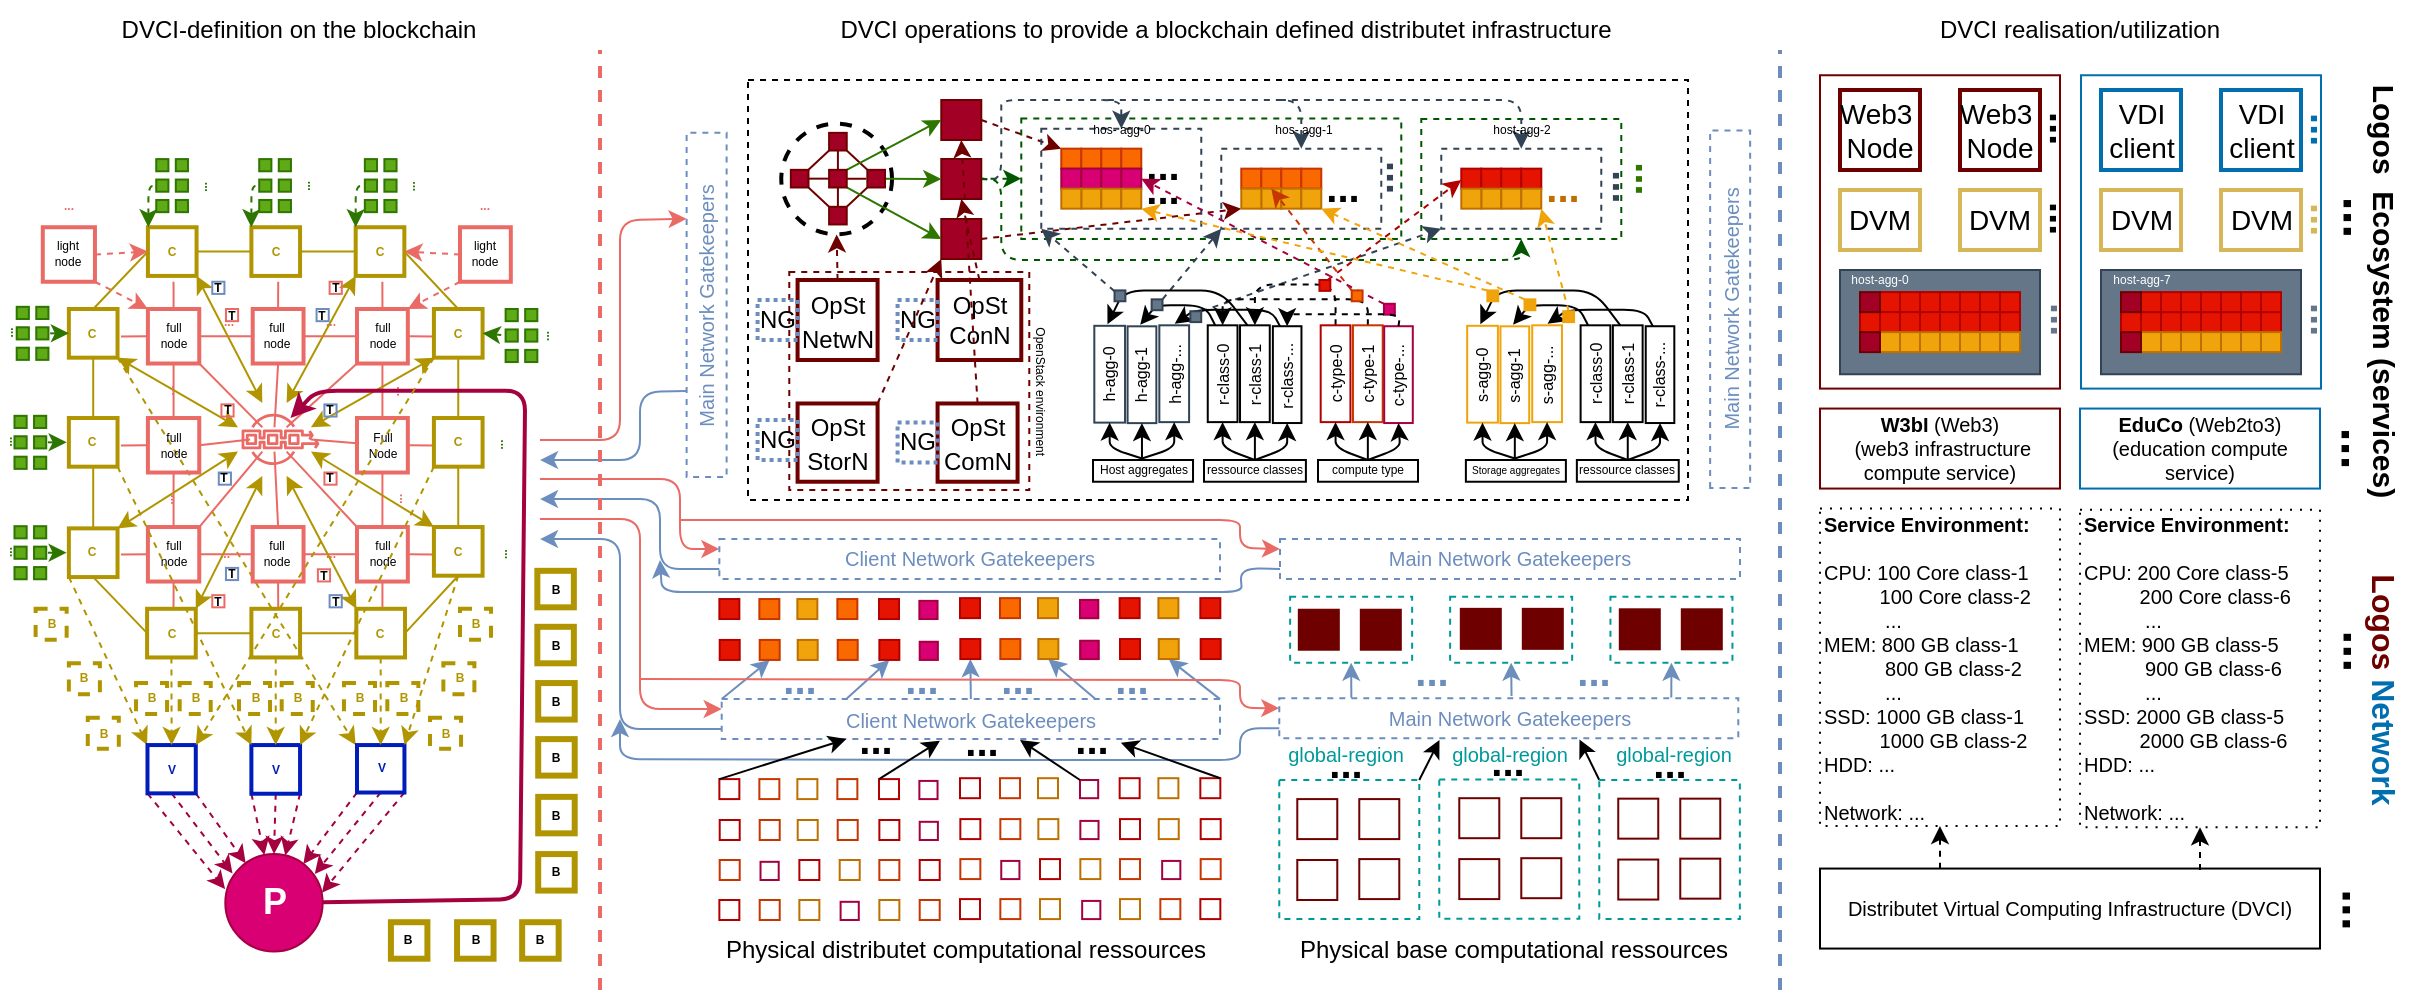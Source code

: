 <mxfile>
    <diagram id="YCxJzc3FgUZd2taknZ_h" name="Page-1">
        <mxGraphModel dx="1188" dy="565" grid="1" gridSize="10" guides="1" tooltips="1" connect="1" arrows="1" fold="1" page="1" pageScale="1" pageWidth="1654" pageHeight="1169" math="0" shadow="0">
            <root>
                <mxCell id="0"/>
                <mxCell id="1" parent="0"/>
                <mxCell id="2002" value="&lt;font style=&quot;&quot;&gt;&lt;font color=&quot;#647687&quot; style=&quot;font-size: 20px;&quot;&gt;...&lt;/font&gt;&lt;br style=&quot;font-size: 14px;&quot;&gt;&lt;/font&gt;" style="text;html=1;align=center;verticalAlign=middle;resizable=0;points=[];autosize=1;strokeColor=none;fillColor=none;fontColor=default;rotation=-90;fontStyle=1;fontSize=14;" parent="1" vertex="1">
                    <mxGeometry x="1301.33" y="477.0" width="40" height="40" as="geometry"/>
                </mxCell>
                <mxCell id="2003" value="&lt;font style=&quot;&quot;&gt;&lt;font color=&quot;#647687&quot; style=&quot;font-size: 20px;&quot;&gt;...&lt;/font&gt;&lt;br style=&quot;font-size: 14px;&quot;&gt;&lt;/font&gt;" style="text;html=1;align=center;verticalAlign=middle;resizable=0;points=[];autosize=1;strokeColor=none;fillColor=none;fontColor=default;rotation=-90;fontStyle=1;fontSize=14;" parent="1" vertex="1">
                    <mxGeometry x="1170.83" y="477.5" width="40" height="40" as="geometry"/>
                </mxCell>
                <mxCell id="1856" value="" style="rounded=0;whiteSpace=wrap;html=1;dashed=1;fillStyle=auto;strokeColor=default;strokeWidth=1;fontSize=10;fontColor=#009999;fillColor=none;gradientColor=none;" parent="1" vertex="1">
                    <mxGeometry x="545" y="377" width="470" height="210" as="geometry"/>
                </mxCell>
                <mxCell id="1930" value="" style="rounded=0;whiteSpace=wrap;html=1;strokeColor=#6F0000;strokeWidth=1;fontSize=20;fontColor=#ffffff;fillColor=none;" parent="1" vertex="1">
                    <mxGeometry x="1081" y="374.63" width="120" height="156.67" as="geometry"/>
                </mxCell>
                <mxCell id="220" value="&lt;font style=&quot;font-size: 12px;&quot;&gt;DVCI-definition on the blockchain&lt;/font&gt;" style="text;html=1;strokeColor=none;fillColor=none;align=center;verticalAlign=middle;whiteSpace=wrap;rounded=0;dashed=1;fontSize=8;" parent="1" vertex="1">
                    <mxGeometry x="217.65" y="337" width="205" height="30" as="geometry"/>
                </mxCell>
                <mxCell id="1279" value="" style="group" parent="1" vertex="1" connectable="0">
                    <mxGeometry x="171.003" y="416.55" width="287.353" height="399.811" as="geometry"/>
                </mxCell>
                <mxCell id="490" style="edgeStyle=none;html=1;exitX=1;exitY=1;exitDx=0;exitDy=0;dashed=1;strokeColor=#B09500;strokeWidth=1;fontSize=6;fontColor=#001DBC;startArrow=none;startFill=0;endArrow=classic;endFill=1;" parent="1279" source="492" edge="1">
                    <mxGeometry relative="1" as="geometry">
                        <mxPoint x="177.84" y="292.983" as="targetPoint"/>
                    </mxGeometry>
                </mxCell>
                <mxCell id="492" value="&lt;b style=&quot;font-size: 6px;&quot;&gt;&lt;font color=&quot;#b09500&quot; style=&quot;font-size: 6px;&quot;&gt;C&lt;/font&gt;&lt;/b&gt;" style="whiteSpace=wrap;html=1;aspect=fixed;strokeWidth=2;fillColor=none;fontColor=#000000;strokeColor=#B09500;fontSize=6;container=0;" parent="1279" vertex="1">
                    <mxGeometry x="34.428" y="74.949" width="24.336" height="24.336" as="geometry"/>
                </mxCell>
                <mxCell id="496" style="edgeStyle=none;html=1;exitX=0;exitY=0.5;exitDx=0;exitDy=0;fontSize=6;endArrow=none;endFill=0;strokeColor=#EA6B66;strokeWidth=1;" parent="1279" source="497" edge="1">
                    <mxGeometry relative="1" as="geometry">
                        <mxPoint x="60.503" y="143.155" as="targetPoint"/>
                    </mxGeometry>
                </mxCell>
                <mxCell id="497" value="full&lt;br style=&quot;font-size: 6px;&quot;&gt;node" style="rounded=0;whiteSpace=wrap;html=1;fillColor=none;strokeColor=#EA6B66;strokeWidth=2;fontSize=6;container=0;" parent="1279" vertex="1">
                    <mxGeometry x="73.945" y="129.458" width="25.671" height="27.254" as="geometry"/>
                </mxCell>
                <mxCell id="498" style="edgeStyle=none;html=1;exitX=1;exitY=0.5;exitDx=0;exitDy=0;endArrow=none;endFill=0;strokeColor=#EA6B66;strokeWidth=1;fontSize=6;" parent="1279" source="502" edge="1">
                    <mxGeometry relative="1" as="geometry">
                        <mxPoint x="125.69" y="197.593" as="targetPoint"/>
                    </mxGeometry>
                </mxCell>
                <mxCell id="500" style="edgeStyle=none;html=1;exitX=0;exitY=0.5;exitDx=0;exitDy=0;fontSize=6;endArrow=none;endFill=0;strokeColor=#EA6B66;strokeWidth=1;" parent="1279" source="502" edge="1">
                    <mxGeometry relative="1" as="geometry">
                        <mxPoint x="60.503" y="197.664" as="targetPoint"/>
                    </mxGeometry>
                </mxCell>
                <mxCell id="501" style="edgeStyle=none;html=1;exitX=0.5;exitY=1;exitDx=0;exitDy=0;fontSize=6;endArrow=none;endFill=0;strokeColor=#EA6B66;strokeWidth=1;" parent="1279" source="502" edge="1">
                    <mxGeometry relative="1" as="geometry">
                        <mxPoint x="86.762" y="224.847" as="targetPoint"/>
                    </mxGeometry>
                </mxCell>
                <mxCell id="502" value="full&lt;br style=&quot;font-size: 6px;&quot;&gt;node" style="rounded=0;whiteSpace=wrap;html=1;fillColor=none;strokeColor=#EA6B66;strokeWidth=2;fontSize=6;container=0;" parent="1279" vertex="1">
                    <mxGeometry x="73.945" y="183.966" width="25.671" height="27.254" as="geometry"/>
                </mxCell>
                <mxCell id="493" style="edgeStyle=none;html=1;exitX=0.5;exitY=1;exitDx=0;exitDy=0;entryX=0.5;entryY=0;entryDx=0;entryDy=0;endArrow=none;endFill=0;strokeColor=#EA6B66;strokeWidth=1;fontSize=6;" parent="1279" source="497" target="502" edge="1">
                    <mxGeometry relative="1" as="geometry"/>
                </mxCell>
                <mxCell id="505" style="edgeStyle=none;html=1;exitX=0;exitY=0.5;exitDx=0;exitDy=0;fontSize=6;endArrow=none;endFill=0;strokeColor=#EA6B66;strokeWidth=1;" parent="1279" source="507" edge="1">
                    <mxGeometry relative="1" as="geometry">
                        <mxPoint x="60.503" y="88.647" as="targetPoint"/>
                    </mxGeometry>
                </mxCell>
                <mxCell id="506" style="edgeStyle=none;html=1;exitX=0.5;exitY=0;exitDx=0;exitDy=0;fontSize=6;endArrow=none;endFill=0;strokeColor=#EA6B66;strokeWidth=1;" parent="1279" source="507" edge="1">
                    <mxGeometry relative="1" as="geometry">
                        <mxPoint x="86.762" y="61.322" as="targetPoint"/>
                    </mxGeometry>
                </mxCell>
                <mxCell id="507" value="full&lt;br style=&quot;font-size: 6px;&quot;&gt;node" style="rounded=0;whiteSpace=wrap;html=1;fillColor=none;strokeColor=#EA6B66;strokeWidth=2;fontSize=6;container=0;" parent="1279" vertex="1">
                    <mxGeometry x="73.945" y="74.949" width="25.671" height="27.254" as="geometry"/>
                </mxCell>
                <mxCell id="494" style="edgeStyle=none;html=1;exitX=0.5;exitY=0;exitDx=0;exitDy=0;entryX=0.5;entryY=1;entryDx=0;entryDy=0;endArrow=none;endFill=0;strokeColor=#EA6B66;strokeWidth=1;fontSize=6;" parent="1279" source="497" target="507" edge="1">
                    <mxGeometry relative="1" as="geometry"/>
                </mxCell>
                <mxCell id="510" style="edgeStyle=none;html=1;exitX=0.5;exitY=0;exitDx=0;exitDy=0;fontSize=6;endArrow=none;endFill=0;strokeColor=#EA6B66;strokeWidth=1;" parent="1279" source="511" edge="1">
                    <mxGeometry relative="1" as="geometry">
                        <mxPoint x="139.086" y="61.322" as="targetPoint"/>
                    </mxGeometry>
                </mxCell>
                <mxCell id="511" value="full&lt;br style=&quot;font-size: 6px;&quot;&gt;node" style="rounded=0;whiteSpace=wrap;html=1;fillColor=none;strokeColor=#EA6B66;strokeWidth=2;fontSize=6;container=0;" parent="1279" vertex="1">
                    <mxGeometry x="126.348" y="74.949" width="25.416" height="27.254" as="geometry"/>
                </mxCell>
                <mxCell id="503" style="edgeStyle=none;html=1;exitX=1;exitY=0.5;exitDx=0;exitDy=0;entryX=0;entryY=0.5;entryDx=0;entryDy=0;endArrow=none;endFill=0;strokeColor=#EA6B66;strokeWidth=1;fontSize=6;" parent="1279" source="507" target="511" edge="1">
                    <mxGeometry relative="1" as="geometry"/>
                </mxCell>
                <mxCell id="513" style="edgeStyle=none;html=1;exitX=0.5;exitY=1;exitDx=0;exitDy=0;fontSize=6;endArrow=none;endFill=0;strokeColor=#EA6B66;strokeWidth=1;" parent="1279" source="515" edge="1">
                    <mxGeometry relative="1" as="geometry">
                        <mxPoint x="191.236" y="224.847" as="targetPoint"/>
                    </mxGeometry>
                </mxCell>
                <mxCell id="514" style="edgeStyle=none;html=1;exitX=1;exitY=0.5;exitDx=0;exitDy=0;fontSize=6;endArrow=none;endFill=0;strokeColor=#EA6B66;fontStyle=1;strokeWidth=1;" parent="1279" source="515" edge="1">
                    <mxGeometry relative="1" as="geometry">
                        <mxPoint x="216.952" y="197.729" as="targetPoint"/>
                    </mxGeometry>
                </mxCell>
                <mxCell id="515" value="full&lt;br style=&quot;font-size: 6px;&quot;&gt;node" style="rounded=0;whiteSpace=wrap;html=1;fillColor=none;strokeColor=#EA6B66;strokeWidth=2;fontSize=6;container=0;" parent="1279" vertex="1">
                    <mxGeometry x="178.498" y="183.966" width="25.416" height="27.254" as="geometry"/>
                </mxCell>
                <mxCell id="516" style="edgeStyle=none;html=1;exitX=1;exitY=0.5;exitDx=0;exitDy=0;endArrow=none;endFill=0;strokeColor=#EA6B66;strokeWidth=1;fontSize=6;" parent="1279" source="519" edge="1">
                    <mxGeometry relative="1" as="geometry">
                        <mxPoint x="177.84" y="197.593" as="targetPoint"/>
                    </mxGeometry>
                </mxCell>
                <mxCell id="518" style="edgeStyle=none;html=1;exitX=0.5;exitY=1;exitDx=0;exitDy=0;fontSize=6;endArrow=none;endFill=0;strokeColor=#EA6B66;strokeWidth=1;" parent="1279" source="519" edge="1">
                    <mxGeometry relative="1" as="geometry">
                        <mxPoint x="139.086" y="224.847" as="targetPoint"/>
                    </mxGeometry>
                </mxCell>
                <mxCell id="519" value="full&lt;br style=&quot;font-size: 6px;&quot;&gt;node" style="rounded=0;whiteSpace=wrap;html=1;fillColor=none;strokeColor=#EA6B66;strokeWidth=2;fontSize=6;container=0;" parent="1279" vertex="1">
                    <mxGeometry x="126.348" y="183.966" width="25.416" height="27.254" as="geometry"/>
                </mxCell>
                <mxCell id="522" style="edgeStyle=none;html=1;exitX=0.5;exitY=0;exitDx=0;exitDy=0;fontSize=6;endArrow=none;endFill=0;strokeColor=#EA6B66;strokeWidth=1;" parent="1279" source="524" edge="1">
                    <mxGeometry relative="1" as="geometry">
                        <mxPoint x="191.194" y="61.322" as="targetPoint"/>
                    </mxGeometry>
                </mxCell>
                <mxCell id="523" style="edgeStyle=none;html=1;exitX=1;exitY=0.5;exitDx=0;exitDy=0;fontSize=6;endArrow=none;endFill=0;strokeColor=#EA6B66;fontStyle=1;strokeWidth=1;" parent="1279" source="524" edge="1">
                    <mxGeometry relative="1" as="geometry">
                        <mxPoint x="216.952" y="88.713" as="targetPoint"/>
                    </mxGeometry>
                </mxCell>
                <mxCell id="524" value="full&lt;br style=&quot;font-size: 6px;&quot;&gt;node" style="rounded=0;whiteSpace=wrap;html=1;fillColor=none;strokeColor=#EA6B66;strokeWidth=2;fontSize=6;container=0;" parent="1279" vertex="1">
                    <mxGeometry x="178.498" y="74.949" width="25.416" height="27.254" as="geometry"/>
                </mxCell>
                <mxCell id="508" style="edgeStyle=none;html=1;exitX=1;exitY=0.5;exitDx=0;exitDy=0;entryX=0;entryY=0.5;entryDx=0;entryDy=0;endArrow=none;endFill=0;strokeColor=#EA6B66;strokeWidth=1;fontSize=6;" parent="1279" source="511" target="524" edge="1">
                    <mxGeometry relative="1" as="geometry"/>
                </mxCell>
                <mxCell id="525" style="edgeStyle=none;html=1;exitX=0.5;exitY=1;exitDx=0;exitDy=0;entryX=0.5;entryY=0;entryDx=0;entryDy=0;endArrow=none;endFill=0;strokeColor=#EA6B66;strokeWidth=1;fontSize=6;" parent="1279" source="528" target="515" edge="1">
                    <mxGeometry relative="1" as="geometry"/>
                </mxCell>
                <mxCell id="527" style="edgeStyle=none;html=1;exitX=1;exitY=0.5;exitDx=0;exitDy=0;fontSize=6;endArrow=none;endFill=0;strokeColor=#EA6B66;fontStyle=1;strokeWidth=1;" parent="1279" source="528" edge="1">
                    <mxGeometry relative="1" as="geometry">
                        <mxPoint x="216.952" y="143.221" as="targetPoint"/>
                    </mxGeometry>
                </mxCell>
                <mxCell id="528" value="Full&lt;br style=&quot;font-size: 6px;&quot;&gt;Node" style="rounded=0;whiteSpace=wrap;html=1;fillColor=none;strokeColor=#EA6B66;strokeWidth=2;fontSize=6;container=0;" parent="1279" vertex="1">
                    <mxGeometry x="178.498" y="129.458" width="25.416" height="27.254" as="geometry"/>
                </mxCell>
                <mxCell id="520" style="edgeStyle=none;html=1;exitX=0.5;exitY=1;exitDx=0;exitDy=0;entryX=0.5;entryY=0;entryDx=0;entryDy=0;endArrow=none;endFill=0;strokeColor=#EA6B66;strokeWidth=1;fontSize=6;" parent="1279" source="524" target="528" edge="1">
                    <mxGeometry relative="1" as="geometry"/>
                </mxCell>
                <mxCell id="529" value="" style="sketch=0;points=[[0,0,0],[0.25,0,0],[0.5,0,0],[0.75,0,0],[1,0,0],[0,1,0],[0.25,1,0],[0.5,1,0],[0.75,1,0],[1,1,0],[0,0.25,0],[0,0.5,0],[0,0.75,0],[1,0.25,0],[1,0.5,0],[1,0.75,0]];outlineConnect=0;fontColor=#232F3E;gradientColor=#F78E04;gradientDirection=north;fillColor=none;strokeColor=#EA6B66;dashed=0;verticalLabelPosition=bottom;verticalAlign=top;align=center;html=1;fontSize=6;fontStyle=0;aspect=fixed;shape=mxgraph.aws4.resourceIcon;resIcon=mxgraph.aws4.managed_blockchain;strokeWidth=1;container=0;" parent="1279" vertex="1">
                    <mxGeometry x="115.912" y="115.831" width="48.671" height="48.671" as="geometry"/>
                </mxCell>
                <mxCell id="488" style="edgeStyle=none;html=1;exitX=1;exitY=1;exitDx=0;exitDy=0;entryX=0.063;entryY=0.375;entryDx=0;entryDy=0;entryPerimeter=0;fontSize=6;endArrow=classic;endFill=1;fillColor=#ffcd28;gradientColor=#ffa500;strokeColor=#B09500;strokeWidth=1;startArrow=classic;startFill=1;" parent="1279" source="492" target="529" edge="1">
                    <mxGeometry relative="1" as="geometry"/>
                </mxCell>
                <mxCell id="495" style="edgeStyle=none;html=1;exitX=1;exitY=0.5;exitDx=0;exitDy=0;endArrow=none;endFill=0;entryX=0.188;entryY=0.5;entryDx=0;entryDy=0;entryPerimeter=0;strokeColor=#EA6B66;strokeWidth=1;fontSize=6;" parent="1279" source="497" target="529" edge="1">
                    <mxGeometry relative="1" as="geometry">
                        <mxPoint x="112.653" y="143.085" as="targetPoint"/>
                    </mxGeometry>
                </mxCell>
                <mxCell id="499" style="edgeStyle=none;html=1;exitX=1;exitY=0;exitDx=0;exitDy=0;entryX=0.313;entryY=0.625;entryDx=0;entryDy=0;entryPerimeter=0;endArrow=none;endFill=0;strokeColor=#EA6B66;strokeWidth=1;fontSize=6;" parent="1279" source="502" target="529" edge="1">
                    <mxGeometry relative="1" as="geometry"/>
                </mxCell>
                <mxCell id="504" style="edgeStyle=none;html=1;exitX=1;exitY=1;exitDx=0;exitDy=0;entryX=0.313;entryY=0.375;entryDx=0;entryDy=0;entryPerimeter=0;endArrow=none;endFill=0;strokeColor=#EA6B66;strokeWidth=1;fontSize=6;" parent="1279" source="507" target="529" edge="1">
                    <mxGeometry relative="1" as="geometry"/>
                </mxCell>
                <mxCell id="509" style="edgeStyle=none;html=1;exitX=0.5;exitY=1;exitDx=0;exitDy=0;fontSize=6;endArrow=none;endFill=0;entryX=0.438;entryY=0.375;entryDx=0;entryDy=0;entryPerimeter=0;strokeColor=#EA6B66;strokeWidth=1;" parent="1279" source="511" target="529" edge="1">
                    <mxGeometry relative="1" as="geometry">
                        <mxPoint x="138.727" y="129.458" as="targetPoint"/>
                    </mxGeometry>
                </mxCell>
                <mxCell id="512" style="edgeStyle=none;html=1;exitX=0;exitY=0;exitDx=0;exitDy=0;endArrow=none;endFill=0;entryX=0.563;entryY=0.625;entryDx=0;entryDy=0;entryPerimeter=0;strokeColor=#EA6B66;strokeWidth=1;fontSize=6;" parent="1279" source="515" target="529" edge="1">
                    <mxGeometry relative="1" as="geometry"/>
                </mxCell>
                <mxCell id="517" style="edgeStyle=none;html=1;exitX=0.5;exitY=0;exitDx=0;exitDy=0;fontSize=6;endArrow=none;endFill=0;entryX=0.438;entryY=0.625;entryDx=0;entryDy=0;entryPerimeter=0;strokeColor=#EA6B66;strokeWidth=1;" parent="1279" source="519" target="529" edge="1">
                    <mxGeometry relative="1" as="geometry">
                        <mxPoint x="138.727" y="156.712" as="targetPoint"/>
                    </mxGeometry>
                </mxCell>
                <mxCell id="521" style="edgeStyle=none;html=1;exitX=0;exitY=1;exitDx=0;exitDy=0;endArrow=none;endFill=0;entryX=0.563;entryY=0.375;entryDx=0;entryDy=0;entryPerimeter=0;strokeColor=#EA6B66;strokeWidth=1;fontSize=6;" parent="1279" source="524" target="529" edge="1">
                    <mxGeometry relative="1" as="geometry"/>
                </mxCell>
                <mxCell id="526" style="edgeStyle=none;html=1;endArrow=none;endFill=0;entryX=0.813;entryY=0.5;entryDx=0;entryDy=0;entryPerimeter=0;strokeColor=#EA6B66;strokeWidth=1;fontSize=6;" parent="1279" source="528" target="529" edge="1">
                    <mxGeometry relative="1" as="geometry"/>
                </mxCell>
                <mxCell id="530" value="&lt;b style=&quot;font-size: 6px;&quot;&gt;&lt;font style=&quot;font-size: 6px;&quot;&gt;...&lt;/font&gt;&lt;/b&gt;" style="text;html=1;strokeColor=none;fillColor=none;align=center;verticalAlign=middle;whiteSpace=wrap;rounded=0;rotation=90;fontColor=#EA6B66;strokeWidth=1;fontSize=6;container=0;" parent="1279" vertex="1">
                    <mxGeometry x="193.661" y="109.017" width="13.037" height="13.627" as="geometry"/>
                </mxCell>
                <mxCell id="531" value="&lt;b style=&quot;font-size: 6px;&quot;&gt;&lt;font style=&quot;font-size: 6px;&quot;&gt;...&lt;/font&gt;&lt;/b&gt;" style="text;html=1;strokeColor=none;fillColor=none;align=center;verticalAlign=middle;whiteSpace=wrap;rounded=0;rotation=90;fontColor=#EA6B66;strokeWidth=1;fontSize=6;container=0;" parent="1279" vertex="1">
                    <mxGeometry x="195.453" y="163.525" width="13.037" height="13.627" as="geometry"/>
                </mxCell>
                <mxCell id="532" value="&lt;b style=&quot;font-size: 6px;&quot;&gt;&lt;font style=&quot;font-size: 6px;&quot;&gt;...&lt;/font&gt;&lt;/b&gt;" style="text;html=1;strokeColor=none;fillColor=none;align=center;verticalAlign=middle;whiteSpace=wrap;rounded=0;rotation=90;fontColor=#EA6B66;strokeWidth=1;fontSize=6;container=0;" parent="1279" vertex="1">
                    <mxGeometry x="81.083" y="109.017" width="13.037" height="13.627" as="geometry"/>
                </mxCell>
                <mxCell id="533" value="&lt;b style=&quot;font-size: 6px;&quot;&gt;&lt;font style=&quot;font-size: 6px;&quot;&gt;...&lt;/font&gt;&lt;/b&gt;" style="text;html=1;strokeColor=none;fillColor=none;align=center;verticalAlign=middle;whiteSpace=wrap;rounded=0;rotation=90;fontColor=#EA6B66;strokeWidth=1;fontSize=6;container=0;" parent="1279" vertex="1">
                    <mxGeometry x="81.05" y="163.525" width="13.037" height="13.627" as="geometry"/>
                </mxCell>
                <mxCell id="534" value="&lt;b style=&quot;font-size: 6px;&quot;&gt;&lt;font style=&quot;font-size: 6px;&quot;&gt;...&lt;/font&gt;&lt;/b&gt;" style="text;html=1;strokeColor=none;fillColor=none;align=center;verticalAlign=middle;whiteSpace=wrap;rounded=0;rotation=0;fontColor=#EA6B66;strokeWidth=1;fontSize=6;container=0;" parent="1279" vertex="1">
                    <mxGeometry x="106.46" y="190.78" width="13.037" height="13.627" as="geometry"/>
                </mxCell>
                <mxCell id="535" value="&lt;b style=&quot;font-size: 6px;&quot;&gt;&lt;font style=&quot;font-size: 6px;&quot;&gt;...&lt;/font&gt;&lt;/b&gt;" style="text;html=1;strokeColor=none;fillColor=none;align=center;verticalAlign=middle;whiteSpace=wrap;rounded=0;rotation=0;fontColor=#EA6B66;strokeWidth=1;fontSize=6;container=0;" parent="1279" vertex="1">
                    <mxGeometry x="158.942" y="190.78" width="13.037" height="13.627" as="geometry"/>
                </mxCell>
                <mxCell id="536" value="&lt;b style=&quot;font-size: 6px;&quot;&gt;&lt;font style=&quot;font-size: 6px;&quot;&gt;...&lt;/font&gt;&lt;/b&gt;" style="text;html=1;strokeColor=none;fillColor=none;align=center;verticalAlign=middle;whiteSpace=wrap;rounded=0;rotation=0;fontColor=#EA6B66;strokeWidth=1;fontSize=6;container=0;" parent="1279" vertex="1">
                    <mxGeometry x="108.253" y="74.949" width="13.037" height="13.627" as="geometry"/>
                </mxCell>
                <mxCell id="537" value="&lt;b style=&quot;font-size: 6px;&quot;&gt;&lt;font style=&quot;font-size: 6px;&quot;&gt;...&lt;/font&gt;&lt;/b&gt;" style="text;html=1;strokeColor=none;fillColor=none;align=center;verticalAlign=middle;whiteSpace=wrap;rounded=0;rotation=0;fontColor=#EA6B66;strokeWidth=1;fontSize=6;container=0;" parent="1279" vertex="1">
                    <mxGeometry x="158.942" y="74.949" width="13.037" height="13.627" as="geometry"/>
                </mxCell>
                <mxCell id="538" style="edgeStyle=none;html=1;exitX=1;exitY=1;exitDx=0;exitDy=0;entryX=0.313;entryY=0.125;entryDx=0;entryDy=0;entryPerimeter=0;strokeColor=#B09500;strokeWidth=1;fontSize=6;endArrow=classic;endFill=1;startArrow=classic;startFill=1;" parent="1279" source="541" target="529" edge="1">
                    <mxGeometry relative="1" as="geometry"/>
                </mxCell>
                <mxCell id="541" value="&lt;b style=&quot;font-size: 6px;&quot;&gt;&lt;font color=&quot;#b09500&quot; style=&quot;font-size: 6px;&quot;&gt;C&lt;/font&gt;&lt;/b&gt;" style="whiteSpace=wrap;html=1;aspect=fixed;strokeWidth=2;fillColor=none;fontColor=#000000;strokeColor=#B09500;fontSize=6;container=0;" parent="1279" vertex="1">
                    <mxGeometry x="73.945" y="34.068" width="24.336" height="24.336" as="geometry"/>
                </mxCell>
                <mxCell id="489" style="edgeStyle=none;html=1;exitX=0.5;exitY=0;exitDx=0;exitDy=0;entryX=0;entryY=0.5;entryDx=0;entryDy=0;strokeColor=#B09500;strokeWidth=1;fontSize=6;endArrow=none;endFill=0;" parent="1279" source="492" target="541" edge="1">
                    <mxGeometry relative="1" as="geometry"/>
                </mxCell>
                <mxCell id="542" style="edgeStyle=none;html=1;exitX=0.5;exitY=0;exitDx=0;exitDy=0;entryX=0.5;entryY=1;entryDx=0;entryDy=0;strokeColor=#B09500;strokeWidth=1;fontSize=6;endArrow=none;endFill=0;" parent="1279" source="544" target="492" edge="1">
                    <mxGeometry relative="1" as="geometry"/>
                </mxCell>
                <mxCell id="544" value="&lt;b style=&quot;font-size: 6px;&quot;&gt;&lt;font color=&quot;#b09500&quot; style=&quot;font-size: 6px;&quot;&gt;C&lt;/font&gt;&lt;/b&gt;" style="whiteSpace=wrap;html=1;aspect=fixed;strokeWidth=2;fillColor=none;fontColor=#000000;strokeColor=#B09500;fontSize=6;container=0;" parent="1279" vertex="1">
                    <mxGeometry x="34.428" y="129.458" width="24.336" height="24.336" as="geometry"/>
                </mxCell>
                <mxCell id="545" style="edgeStyle=none;html=1;exitX=1;exitY=0;exitDx=0;exitDy=0;entryX=0.063;entryY=0.625;entryDx=0;entryDy=0;entryPerimeter=0;strokeColor=#B09500;strokeWidth=1;fontSize=6;endArrow=classic;endFill=1;startArrow=classic;startFill=1;" parent="1279" source="548" target="529" edge="1">
                    <mxGeometry relative="1" as="geometry"/>
                </mxCell>
                <mxCell id="546" style="edgeStyle=none;html=1;exitX=0.5;exitY=0;exitDx=0;exitDy=0;entryX=0.5;entryY=1;entryDx=0;entryDy=0;strokeColor=#B09500;strokeWidth=1;fontSize=6;endArrow=none;endFill=0;" parent="1279" source="548" target="544" edge="1">
                    <mxGeometry relative="1" as="geometry"/>
                </mxCell>
                <mxCell id="547" style="edgeStyle=none;html=1;exitX=0;exitY=1;exitDx=0;exitDy=0;dashed=1;strokeColor=#B09500;strokeWidth=1;fontSize=6;fontColor=#001DBC;startArrow=none;startFill=0;endArrow=classic;endFill=1;" parent="1279" source="548" edge="1">
                    <mxGeometry relative="1" as="geometry">
                        <mxPoint x="73.541" y="292.983" as="targetPoint"/>
                    </mxGeometry>
                </mxCell>
                <mxCell id="548" value="&lt;b style=&quot;font-size: 6px;&quot;&gt;&lt;font color=&quot;#b09500&quot; style=&quot;font-size: 6px;&quot;&gt;C&lt;/font&gt;&lt;/b&gt;" style="whiteSpace=wrap;html=1;aspect=fixed;strokeWidth=2;fillColor=none;fontColor=#000000;strokeColor=#B09500;fontSize=6;container=0;" parent="1279" vertex="1">
                    <mxGeometry x="34.428" y="184.647" width="24.336" height="24.336" as="geometry"/>
                </mxCell>
                <mxCell id="549" style="edgeStyle=none;html=1;exitX=1;exitY=0;exitDx=0;exitDy=0;entryX=0.313;entryY=0.875;entryDx=0;entryDy=0;entryPerimeter=0;strokeColor=#B09500;strokeWidth=1;fontSize=6;endArrow=classic;endFill=1;startArrow=classic;startFill=1;" parent="1279" source="553" target="529" edge="1">
                    <mxGeometry relative="1" as="geometry"/>
                </mxCell>
                <mxCell id="551" style="edgeStyle=none;html=1;exitX=0;exitY=0.5;exitDx=0;exitDy=0;entryX=0.5;entryY=1;entryDx=0;entryDy=0;strokeColor=#B09500;strokeWidth=1;fontSize=6;endArrow=none;endFill=0;" parent="1279" source="553" target="548" edge="1">
                    <mxGeometry relative="1" as="geometry"/>
                </mxCell>
                <mxCell id="553" value="&lt;b style=&quot;font-size: 6px;&quot;&gt;&lt;font color=&quot;#b09500&quot; style=&quot;font-size: 6px;&quot;&gt;C&lt;/font&gt;&lt;/b&gt;" style="whiteSpace=wrap;html=1;aspect=fixed;strokeWidth=2;fillColor=none;fontColor=#000000;strokeColor=#B09500;fontSize=6;container=0;" parent="1279" vertex="1">
                    <mxGeometry x="73.541" y="224.847" width="24.336" height="24.336" as="geometry"/>
                </mxCell>
                <mxCell id="556" value="&lt;b style=&quot;font-size: 6px;&quot;&gt;&lt;font color=&quot;#b09500&quot; style=&quot;font-size: 6px;&quot;&gt;C&lt;/font&gt;&lt;/b&gt;" style="whiteSpace=wrap;html=1;aspect=fixed;strokeWidth=2;fillColor=none;fontColor=#000000;strokeColor=#B09500;fontSize=6;container=0;" parent="1279" vertex="1">
                    <mxGeometry x="125.69" y="224.847" width="24.336" height="24.336" as="geometry"/>
                </mxCell>
                <mxCell id="550" style="edgeStyle=none;html=1;exitX=1;exitY=0.5;exitDx=0;exitDy=0;entryX=0;entryY=0.5;entryDx=0;entryDy=0;strokeColor=#B09500;strokeWidth=1;fontSize=6;endArrow=none;endFill=0;" parent="1279" source="553" target="556" edge="1">
                    <mxGeometry relative="1" as="geometry"/>
                </mxCell>
                <mxCell id="557" style="edgeStyle=none;html=1;exitX=0;exitY=0;exitDx=0;exitDy=0;entryX=0.563;entryY=0.875;entryDx=0;entryDy=0;entryPerimeter=0;strokeColor=#B09500;strokeWidth=1;fontSize=6;endArrow=classic;endFill=1;startArrow=classic;startFill=1;" parent="1279" source="560" target="529" edge="1">
                    <mxGeometry relative="1" as="geometry"/>
                </mxCell>
                <mxCell id="560" value="&lt;b style=&quot;font-size: 6px;&quot;&gt;&lt;font color=&quot;#b09500&quot; style=&quot;font-size: 6px;&quot;&gt;C&lt;/font&gt;&lt;/b&gt;" style="whiteSpace=wrap;html=1;aspect=fixed;strokeWidth=2;fillColor=none;fontColor=#000000;strokeColor=#B09500;fontSize=6;container=0;" parent="1279" vertex="1">
                    <mxGeometry x="178.172" y="224.847" width="24.336" height="24.336" as="geometry"/>
                </mxCell>
                <mxCell id="554" style="edgeStyle=none;html=1;exitX=1;exitY=0.5;exitDx=0;exitDy=0;entryX=0;entryY=0.5;entryDx=0;entryDy=0;strokeColor=#B09500;strokeWidth=1;fontSize=6;endArrow=none;endFill=0;" parent="1279" source="556" target="560" edge="1">
                    <mxGeometry relative="1" as="geometry"/>
                </mxCell>
                <mxCell id="561" style="edgeStyle=none;html=1;exitX=0;exitY=0;exitDx=0;exitDy=0;entryX=0.813;entryY=0.625;entryDx=0;entryDy=0;entryPerimeter=0;strokeColor=#B09500;strokeWidth=1;fontSize=6;endArrow=classic;endFill=1;startArrow=classic;startFill=1;" parent="1279" source="563" target="529" edge="1">
                    <mxGeometry relative="1" as="geometry"/>
                </mxCell>
                <mxCell id="563" value="&lt;span style=&quot;font-size: 6px;&quot;&gt;&lt;font color=&quot;#b09500&quot; style=&quot;font-size: 6px;&quot;&gt;C&lt;/font&gt;&lt;/span&gt;" style="whiteSpace=wrap;html=1;aspect=fixed;strokeWidth=2;fillColor=none;fontColor=#000000;strokeColor=#B09500;fontStyle=1;fontSize=6;container=0;" parent="1279" vertex="1">
                    <mxGeometry x="216.952" y="183.966" width="24.336" height="24.336" as="geometry"/>
                </mxCell>
                <mxCell id="558" style="edgeStyle=none;html=1;exitX=1;exitY=0.5;exitDx=0;exitDy=0;entryX=0.5;entryY=1;entryDx=0;entryDy=0;strokeColor=#B09500;strokeWidth=1;fontSize=6;endArrow=none;endFill=0;fontStyle=1" parent="1279" source="560" target="563" edge="1">
                    <mxGeometry relative="1" as="geometry"/>
                </mxCell>
                <mxCell id="564" style="edgeStyle=none;html=1;exitX=0.5;exitY=1;exitDx=0;exitDy=0;entryX=0.5;entryY=0;entryDx=0;entryDy=0;strokeColor=#B09500;strokeWidth=1;fontSize=6;endArrow=none;endFill=0;fontStyle=1" parent="1279" source="566" target="563" edge="1">
                    <mxGeometry relative="1" as="geometry"/>
                </mxCell>
                <mxCell id="566" value="&lt;span style=&quot;font-size: 6px;&quot;&gt;&lt;font color=&quot;#b09500&quot; style=&quot;font-size: 6px;&quot;&gt;C&lt;/font&gt;&lt;/span&gt;" style="whiteSpace=wrap;html=1;aspect=fixed;strokeWidth=2;fillColor=none;fontColor=#000000;strokeColor=#B09500;fontStyle=1;fontSize=6;container=0;" parent="1279" vertex="1">
                    <mxGeometry x="216.952" y="129.458" width="24.336" height="24.336" as="geometry"/>
                </mxCell>
                <mxCell id="567" style="edgeStyle=none;html=1;exitX=0;exitY=1;exitDx=0;exitDy=0;entryX=0.813;entryY=0.375;entryDx=0;entryDy=0;entryPerimeter=0;strokeColor=#B09500;strokeWidth=1;fontSize=6;endArrow=classic;endFill=1;startArrow=classic;startFill=1;" parent="1279" source="571" target="529" edge="1">
                    <mxGeometry relative="1" as="geometry"/>
                </mxCell>
                <mxCell id="568" style="edgeStyle=none;html=1;exitX=0.5;exitY=1;exitDx=0;exitDy=0;entryX=0.5;entryY=0;entryDx=0;entryDy=0;strokeColor=#B09500;strokeWidth=1;fontSize=6;endArrow=none;endFill=0;fontStyle=1" parent="1279" source="571" target="566" edge="1">
                    <mxGeometry relative="1" as="geometry"/>
                </mxCell>
                <mxCell id="571" value="&lt;span style=&quot;font-size: 6px;&quot;&gt;&lt;font color=&quot;#b09500&quot; style=&quot;font-size: 6px;&quot;&gt;C&lt;/font&gt;&lt;/span&gt;" style="whiteSpace=wrap;html=1;aspect=fixed;strokeWidth=2;fillColor=none;fontColor=#000000;strokeColor=#B09500;fontStyle=1;fontSize=6;container=0;" parent="1279" vertex="1">
                    <mxGeometry x="216.952" y="74.949" width="24.336" height="24.336" as="geometry"/>
                </mxCell>
                <mxCell id="574" value="&lt;b style=&quot;font-size: 6px;&quot;&gt;&lt;font color=&quot;#b09500&quot; style=&quot;font-size: 6px;&quot;&gt;C&lt;/font&gt;&lt;/b&gt;" style="whiteSpace=wrap;html=1;aspect=fixed;strokeWidth=2;fillColor=none;fontColor=#000000;strokeColor=#B09500;fontSize=6;container=0;" parent="1279" vertex="1">
                    <mxGeometry x="125.69" y="34.068" width="24.336" height="24.336" as="geometry"/>
                </mxCell>
                <mxCell id="539" style="edgeStyle=none;html=1;exitX=1;exitY=0.5;exitDx=0;exitDy=0;entryX=0;entryY=0.5;entryDx=0;entryDy=0;strokeColor=#B09500;strokeWidth=1;fontSize=6;endArrow=none;endFill=0;" parent="1279" source="541" target="574" edge="1">
                    <mxGeometry relative="1" as="geometry"/>
                </mxCell>
                <mxCell id="575" style="edgeStyle=none;html=1;exitX=0;exitY=1;exitDx=0;exitDy=0;entryX=0.563;entryY=0.125;entryDx=0;entryDy=0;entryPerimeter=0;strokeColor=#B09500;strokeWidth=1;fontSize=6;endArrow=classic;endFill=1;startArrow=classic;startFill=1;" parent="1279" source="578" target="529" edge="1">
                    <mxGeometry relative="1" as="geometry"/>
                </mxCell>
                <mxCell id="576" style="edgeStyle=none;html=1;exitX=1;exitY=0.5;exitDx=0;exitDy=0;entryX=0.5;entryY=0;entryDx=0;entryDy=0;strokeColor=#B09500;strokeWidth=1;fontSize=6;endArrow=none;endFill=0;fontStyle=1" parent="1279" source="578" target="571" edge="1">
                    <mxGeometry relative="1" as="geometry"/>
                </mxCell>
                <mxCell id="578" value="&lt;b style=&quot;font-size: 6px;&quot;&gt;&lt;font color=&quot;#b09500&quot; style=&quot;font-size: 6px;&quot;&gt;C&lt;/font&gt;&lt;/b&gt;" style="whiteSpace=wrap;html=1;aspect=fixed;strokeWidth=2;fillColor=none;fontColor=#000000;strokeColor=#B09500;fontSize=6;container=0;" parent="1279" vertex="1">
                    <mxGeometry x="177.84" y="34.068" width="24.336" height="24.336" as="geometry"/>
                </mxCell>
                <mxCell id="572" style="edgeStyle=none;html=1;exitX=1;exitY=0.5;exitDx=0;exitDy=0;entryX=0;entryY=0.5;entryDx=0;entryDy=0;strokeColor=#B09500;strokeWidth=1;fontSize=6;endArrow=none;endFill=0;" parent="1279" source="574" target="578" edge="1">
                    <mxGeometry relative="1" as="geometry"/>
                </mxCell>
                <mxCell id="579" style="edgeStyle=none;html=1;strokeColor=#A50040;strokeWidth=2;fontSize=6;fontColor=#001DBC;startArrow=none;startFill=0;endArrow=classic;endFill=1;fillColor=#d80073;" parent="1279" source="580" edge="1">
                    <mxGeometry relative="1" as="geometry">
                        <mxPoint x="145.246" y="129.458" as="targetPoint"/>
                        <Array as="points">
                            <mxPoint x="259.997" y="370"/>
                            <mxPoint x="262.583" y="115.831"/>
                            <mxPoint x="158.284" y="115.831"/>
                        </Array>
                    </mxGeometry>
                </mxCell>
                <mxCell id="580" value="&lt;font size=&quot;1&quot; style=&quot;&quot;&gt;&lt;b style=&quot;font-size: 18px;&quot;&gt;P&lt;/b&gt;&lt;/font&gt;" style="ellipse;whiteSpace=wrap;html=1;aspect=fixed;strokeColor=#A50040;strokeWidth=1;fontSize=6;fontColor=#ffffff;fillColor=#d80073;container=0;" parent="1279" vertex="1">
                    <mxGeometry x="112.653" y="347.492" width="48.671" height="48.671" as="geometry"/>
                </mxCell>
                <mxCell id="581" style="edgeStyle=none;html=1;exitX=0.5;exitY=1;exitDx=0;exitDy=0;dashed=1;strokeColor=#A50040;strokeWidth=1;fontSize=6;fontColor=#001DBC;startArrow=none;startFill=0;endArrow=classic;endFill=1;fillColor=#d80073;entryX=0.074;entryY=0.199;entryDx=0;entryDy=0;entryPerimeter=0;" parent="1279" source="584" target="580" edge="1">
                    <mxGeometry relative="1" as="geometry"/>
                </mxCell>
                <mxCell id="582" style="edgeStyle=none;html=1;exitX=1;exitY=1;exitDx=0;exitDy=0;dashed=1;strokeColor=#A50040;strokeWidth=1;fontSize=6;fontColor=#001DBC;startArrow=none;startFill=0;endArrow=classic;endFill=1;fillColor=#d80073;" parent="1279" source="584" target="580" edge="1">
                    <mxGeometry relative="1" as="geometry"/>
                </mxCell>
                <mxCell id="583" style="edgeStyle=none;html=1;exitX=0;exitY=1;exitDx=0;exitDy=0;entryX=-0.002;entryY=0.36;entryDx=0;entryDy=0;entryPerimeter=0;dashed=1;strokeColor=#A50040;strokeWidth=1;fontSize=6;fontColor=#001DBC;startArrow=none;startFill=0;endArrow=classic;endFill=1;fillColor=#d80073;" parent="1279" source="584" target="580" edge="1">
                    <mxGeometry relative="1" as="geometry"/>
                </mxCell>
                <mxCell id="584" value="&lt;b style=&quot;font-size: 6px;&quot;&gt;&lt;font color=&quot;#001dbc&quot; style=&quot;font-size: 6px;&quot;&gt;V&lt;/font&gt;&lt;/b&gt;" style="whiteSpace=wrap;html=1;aspect=fixed;strokeWidth=2;fillColor=none;strokeColor=#001DBC;fontColor=#ffffff;fontSize=6;container=0;" parent="1279" vertex="1">
                    <mxGeometry x="73.743" y="292.983" width="24.147" height="24.147" as="geometry"/>
                </mxCell>
                <mxCell id="552" style="edgeStyle=none;html=1;exitX=0.5;exitY=1;exitDx=0;exitDy=0;entryX=0.5;entryY=0;entryDx=0;entryDy=0;dashed=1;strokeColor=#B09500;strokeWidth=1;fontSize=6;fontColor=#001DBC;startArrow=none;startFill=0;endArrow=classic;endFill=1;" parent="1279" source="553" target="584" edge="1">
                    <mxGeometry relative="1" as="geometry"/>
                </mxCell>
                <mxCell id="569" style="edgeStyle=none;html=1;exitX=0;exitY=1;exitDx=0;exitDy=0;entryX=1;entryY=0;entryDx=0;entryDy=0;dashed=1;strokeColor=#B09500;strokeWidth=1;fontSize=6;fontColor=#001DBC;startArrow=none;startFill=0;endArrow=classic;endFill=1;" parent="1279" source="571" target="584" edge="1">
                    <mxGeometry relative="1" as="geometry"/>
                </mxCell>
                <mxCell id="585" style="edgeStyle=none;html=1;exitX=0.5;exitY=1;exitDx=0;exitDy=0;entryX=0.5;entryY=0;entryDx=0;entryDy=0;dashed=1;strokeColor=#A50040;strokeWidth=1;fontSize=6;fontColor=#001DBC;startArrow=none;startFill=0;endArrow=classic;endFill=1;fillColor=#d80073;" parent="1279" source="588" target="580" edge="1">
                    <mxGeometry relative="1" as="geometry"/>
                </mxCell>
                <mxCell id="586" style="edgeStyle=none;html=1;exitX=0;exitY=1;exitDx=0;exitDy=0;dashed=1;strokeColor=#A50040;strokeWidth=1;fontSize=6;fontColor=#001DBC;startArrow=none;startFill=0;endArrow=classic;endFill=1;fillColor=#d80073;" parent="1279" source="588" target="580" edge="1">
                    <mxGeometry relative="1" as="geometry"/>
                </mxCell>
                <mxCell id="587" style="edgeStyle=none;html=1;exitX=1;exitY=1;exitDx=0;exitDy=0;dashed=1;strokeColor=#A50040;strokeWidth=1;fontSize=6;fontColor=#001DBC;startArrow=none;startFill=0;endArrow=classic;endFill=1;fillColor=#d80073;" parent="1279" source="588" target="580" edge="1">
                    <mxGeometry relative="1" as="geometry"/>
                </mxCell>
                <mxCell id="588" value="&lt;b style=&quot;font-size: 6px;&quot;&gt;&lt;font color=&quot;#001dbc&quot; style=&quot;font-size: 6px;&quot;&gt;V&lt;/font&gt;&lt;/b&gt;" style="whiteSpace=wrap;html=1;aspect=fixed;strokeWidth=2;fillColor=none;strokeColor=#001DBC;fontColor=#ffffff;fontSize=6;container=0;" parent="1279" vertex="1">
                    <mxGeometry x="125.69" y="292.983" width="24.336" height="24.336" as="geometry"/>
                </mxCell>
                <mxCell id="543" style="edgeStyle=none;html=1;exitX=1;exitY=1;exitDx=0;exitDy=0;entryX=0;entryY=0;entryDx=0;entryDy=0;dashed=1;strokeColor=#B09500;strokeWidth=1;fontSize=6;fontColor=#001DBC;startArrow=none;startFill=0;endArrow=classic;endFill=1;" parent="1279" source="544" target="588" edge="1">
                    <mxGeometry relative="1" as="geometry"/>
                </mxCell>
                <mxCell id="555" style="edgeStyle=none;html=1;exitX=0.5;exitY=1;exitDx=0;exitDy=0;entryX=0.5;entryY=0;entryDx=0;entryDy=0;strokeColor=#B09500;strokeWidth=1;fontSize=6;fontColor=#001DBC;startArrow=none;startFill=0;endArrow=classic;endFill=1;dashed=1;" parent="1279" source="556" target="588" edge="1">
                    <mxGeometry relative="1" as="geometry"/>
                </mxCell>
                <mxCell id="565" style="edgeStyle=none;html=1;exitX=0;exitY=1;exitDx=0;exitDy=0;entryX=1;entryY=0;entryDx=0;entryDy=0;dashed=1;strokeColor=#B09500;strokeWidth=1;fontSize=6;fontColor=#001DBC;startArrow=none;startFill=0;endArrow=classic;endFill=1;" parent="1279" source="566" target="588" edge="1">
                    <mxGeometry relative="1" as="geometry"/>
                </mxCell>
                <mxCell id="589" style="edgeStyle=none;html=1;exitX=0.5;exitY=1;exitDx=0;exitDy=0;dashed=1;strokeColor=#A50040;strokeWidth=1;fontSize=6;fontColor=#001DBC;startArrow=none;startFill=0;endArrow=classic;endFill=1;fillColor=#d80073;entryX=0.919;entryY=0.205;entryDx=0;entryDy=0;entryPerimeter=0;" parent="1279" source="592" target="580" edge="1">
                    <mxGeometry relative="1" as="geometry"/>
                </mxCell>
                <mxCell id="590" style="edgeStyle=none;html=1;exitX=0;exitY=1;exitDx=0;exitDy=0;dashed=1;strokeColor=#A50040;strokeWidth=1;fontSize=6;fontColor=#001DBC;startArrow=none;startFill=0;endArrow=classic;endFill=1;fillColor=#d80073;" parent="1279" source="592" target="580" edge="1">
                    <mxGeometry relative="1" as="geometry"/>
                </mxCell>
                <mxCell id="591" style="edgeStyle=none;html=1;exitX=1;exitY=1;exitDx=0;exitDy=0;entryX=0.992;entryY=0.396;entryDx=0;entryDy=0;entryPerimeter=0;dashed=1;strokeColor=#A50040;strokeWidth=1;fontSize=6;fontColor=#001DBC;startArrow=none;startFill=0;endArrow=classic;endFill=1;fillColor=#d80073;" parent="1279" source="592" target="580" edge="1">
                    <mxGeometry relative="1" as="geometry"/>
                </mxCell>
                <mxCell id="592" value="&lt;b style=&quot;font-size: 6px;&quot;&gt;&lt;font color=&quot;#001dbc&quot; style=&quot;font-size: 6px;&quot;&gt;V&lt;/font&gt;&lt;/b&gt;" style="whiteSpace=wrap;html=1;aspect=fixed;strokeWidth=2;fillColor=none;strokeColor=#001DBC;fontColor=#ffffff;fontSize=6;container=0;" parent="1279" vertex="1">
                    <mxGeometry x="178.498" y="292.983" width="23.721" height="23.721" as="geometry"/>
                </mxCell>
                <mxCell id="559" style="edgeStyle=none;html=1;exitX=0.5;exitY=1;exitDx=0;exitDy=0;entryX=0.5;entryY=0;entryDx=0;entryDy=0;dashed=1;strokeColor=#B09500;strokeWidth=1;fontSize=6;fontColor=#001DBC;startArrow=none;startFill=0;endArrow=classic;endFill=1;" parent="1279" source="560" target="592" edge="1">
                    <mxGeometry relative="1" as="geometry"/>
                </mxCell>
                <mxCell id="562" style="edgeStyle=none;html=1;exitX=0.5;exitY=1;exitDx=0;exitDy=0;entryX=1;entryY=0;entryDx=0;entryDy=0;dashed=1;strokeColor=#B09500;strokeWidth=1;fontSize=6;fontColor=#001DBC;startArrow=none;startFill=0;endArrow=classic;endFill=1;" parent="1279" source="563" target="592" edge="1">
                    <mxGeometry relative="1" as="geometry"/>
                </mxCell>
                <mxCell id="593" value="&lt;font color=&quot;#b09500&quot; style=&quot;font-size: 6px;&quot;&gt;&lt;b style=&quot;font-size: 6px;&quot;&gt;B&lt;/b&gt;&lt;/font&gt;" style="whiteSpace=wrap;html=1;aspect=fixed;strokeWidth=2;fillColor=none;fontColor=#000000;strokeColor=#B09500;dashed=1;fontSize=6;container=0;" parent="1279" vertex="1">
                    <mxGeometry x="17.806" y="224.847" width="15.514" height="15.514" as="geometry"/>
                </mxCell>
                <mxCell id="594" value="&lt;font color=&quot;#b09500&quot; style=&quot;font-size: 6px;&quot;&gt;&lt;b style=&quot;font-size: 6px;&quot;&gt;B&lt;/b&gt;&lt;/font&gt;" style="whiteSpace=wrap;html=1;aspect=fixed;strokeWidth=2;fillColor=none;fontColor=#000000;strokeColor=#B09500;dashed=1;fontSize=6;container=0;" parent="1279" vertex="1">
                    <mxGeometry x="34.428" y="252.102" width="15.514" height="15.514" as="geometry"/>
                </mxCell>
                <mxCell id="595" value="&lt;font color=&quot;#b09500&quot; style=&quot;font-size: 6px;&quot;&gt;&lt;b style=&quot;font-size: 6px;&quot;&gt;B&lt;/b&gt;&lt;/font&gt;" style="whiteSpace=wrap;html=1;aspect=fixed;strokeWidth=2;fillColor=none;fontColor=#000000;strokeColor=#B09500;dashed=1;fontSize=6;container=0;" parent="1279" vertex="1">
                    <mxGeometry x="43.88" y="279.356" width="15.514" height="15.514" as="geometry"/>
                </mxCell>
                <mxCell id="596" value="&lt;font color=&quot;#b09500&quot; style=&quot;font-size: 6px;&quot;&gt;&lt;b style=&quot;font-size: 6px;&quot;&gt;B&lt;/b&gt;&lt;/font&gt;" style="whiteSpace=wrap;html=1;aspect=fixed;strokeWidth=2;fillColor=none;fontColor=#000000;strokeColor=#B09500;dashed=1;fontSize=6;container=0;" parent="1279" vertex="1">
                    <mxGeometry x="229.989" y="224.847" width="15.514" height="15.514" as="geometry"/>
                </mxCell>
                <mxCell id="597" value="&lt;font color=&quot;#b09500&quot; style=&quot;font-size: 6px;&quot;&gt;&lt;b style=&quot;font-size: 6px;&quot;&gt;B&lt;/b&gt;&lt;/font&gt;" style="whiteSpace=wrap;html=1;aspect=fixed;strokeWidth=2;fillColor=none;fontColor=#000000;strokeColor=#B09500;dashed=1;fontSize=6;container=0;" parent="1279" vertex="1">
                    <mxGeometry x="221.678" y="252.102" width="15.514" height="15.514" as="geometry"/>
                </mxCell>
                <mxCell id="598" value="&lt;font color=&quot;#b09500&quot; style=&quot;font-size: 6px;&quot;&gt;&lt;b style=&quot;font-size: 6px;&quot;&gt;B&lt;/b&gt;&lt;/font&gt;" style="whiteSpace=wrap;html=1;aspect=fixed;strokeWidth=2;fillColor=none;fontColor=#000000;strokeColor=#B09500;dashed=1;fontSize=6;container=0;" parent="1279" vertex="1">
                    <mxGeometry x="215.009" y="279.356" width="15.514" height="15.514" as="geometry"/>
                </mxCell>
                <mxCell id="599" value="&lt;font color=&quot;#b09500&quot; style=&quot;font-size: 6px;&quot;&gt;&lt;b style=&quot;font-size: 6px;&quot;&gt;B&lt;/b&gt;&lt;/font&gt;" style="whiteSpace=wrap;html=1;aspect=fixed;strokeWidth=2;fillColor=none;fontColor=#000000;strokeColor=#B09500;dashed=1;fontSize=6;container=0;" parent="1279" vertex="1">
                    <mxGeometry x="68.013" y="261.981" width="15.514" height="15.514" as="geometry"/>
                </mxCell>
                <mxCell id="600" value="&lt;font color=&quot;#b09500&quot; style=&quot;font-size: 6px;&quot;&gt;&lt;b style=&quot;font-size: 6px;&quot;&gt;B&lt;/b&gt;&lt;/font&gt;" style="whiteSpace=wrap;html=1;aspect=fixed;strokeWidth=2;fillColor=none;fontColor=#000000;strokeColor=#B09500;dashed=1;fontSize=6;container=0;" parent="1279" vertex="1">
                    <mxGeometry x="119.497" y="261.981" width="15.514" height="15.514" as="geometry"/>
                </mxCell>
                <mxCell id="601" value="&lt;font color=&quot;#b09500&quot; style=&quot;font-size: 6px;&quot;&gt;&lt;b style=&quot;font-size: 6px;&quot;&gt;B&lt;/b&gt;&lt;/font&gt;" style="whiteSpace=wrap;html=1;aspect=fixed;strokeWidth=2;fillColor=none;fontColor=#000000;strokeColor=#B09500;dashed=1;fontSize=6;container=0;" parent="1279" vertex="1">
                    <mxGeometry x="140.846" y="261.981" width="15.514" height="15.514" as="geometry"/>
                </mxCell>
                <mxCell id="602" value="&lt;font color=&quot;#b09500&quot; style=&quot;font-size: 6px;&quot;&gt;&lt;b style=&quot;font-size: 6px;&quot;&gt;B&lt;/b&gt;&lt;/font&gt;" style="whiteSpace=wrap;html=1;aspect=fixed;strokeWidth=2;fillColor=none;fontColor=#000000;strokeColor=#B09500;dashed=1;fontSize=6;container=0;" parent="1279" vertex="1">
                    <mxGeometry x="171.979" y="261.981" width="15.514" height="15.514" as="geometry"/>
                </mxCell>
                <mxCell id="603" value="&lt;font color=&quot;#b09500&quot; style=&quot;font-size: 6px;&quot;&gt;&lt;b style=&quot;font-size: 6px;&quot;&gt;B&lt;/b&gt;&lt;/font&gt;" style="whiteSpace=wrap;html=1;aspect=fixed;strokeWidth=2;fillColor=none;fontColor=#000000;strokeColor=#B09500;dashed=1;fontSize=6;container=0;" parent="1279" vertex="1">
                    <mxGeometry x="89.837" y="261.981" width="15.514" height="15.514" as="geometry"/>
                </mxCell>
                <mxCell id="604" value="&lt;font color=&quot;#b09500&quot; style=&quot;font-size: 6px;&quot;&gt;&lt;b style=&quot;font-size: 6px;&quot;&gt;B&lt;/b&gt;&lt;/font&gt;" style="whiteSpace=wrap;html=1;aspect=fixed;strokeWidth=2;fillColor=none;fontColor=#000000;strokeColor=#B09500;dashed=1;fontSize=6;container=0;" parent="1279" vertex="1">
                    <mxGeometry x="193.661" y="261.981" width="15.514" height="15.514" as="geometry"/>
                </mxCell>
                <mxCell id="605" value="&lt;b style=&quot;font-size: 6px;&quot;&gt;&lt;font style=&quot;font-size: 6px;&quot;&gt;B&lt;/font&gt;&lt;/b&gt;" style="whiteSpace=wrap;html=1;aspect=fixed;strokeWidth=3;fillColor=none;fontColor=default;strokeColor=#B09500;fontSize=6;container=0;" parent="1279" vertex="1">
                    <mxGeometry x="269.101" y="318.875" width="18.252" height="18.252" as="geometry"/>
                </mxCell>
                <mxCell id="606" value="&lt;b style=&quot;font-size: 6px;&quot;&gt;&lt;font style=&quot;font-size: 6px;&quot;&gt;B&lt;/font&gt;&lt;/b&gt;" style="whiteSpace=wrap;html=1;aspect=fixed;strokeWidth=3;fillColor=none;fontColor=default;strokeColor=#B09500;fontSize=6;container=0;" parent="1279" vertex="1">
                    <mxGeometry x="195.453" y="381.559" width="18.252" height="18.252" as="geometry"/>
                </mxCell>
                <mxCell id="607" value="&lt;b style=&quot;font-size: 6px;&quot;&gt;&lt;font style=&quot;font-size: 6px;&quot;&gt;B&lt;/font&gt;&lt;/b&gt;" style="whiteSpace=wrap;html=1;aspect=fixed;strokeWidth=3;fillColor=none;fontColor=default;strokeColor=#B09500;fontSize=6;container=0;" parent="1279" vertex="1">
                    <mxGeometry x="228.523" y="381.559" width="18.252" height="18.252" as="geometry"/>
                </mxCell>
                <mxCell id="608" value="&lt;b style=&quot;font-size: 6px;&quot;&gt;&lt;font style=&quot;font-size: 6px;&quot;&gt;B&lt;/font&gt;&lt;/b&gt;" style="whiteSpace=wrap;html=1;aspect=fixed;strokeWidth=3;fillColor=none;fontColor=default;strokeColor=#B09500;fontSize=6;container=0;" parent="1279" vertex="1">
                    <mxGeometry x="261.077" y="381.559" width="18.252" height="18.252" as="geometry"/>
                </mxCell>
                <mxCell id="610" value="&lt;b style=&quot;font-size: 6px;&quot;&gt;&lt;font style=&quot;font-size: 6px;&quot;&gt;B&lt;/font&gt;&lt;/b&gt;" style="whiteSpace=wrap;html=1;aspect=fixed;strokeWidth=3;fillColor=none;fontColor=default;strokeColor=#B09500;fontSize=6;container=0;" parent="1279" vertex="1">
                    <mxGeometry x="269.101" y="347.492" width="18.252" height="18.252" as="geometry"/>
                </mxCell>
                <mxCell id="611" value="&lt;b style=&quot;font-size: 6px;&quot;&gt;&lt;font style=&quot;font-size: 6px;&quot;&gt;T&lt;/font&gt;&lt;br style=&quot;font-size: 6px;&quot;&gt;&lt;/b&gt;" style="whiteSpace=wrap;html=1;aspect=fixed;strokeWidth=1;fillColor=none;strokeColor=#6C8EBF;gradientColor=#d5739d;fontColor=default;fontSize=6;container=0;" parent="1279" vertex="1">
                    <mxGeometry x="164.802" y="218.034" width="6.084" height="6.084" as="geometry"/>
                </mxCell>
                <mxCell id="612" value="&lt;b style=&quot;font-size: 6px;&quot;&gt;&lt;font style=&quot;font-size: 6px;&quot;&gt;T&lt;/font&gt;&lt;br style=&quot;font-size: 6px;&quot;&gt;&lt;/b&gt;" style="whiteSpace=wrap;html=1;aspect=fixed;strokeWidth=1;fillColor=none;strokeColor=#EA6B66;gradientColor=#d5739d;fontColor=default;fontSize=6;container=0;" parent="1279" vertex="1">
                    <mxGeometry x="112.979" y="74.949" width="6.084" height="6.084" as="geometry"/>
                </mxCell>
                <mxCell id="613" value="&lt;b style=&quot;font-size: 6px;&quot;&gt;&lt;font style=&quot;font-size: 6px;&quot;&gt;T&lt;/font&gt;&lt;br style=&quot;font-size: 6px;&quot;&gt;&lt;/b&gt;" style="whiteSpace=wrap;html=1;aspect=fixed;strokeWidth=1;fillColor=none;strokeColor=#6C8EBF;gradientColor=#d5739d;fontColor=default;fontSize=6;container=0;" parent="1279" vertex="1">
                    <mxGeometry x="158.284" y="74.949" width="6.084" height="6.084" as="geometry"/>
                </mxCell>
                <mxCell id="614" value="&lt;b style=&quot;font-size: 6px;&quot;&gt;&lt;font style=&quot;font-size: 6px;&quot;&gt;T&lt;/font&gt;&lt;br style=&quot;font-size: 6px;&quot;&gt;&lt;/b&gt;" style="whiteSpace=wrap;html=1;aspect=fixed;strokeWidth=1;fillColor=none;strokeColor=#EA6B66;gradientColor=#d5739d;fontColor=default;fontSize=6;container=0;" parent="1279" vertex="1">
                    <mxGeometry x="106.134" y="218.034" width="6.084" height="6.084" as="geometry"/>
                </mxCell>
                <mxCell id="615" value="&lt;b style=&quot;font-size: 6px;&quot;&gt;&lt;font style=&quot;font-size: 6px;&quot;&gt;T&lt;/font&gt;&lt;br style=&quot;font-size: 6px;&quot;&gt;&lt;/b&gt;" style="whiteSpace=wrap;html=1;aspect=fixed;strokeWidth=1;fillColor=none;strokeColor=#6C8EBF;gradientColor=#d5739d;fontColor=default;fontSize=6;container=0;" parent="1279" vertex="1">
                    <mxGeometry x="106.134" y="61.322" width="6.084" height="6.084" as="geometry"/>
                </mxCell>
                <mxCell id="616" value="&lt;b style=&quot;font-size: 6px;&quot;&gt;&lt;font style=&quot;font-size: 6px;&quot;&gt;T&lt;/font&gt;&lt;br style=&quot;font-size: 6px;&quot;&gt;&lt;/b&gt;" style="whiteSpace=wrap;html=1;aspect=fixed;strokeWidth=1;fillColor=none;strokeColor=#EA6B66;gradientColor=#d5739d;fontColor=default;fontSize=6;container=0;" parent="1279" vertex="1">
                    <mxGeometry x="164.802" y="61.322" width="6.084" height="6.084" as="geometry"/>
                </mxCell>
                <mxCell id="617" value="&lt;b style=&quot;font-size: 6px;&quot;&gt;&lt;font style=&quot;font-size: 6px;&quot;&gt;T&lt;/font&gt;&lt;br style=&quot;font-size: 6px;&quot;&gt;&lt;/b&gt;" style="whiteSpace=wrap;html=1;aspect=fixed;strokeWidth=1;fillColor=none;strokeColor=#6C8EBF;gradientColor=#d5739d;fontColor=default;fontSize=6;container=0;" parent="1279" vertex="1">
                    <mxGeometry x="112.979" y="204.407" width="6.084" height="6.084" as="geometry"/>
                </mxCell>
                <mxCell id="618" value="&lt;b style=&quot;font-size: 6px;&quot;&gt;&lt;font style=&quot;font-size: 6px;&quot;&gt;T&lt;/font&gt;&lt;br style=&quot;font-size: 6px;&quot;&gt;&lt;/b&gt;" style="whiteSpace=wrap;html=1;aspect=fixed;strokeWidth=1;fillColor=none;strokeColor=#EA6B66;gradientColor=#d5739d;fontColor=default;fontSize=6;container=0;" parent="1279" vertex="1">
                    <mxGeometry x="158.942" y="205.088" width="6.084" height="6.084" as="geometry"/>
                </mxCell>
                <mxCell id="619" value="&lt;b style=&quot;font-size: 6px;&quot;&gt;&lt;font style=&quot;font-size: 6px;&quot;&gt;T&lt;/font&gt;&lt;br style=&quot;font-size: 6px;&quot;&gt;&lt;/b&gt;" style="whiteSpace=wrap;html=1;aspect=fixed;strokeWidth=1;fillColor=none;strokeColor=#EA6B66;gradientColor=#d5739d;fontColor=default;fontSize=6;container=0;" parent="1279" vertex="1">
                    <mxGeometry x="110.71" y="122.644" width="6.084" height="6.084" as="geometry"/>
                </mxCell>
                <mxCell id="620" value="&lt;b style=&quot;font-size: 6px;&quot;&gt;&lt;font style=&quot;font-size: 6px;&quot;&gt;T&lt;/font&gt;&lt;br style=&quot;font-size: 6px;&quot;&gt;&lt;/b&gt;" style="whiteSpace=wrap;html=1;aspect=fixed;strokeWidth=1;fillColor=none;strokeColor=#6C8EBF;gradientColor=#d5739d;fontColor=default;fontSize=6;container=0;" parent="1279" vertex="1">
                    <mxGeometry x="109.393" y="156.712" width="6.084" height="6.084" as="geometry"/>
                </mxCell>
                <mxCell id="621" value="&lt;b style=&quot;font-size: 6px;&quot;&gt;&lt;font style=&quot;font-size: 6px;&quot;&gt;T&lt;/font&gt;&lt;br style=&quot;font-size: 6px;&quot;&gt;&lt;/b&gt;" style="whiteSpace=wrap;html=1;aspect=fixed;strokeWidth=1;fillColor=none;strokeColor=#EA6B66;gradientColor=#d5739d;fontColor=default;fontSize=6;container=0;" parent="1279" vertex="1">
                    <mxGeometry x="162.195" y="156.712" width="6.084" height="6.084" as="geometry"/>
                </mxCell>
                <mxCell id="622" value="&lt;b style=&quot;font-size: 6px;&quot;&gt;&lt;font style=&quot;font-size: 6px;&quot;&gt;T&lt;/font&gt;&lt;br style=&quot;font-size: 6px;&quot;&gt;&lt;/b&gt;" style="whiteSpace=wrap;html=1;aspect=fixed;strokeWidth=1;fillColor=none;strokeColor=#6C8EBF;gradientColor=#d5739d;fontColor=default;fontSize=6;container=0;" parent="1279" vertex="1">
                    <mxGeometry x="162.201" y="122.644" width="6.084" height="6.084" as="geometry"/>
                </mxCell>
                <mxCell id="634" value="" style="whiteSpace=wrap;html=1;aspect=fixed;strokeWidth=1;fillColor=#60a917;strokeColor=#2D7600;fontColor=#ffffff;fontSize=6;container=0;" parent="1279" vertex="1">
                    <mxGeometry x="182.416" width="6.084" height="6.084" as="geometry"/>
                </mxCell>
                <mxCell id="635" value="" style="whiteSpace=wrap;html=1;aspect=fixed;strokeWidth=1;fillColor=#60a917;strokeColor=#2D7600;fontColor=#ffffff;fontSize=6;container=0;" parent="1279" vertex="1">
                    <mxGeometry x="182.416" y="10.22" width="6.084" height="6.084" as="geometry"/>
                </mxCell>
                <mxCell id="577" style="edgeStyle=none;html=1;exitX=0;exitY=0;exitDx=0;exitDy=0;entryX=0;entryY=0.5;entryDx=0;entryDy=0;dashed=1;strokeColor=#2D7600;strokeWidth=1;fontSize=6;fontColor=#2D7600;startArrow=classic;startFill=1;endArrow=none;endFill=0;" parent="1279" source="578" target="635" edge="1">
                    <mxGeometry relative="1" as="geometry">
                        <Array as="points">
                            <mxPoint x="177.84" y="13.627"/>
                        </Array>
                    </mxGeometry>
                </mxCell>
                <mxCell id="636" value="" style="whiteSpace=wrap;html=1;aspect=fixed;strokeWidth=1;fillColor=#60a917;strokeColor=#2D7600;fontColor=#ffffff;fontSize=6;container=0;" parent="1279" vertex="1">
                    <mxGeometry x="182.416" y="20.441" width="6.084" height="6.084" as="geometry"/>
                </mxCell>
                <mxCell id="637" value="" style="whiteSpace=wrap;html=1;aspect=fixed;strokeWidth=1;fillColor=#60a917;strokeColor=#2D7600;fontColor=#ffffff;fontSize=6;container=0;" parent="1279" vertex="1">
                    <mxGeometry x="192.194" width="6.084" height="6.084" as="geometry"/>
                </mxCell>
                <mxCell id="638" value="" style="whiteSpace=wrap;html=1;aspect=fixed;strokeWidth=1;fillColor=#60a917;strokeColor=#2D7600;fontColor=#ffffff;fontSize=6;container=0;" parent="1279" vertex="1">
                    <mxGeometry x="192.194" y="10.22" width="6.084" height="6.084" as="geometry"/>
                </mxCell>
                <mxCell id="639" value="" style="whiteSpace=wrap;html=1;aspect=fixed;strokeWidth=1;fillColor=#60a917;strokeColor=#2D7600;fontColor=#ffffff;fontSize=6;container=0;" parent="1279" vertex="1">
                    <mxGeometry x="192.194" y="20.441" width="6.084" height="6.084" as="geometry"/>
                </mxCell>
                <mxCell id="640" value="&lt;b style=&quot;font-size: 6px;&quot;&gt;&lt;font color=&quot;#2d7600&quot; style=&quot;font-size: 6px;&quot;&gt;...&lt;/font&gt;&lt;/b&gt;" style="text;html=1;strokeColor=none;fillColor=none;align=center;verticalAlign=middle;whiteSpace=wrap;rounded=0;rotation=90;fontColor=#EA6B66;strokeWidth=1;fontSize=6;container=0;" parent="1279" vertex="1">
                    <mxGeometry x="201.972" y="6.814" width="13.037" height="13.627" as="geometry"/>
                </mxCell>
                <mxCell id="642" value="" style="whiteSpace=wrap;html=1;aspect=fixed;strokeWidth=1;fillColor=#60a917;strokeColor=#2D7600;fontColor=#ffffff;fontSize=6;container=0;" parent="1279" vertex="1">
                    <mxGeometry x="129.608" width="6.084" height="6.084" as="geometry"/>
                </mxCell>
                <mxCell id="643" value="" style="whiteSpace=wrap;html=1;aspect=fixed;strokeWidth=1;fillColor=#60a917;strokeColor=#2D7600;fontColor=#ffffff;fontSize=6;container=0;" parent="1279" vertex="1">
                    <mxGeometry x="129.608" y="10.22" width="6.084" height="6.084" as="geometry"/>
                </mxCell>
                <mxCell id="573" style="edgeStyle=none;html=1;exitX=0;exitY=0;exitDx=0;exitDy=0;entryX=0;entryY=0.5;entryDx=0;entryDy=0;dashed=1;strokeColor=#2D7600;strokeWidth=1;fontSize=6;fontColor=#2D7600;startArrow=classic;startFill=1;endArrow=none;endFill=0;" parent="1279" source="574" target="643" edge="1">
                    <mxGeometry relative="1" as="geometry">
                        <Array as="points">
                            <mxPoint x="125.69" y="13.627"/>
                        </Array>
                    </mxGeometry>
                </mxCell>
                <mxCell id="644" value="" style="whiteSpace=wrap;html=1;aspect=fixed;strokeWidth=1;fillColor=#60a917;strokeColor=#2D7600;fontColor=#ffffff;fontSize=6;container=0;" parent="1279" vertex="1">
                    <mxGeometry x="129.608" y="20.441" width="6.084" height="6.084" as="geometry"/>
                </mxCell>
                <mxCell id="645" value="" style="whiteSpace=wrap;html=1;aspect=fixed;strokeWidth=1;fillColor=#60a917;strokeColor=#2D7600;fontColor=#ffffff;fontSize=6;container=0;" parent="1279" vertex="1">
                    <mxGeometry x="139.386" width="6.084" height="6.084" as="geometry"/>
                </mxCell>
                <mxCell id="646" value="" style="whiteSpace=wrap;html=1;aspect=fixed;strokeWidth=1;fillColor=#60a917;strokeColor=#2D7600;fontColor=#ffffff;fontSize=6;container=0;" parent="1279" vertex="1">
                    <mxGeometry x="139.386" y="10.22" width="6.084" height="6.084" as="geometry"/>
                </mxCell>
                <mxCell id="647" value="" style="whiteSpace=wrap;html=1;aspect=fixed;strokeWidth=1;fillColor=#60a917;strokeColor=#2D7600;fontColor=#ffffff;fontSize=6;container=0;" parent="1279" vertex="1">
                    <mxGeometry x="139.386" y="20.441" width="6.084" height="6.084" as="geometry"/>
                </mxCell>
                <mxCell id="648" value="&lt;b style=&quot;font-size: 6px;&quot;&gt;&lt;font color=&quot;#2d7600&quot; style=&quot;font-size: 6px;&quot;&gt;...&lt;/font&gt;&lt;/b&gt;" style="text;html=1;strokeColor=none;fillColor=none;align=center;verticalAlign=middle;whiteSpace=wrap;rounded=0;rotation=90;fontColor=#EA6B66;strokeWidth=1;fontSize=6;container=0;" parent="1279" vertex="1">
                    <mxGeometry x="149.164" y="6.814" width="13.037" height="13.627" as="geometry"/>
                </mxCell>
                <mxCell id="649" value="" style="whiteSpace=wrap;html=1;aspect=fixed;strokeWidth=1;fillColor=#60a917;strokeColor=#2D7600;fontColor=#ffffff;fontSize=6;container=0;" parent="1279" vertex="1">
                    <mxGeometry x="252.805" y="74.949" width="6.084" height="6.084" as="geometry"/>
                </mxCell>
                <mxCell id="650" value="" style="whiteSpace=wrap;html=1;aspect=fixed;strokeWidth=1;fillColor=#60a917;strokeColor=#2D7600;fontColor=#ffffff;fontSize=6;container=0;" parent="1279" vertex="1">
                    <mxGeometry x="252.805" y="85.169" width="6.084" height="6.084" as="geometry"/>
                </mxCell>
                <mxCell id="570" style="edgeStyle=none;html=1;exitX=1;exitY=0.5;exitDx=0;exitDy=0;entryX=0;entryY=0.5;entryDx=0;entryDy=0;dashed=1;strokeColor=#2D7600;strokeWidth=1;fontSize=6;fontColor=#2D7600;startArrow=classic;startFill=1;endArrow=none;endFill=0;" parent="1279" source="571" target="650" edge="1">
                    <mxGeometry relative="1" as="geometry"/>
                </mxCell>
                <mxCell id="651" value="" style="whiteSpace=wrap;html=1;aspect=fixed;strokeWidth=1;fillColor=#60a917;strokeColor=#2D7600;fontColor=#ffffff;fontSize=6;container=0;" parent="1279" vertex="1">
                    <mxGeometry x="252.805" y="95.39" width="6.084" height="6.084" as="geometry"/>
                </mxCell>
                <mxCell id="652" value="" style="whiteSpace=wrap;html=1;aspect=fixed;strokeWidth=1;fillColor=#60a917;strokeColor=#2D7600;fontColor=#ffffff;fontSize=6;container=0;" parent="1279" vertex="1">
                    <mxGeometry x="262.583" y="74.949" width="6.084" height="6.084" as="geometry"/>
                </mxCell>
                <mxCell id="653" value="" style="whiteSpace=wrap;html=1;aspect=fixed;strokeWidth=1;fillColor=#60a917;strokeColor=#2D7600;fontColor=#ffffff;fontSize=6;container=0;" parent="1279" vertex="1">
                    <mxGeometry x="262.583" y="85.169" width="6.084" height="6.084" as="geometry"/>
                </mxCell>
                <mxCell id="654" value="" style="whiteSpace=wrap;html=1;aspect=fixed;strokeWidth=1;fillColor=#60a917;strokeColor=#2D7600;fontColor=#ffffff;fontSize=6;container=0;" parent="1279" vertex="1">
                    <mxGeometry x="262.583" y="95.39" width="6.084" height="6.084" as="geometry"/>
                </mxCell>
                <mxCell id="655" value="&lt;b style=&quot;font-size: 6px;&quot;&gt;&lt;font style=&quot;font-size: 6px;&quot;&gt;...&lt;/font&gt;&lt;/b&gt;" style="text;html=1;strokeColor=none;fillColor=none;align=center;verticalAlign=middle;whiteSpace=wrap;rounded=0;rotation=90;fontColor=#2D7600;strokeWidth=1;fontSize=6;container=0;" parent="1279" vertex="1">
                    <mxGeometry x="269.101" y="81.763" width="13.037" height="13.627" as="geometry"/>
                </mxCell>
                <mxCell id="656" value="" style="whiteSpace=wrap;html=1;aspect=fixed;strokeWidth=1;fillColor=#60a917;strokeColor=#2D7600;fontColor=#ffffff;fontSize=6;container=0;" parent="1279" vertex="1">
                    <mxGeometry x="8.354" y="73.859" width="6.084" height="6.084" as="geometry"/>
                </mxCell>
                <mxCell id="657" value="" style="whiteSpace=wrap;html=1;aspect=fixed;strokeWidth=1;fillColor=#60a917;strokeColor=#2D7600;fontColor=#ffffff;fontSize=6;container=0;" parent="1279" vertex="1">
                    <mxGeometry x="8.354" y="84.079" width="6.084" height="6.084" as="geometry"/>
                </mxCell>
                <mxCell id="658" value="" style="whiteSpace=wrap;html=1;aspect=fixed;strokeWidth=1;fillColor=#60a917;strokeColor=#2D7600;fontColor=#ffffff;fontSize=6;container=0;" parent="1279" vertex="1">
                    <mxGeometry x="8.354" y="94.3" width="6.084" height="6.084" as="geometry"/>
                </mxCell>
                <mxCell id="659" value="" style="whiteSpace=wrap;html=1;aspect=fixed;strokeWidth=1;fillColor=#60a917;strokeColor=#2D7600;fontColor=#ffffff;fontSize=6;container=0;" parent="1279" vertex="1">
                    <mxGeometry x="18.132" y="73.859" width="6.084" height="6.084" as="geometry"/>
                </mxCell>
                <mxCell id="660" value="" style="whiteSpace=wrap;html=1;aspect=fixed;strokeWidth=1;fillColor=#60a917;strokeColor=#2D7600;fontColor=#ffffff;fontSize=6;container=0;" parent="1279" vertex="1">
                    <mxGeometry x="18.132" y="84.079" width="6.084" height="6.084" as="geometry"/>
                </mxCell>
                <mxCell id="491" style="edgeStyle=none;html=1;exitX=0;exitY=0.5;exitDx=0;exitDy=0;entryX=1;entryY=0.5;entryDx=0;entryDy=0;dashed=1;strokeColor=#2D7600;strokeWidth=1;fontSize=6;fontColor=#2D7600;startArrow=classic;startFill=1;endArrow=none;endFill=0;" parent="1279" source="492" target="660" edge="1">
                    <mxGeometry relative="1" as="geometry">
                        <mxPoint x="34.428" y="86.027" as="sourcePoint"/>
                    </mxGeometry>
                </mxCell>
                <mxCell id="661" value="" style="whiteSpace=wrap;html=1;aspect=fixed;strokeWidth=1;fillColor=#60a917;strokeColor=#2D7600;fontColor=#ffffff;fontSize=6;container=0;" parent="1279" vertex="1">
                    <mxGeometry x="18.132" y="94.3" width="6.084" height="6.084" as="geometry"/>
                </mxCell>
                <mxCell id="662" value="&lt;b style=&quot;font-size: 6px;&quot;&gt;&lt;font style=&quot;font-size: 6px;&quot;&gt;...&lt;/font&gt;&lt;/b&gt;" style="text;html=1;strokeColor=none;fillColor=none;align=center;verticalAlign=middle;whiteSpace=wrap;rounded=0;rotation=90;fontColor=#2D7600;strokeWidth=1;fontSize=6;container=0;" parent="1279" vertex="1">
                    <mxGeometry x="1.405" y="80.313" width="13.037" height="13.627" as="geometry"/>
                </mxCell>
                <mxCell id="665" value="&lt;b style=&quot;font-size: 6px;&quot;&gt;&lt;font style=&quot;font-size: 6px;&quot;&gt;...&lt;/font&gt;&lt;/b&gt;" style="text;html=1;strokeColor=none;fillColor=none;align=center;verticalAlign=middle;whiteSpace=wrap;rounded=0;rotation=90;fontColor=#2D7600;strokeWidth=1;fontSize=6;container=0;" parent="1279" vertex="1">
                    <mxGeometry x="246.286" y="136.271" width="13.037" height="13.627" as="geometry"/>
                </mxCell>
                <mxCell id="666" value="&lt;b style=&quot;font-size: 6px;&quot;&gt;&lt;font style=&quot;font-size: 6px;&quot;&gt;...&lt;/font&gt;&lt;/b&gt;" style="text;html=1;strokeColor=none;fillColor=none;align=center;verticalAlign=middle;whiteSpace=wrap;rounded=0;rotation=90;fontColor=#2D7600;strokeWidth=1;fontSize=6;container=0;" parent="1279" vertex="1">
                    <mxGeometry x="248.039" y="190.78" width="13.037" height="13.627" as="geometry"/>
                </mxCell>
                <mxCell id="667" style="edgeStyle=none;html=1;exitX=0;exitY=1;exitDx=0;exitDy=0;entryX=1;entryY=0;entryDx=0;entryDy=0;dashed=1;strokeColor=#EA6B66;strokeWidth=1;fontSize=6;fontColor=#6C8EBF;startArrow=none;startFill=0;endArrow=classic;endFill=1;" parent="1279" source="669" target="524" edge="1">
                    <mxGeometry relative="1" as="geometry"/>
                </mxCell>
                <mxCell id="668" style="edgeStyle=none;html=1;exitX=0;exitY=0.5;exitDx=0;exitDy=0;entryX=1;entryY=0.5;entryDx=0;entryDy=0;dashed=1;strokeColor=#EA6B66;strokeWidth=1;fontSize=6;fontColor=default;startArrow=none;startFill=0;endArrow=classic;endFill=1;" parent="1279" source="669" target="578" edge="1">
                    <mxGeometry relative="1" as="geometry"/>
                </mxCell>
                <mxCell id="669" value="light&lt;br style=&quot;font-size: 6px;&quot;&gt;node" style="rounded=0;whiteSpace=wrap;html=1;fillColor=none;strokeColor=#EA6B66;strokeWidth=2;fontSize=6;container=0;" parent="1279" vertex="1">
                    <mxGeometry x="229.989" y="34.068" width="25.416" height="27.254" as="geometry"/>
                </mxCell>
                <mxCell id="670" style="edgeStyle=none;html=1;exitX=1;exitY=0.5;exitDx=0;exitDy=0;entryX=0;entryY=0.5;entryDx=0;entryDy=0;dashed=1;strokeColor=#EA6B66;strokeWidth=1;fontSize=6;fontColor=#6C8EBF;startArrow=none;startFill=0;endArrow=classic;endFill=1;" parent="1279" source="672" target="541" edge="1">
                    <mxGeometry relative="1" as="geometry"/>
                </mxCell>
                <mxCell id="671" style="edgeStyle=none;html=1;exitX=1;exitY=1;exitDx=0;exitDy=0;entryX=0;entryY=0;entryDx=0;entryDy=0;dashed=1;strokeColor=#EA6B66;strokeWidth=1;fontSize=6;fontColor=default;startArrow=none;startFill=0;endArrow=classic;endFill=1;" parent="1279" source="672" target="507" edge="1">
                    <mxGeometry relative="1" as="geometry"/>
                </mxCell>
                <mxCell id="672" value="light&lt;br style=&quot;font-size: 6px;&quot;&gt;node" style="rounded=0;whiteSpace=wrap;html=1;fillColor=none;strokeColor=#EA6B66;strokeWidth=2;fontSize=6;container=0;" parent="1279" vertex="1">
                    <mxGeometry x="21.391" y="34.068" width="26.075" height="27.254" as="geometry"/>
                </mxCell>
                <mxCell id="673" value="&lt;b style=&quot;font-size: 6px;&quot;&gt;&lt;font style=&quot;font-size: 6px;&quot;&gt;...&lt;/font&gt;&lt;/b&gt;" style="text;html=1;strokeColor=none;fillColor=none;align=center;verticalAlign=middle;whiteSpace=wrap;rounded=0;rotation=0;fontColor=#EA6B66;strokeWidth=1;fontSize=6;container=0;" parent="1279" vertex="1">
                    <mxGeometry x="236.175" y="17.034" width="13.037" height="13.627" as="geometry"/>
                </mxCell>
                <mxCell id="674" value="&lt;b style=&quot;font-size: 6px;&quot;&gt;&lt;font style=&quot;font-size: 6px;&quot;&gt;...&lt;/font&gt;&lt;/b&gt;" style="text;html=1;strokeColor=none;fillColor=none;align=center;verticalAlign=middle;whiteSpace=wrap;rounded=0;rotation=0;fontColor=#EA6B66;strokeWidth=1;fontSize=6;container=0;" parent="1279" vertex="1">
                    <mxGeometry x="27.91" y="17.034" width="13.037" height="13.627" as="geometry"/>
                </mxCell>
                <mxCell id="683" style="edgeStyle=none;html=1;exitX=0;exitY=0;exitDx=0;exitDy=0;entryX=0;entryY=0.5;entryDx=0;entryDy=0;dashed=1;strokeColor=#2D7600;strokeWidth=1;fontSize=6;fontColor=#2D7600;startArrow=classic;startFill=1;endArrow=none;endFill=0;" parent="1279" target="685" edge="1">
                    <mxGeometry relative="1" as="geometry">
                        <Array as="points">
                            <mxPoint x="74.199" y="13.627"/>
                        </Array>
                        <mxPoint x="74.199" y="34.068" as="sourcePoint"/>
                    </mxGeometry>
                </mxCell>
                <mxCell id="684" value="" style="whiteSpace=wrap;html=1;aspect=fixed;strokeWidth=1;fillColor=#60a917;strokeColor=#2D7600;fontColor=#ffffff;fontSize=6;container=0;" parent="1279" vertex="1">
                    <mxGeometry x="78.117" width="6.084" height="6.084" as="geometry"/>
                </mxCell>
                <mxCell id="685" value="" style="whiteSpace=wrap;html=1;aspect=fixed;strokeWidth=1;fillColor=#60a917;strokeColor=#2D7600;fontColor=#ffffff;fontSize=6;container=0;" parent="1279" vertex="1">
                    <mxGeometry x="78.117" y="10.22" width="6.084" height="6.084" as="geometry"/>
                </mxCell>
                <mxCell id="686" value="" style="whiteSpace=wrap;html=1;aspect=fixed;strokeWidth=1;fillColor=#60a917;strokeColor=#2D7600;fontColor=#ffffff;fontSize=6;container=0;" parent="1279" vertex="1">
                    <mxGeometry x="78.117" y="20.441" width="6.084" height="6.084" as="geometry"/>
                </mxCell>
                <mxCell id="687" value="" style="whiteSpace=wrap;html=1;aspect=fixed;strokeWidth=1;fillColor=#60a917;strokeColor=#2D7600;fontColor=#ffffff;fontSize=6;container=0;" parent="1279" vertex="1">
                    <mxGeometry x="87.895" width="6.084" height="6.084" as="geometry"/>
                </mxCell>
                <mxCell id="688" value="" style="whiteSpace=wrap;html=1;aspect=fixed;strokeWidth=1;fillColor=#60a917;strokeColor=#2D7600;fontColor=#ffffff;fontSize=6;container=0;" parent="1279" vertex="1">
                    <mxGeometry x="87.895" y="10.22" width="6.084" height="6.084" as="geometry"/>
                </mxCell>
                <mxCell id="689" value="" style="whiteSpace=wrap;html=1;aspect=fixed;strokeWidth=1;fillColor=#60a917;strokeColor=#2D7600;fontColor=#ffffff;fontSize=6;container=0;" parent="1279" vertex="1">
                    <mxGeometry x="87.895" y="20.441" width="6.084" height="6.084" as="geometry"/>
                </mxCell>
                <mxCell id="690" value="&lt;b style=&quot;font-size: 6px;&quot;&gt;&lt;font color=&quot;#2d7600&quot; style=&quot;font-size: 6px;&quot;&gt;...&lt;/font&gt;&lt;/b&gt;" style="text;html=1;strokeColor=none;fillColor=none;align=center;verticalAlign=middle;whiteSpace=wrap;rounded=0;rotation=90;fontColor=#EA6B66;strokeWidth=1;fontSize=6;container=0;" parent="1279" vertex="1">
                    <mxGeometry x="97.673" y="6.814" width="13.037" height="13.627" as="geometry"/>
                </mxCell>
                <mxCell id="1263" value="" style="whiteSpace=wrap;html=1;aspect=fixed;strokeWidth=1;fillColor=#60a917;strokeColor=#2D7600;fontColor=#ffffff;fontSize=6;container=0;" parent="1279" vertex="1">
                    <mxGeometry x="7.244" y="128.359" width="6.084" height="6.084" as="geometry"/>
                </mxCell>
                <mxCell id="1264" value="" style="whiteSpace=wrap;html=1;aspect=fixed;strokeWidth=1;fillColor=#60a917;strokeColor=#2D7600;fontColor=#ffffff;fontSize=6;container=0;" parent="1279" vertex="1">
                    <mxGeometry x="7.244" y="138.579" width="6.084" height="6.084" as="geometry"/>
                </mxCell>
                <mxCell id="1265" value="" style="whiteSpace=wrap;html=1;aspect=fixed;strokeWidth=1;fillColor=#60a917;strokeColor=#2D7600;fontColor=#ffffff;fontSize=6;container=0;" parent="1279" vertex="1">
                    <mxGeometry x="7.244" y="148.8" width="6.084" height="6.084" as="geometry"/>
                </mxCell>
                <mxCell id="1266" value="" style="whiteSpace=wrap;html=1;aspect=fixed;strokeWidth=1;fillColor=#60a917;strokeColor=#2D7600;fontColor=#ffffff;fontSize=6;container=0;" parent="1279" vertex="1">
                    <mxGeometry x="17.022" y="128.359" width="6.084" height="6.084" as="geometry"/>
                </mxCell>
                <mxCell id="1267" value="" style="whiteSpace=wrap;html=1;aspect=fixed;strokeWidth=1;fillColor=#60a917;strokeColor=#2D7600;fontColor=#ffffff;fontSize=6;container=0;" parent="1279" vertex="1">
                    <mxGeometry x="17.022" y="138.579" width="6.084" height="6.084" as="geometry"/>
                </mxCell>
                <mxCell id="1268" style="edgeStyle=none;html=1;exitX=0;exitY=0.5;exitDx=0;exitDy=0;entryX=1;entryY=0.5;entryDx=0;entryDy=0;dashed=1;strokeColor=#2D7600;strokeWidth=1;fontSize=6;fontColor=#2D7600;startArrow=classic;startFill=1;endArrow=none;endFill=0;" parent="1279" target="1267" edge="1">
                    <mxGeometry relative="1" as="geometry">
                        <mxPoint x="33.318" y="141.617" as="sourcePoint"/>
                    </mxGeometry>
                </mxCell>
                <mxCell id="1269" value="" style="whiteSpace=wrap;html=1;aspect=fixed;strokeWidth=1;fillColor=#60a917;strokeColor=#2D7600;fontColor=#ffffff;fontSize=6;container=0;" parent="1279" vertex="1">
                    <mxGeometry x="17.022" y="148.8" width="6.084" height="6.084" as="geometry"/>
                </mxCell>
                <mxCell id="1270" value="&lt;b style=&quot;font-size: 6px;&quot;&gt;&lt;font style=&quot;font-size: 6px;&quot;&gt;...&lt;/font&gt;&lt;/b&gt;" style="text;html=1;strokeColor=none;fillColor=none;align=center;verticalAlign=middle;whiteSpace=wrap;rounded=0;rotation=90;fontColor=#2D7600;strokeWidth=1;fontSize=6;container=0;" parent="1279" vertex="1">
                    <mxGeometry x="0.295" y="134.813" width="13.037" height="13.627" as="geometry"/>
                </mxCell>
                <mxCell id="1271" value="" style="whiteSpace=wrap;html=1;aspect=fixed;strokeWidth=1;fillColor=#60a917;strokeColor=#2D7600;fontColor=#ffffff;fontSize=6;container=0;" parent="1279" vertex="1">
                    <mxGeometry x="7.244" y="183.549" width="6.084" height="6.084" as="geometry"/>
                </mxCell>
                <mxCell id="1272" value="" style="whiteSpace=wrap;html=1;aspect=fixed;strokeWidth=1;fillColor=#60a917;strokeColor=#2D7600;fontColor=#ffffff;fontSize=6;container=0;" parent="1279" vertex="1">
                    <mxGeometry x="7.244" y="193.769" width="6.084" height="6.084" as="geometry"/>
                </mxCell>
                <mxCell id="1273" value="" style="whiteSpace=wrap;html=1;aspect=fixed;strokeWidth=1;fillColor=#60a917;strokeColor=#2D7600;fontColor=#ffffff;fontSize=6;container=0;" parent="1279" vertex="1">
                    <mxGeometry x="7.244" y="203.99" width="6.084" height="6.084" as="geometry"/>
                </mxCell>
                <mxCell id="1274" value="" style="whiteSpace=wrap;html=1;aspect=fixed;strokeWidth=1;fillColor=#60a917;strokeColor=#2D7600;fontColor=#ffffff;fontSize=6;container=0;" parent="1279" vertex="1">
                    <mxGeometry x="17.022" y="183.549" width="6.084" height="6.084" as="geometry"/>
                </mxCell>
                <mxCell id="1275" value="" style="whiteSpace=wrap;html=1;aspect=fixed;strokeWidth=1;fillColor=#60a917;strokeColor=#2D7600;fontColor=#ffffff;fontSize=6;container=0;" parent="1279" vertex="1">
                    <mxGeometry x="17.022" y="193.769" width="6.084" height="6.084" as="geometry"/>
                </mxCell>
                <mxCell id="1276" style="edgeStyle=none;html=1;exitX=0;exitY=0.5;exitDx=0;exitDy=0;entryX=1;entryY=0.5;entryDx=0;entryDy=0;dashed=1;strokeColor=#2D7600;strokeWidth=1;fontSize=6;fontColor=#2D7600;startArrow=classic;startFill=1;endArrow=none;endFill=0;" parent="1279" target="1275" edge="1">
                    <mxGeometry relative="1" as="geometry">
                        <mxPoint x="33.318" y="196.807" as="sourcePoint"/>
                    </mxGeometry>
                </mxCell>
                <mxCell id="1277" value="" style="whiteSpace=wrap;html=1;aspect=fixed;strokeWidth=1;fillColor=#60a917;strokeColor=#2D7600;fontColor=#ffffff;fontSize=6;container=0;" parent="1279" vertex="1">
                    <mxGeometry x="17.022" y="203.99" width="6.084" height="6.084" as="geometry"/>
                </mxCell>
                <mxCell id="1278" value="&lt;b style=&quot;font-size: 6px;&quot;&gt;&lt;font style=&quot;font-size: 6px;&quot;&gt;...&lt;/font&gt;&lt;/b&gt;" style="text;html=1;strokeColor=none;fillColor=none;align=center;verticalAlign=middle;whiteSpace=wrap;rounded=0;rotation=90;fontColor=#2D7600;strokeWidth=1;fontSize=6;container=0;" parent="1279" vertex="1">
                    <mxGeometry x="0.295" y="190.003" width="13.037" height="13.627" as="geometry"/>
                </mxCell>
                <mxCell id="1344" value="&lt;b style=&quot;font-size: 6px;&quot;&gt;&lt;font style=&quot;font-size: 6px;&quot;&gt;B&lt;/font&gt;&lt;/b&gt;" style="whiteSpace=wrap;html=1;aspect=fixed;strokeWidth=3;fillColor=none;fontColor=default;strokeColor=#B09500;fontSize=6;container=0;" parent="1279" vertex="1">
                    <mxGeometry x="269.101" y="290.005" width="18.252" height="18.252" as="geometry"/>
                </mxCell>
                <mxCell id="1345" value="&lt;b style=&quot;font-size: 6px;&quot;&gt;&lt;font style=&quot;font-size: 6px;&quot;&gt;B&lt;/font&gt;&lt;/b&gt;" style="whiteSpace=wrap;html=1;aspect=fixed;strokeWidth=3;fillColor=none;fontColor=default;strokeColor=#B09500;fontSize=6;container=0;" parent="1279" vertex="1">
                    <mxGeometry x="269.101" y="261.985" width="18.252" height="18.252" as="geometry"/>
                </mxCell>
                <mxCell id="1346" value="&lt;b style=&quot;font-size: 6px;&quot;&gt;&lt;font style=&quot;font-size: 6px;&quot;&gt;B&lt;/font&gt;&lt;/b&gt;" style="whiteSpace=wrap;html=1;aspect=fixed;strokeWidth=3;fillColor=none;fontColor=default;strokeColor=#B09500;fontSize=6;container=0;" parent="1279" vertex="1">
                    <mxGeometry x="268.671" y="233.855" width="18.252" height="18.252" as="geometry"/>
                </mxCell>
                <mxCell id="1347" value="&lt;b style=&quot;font-size: 6px;&quot;&gt;&lt;font style=&quot;font-size: 6px;&quot;&gt;B&lt;/font&gt;&lt;/b&gt;" style="whiteSpace=wrap;html=1;aspect=fixed;strokeWidth=3;fillColor=none;fontColor=default;strokeColor=#B09500;fontSize=6;container=0;" parent="1279" vertex="1">
                    <mxGeometry x="268.671" y="205.865" width="18.252" height="18.252" as="geometry"/>
                </mxCell>
                <mxCell id="1290" value="" style="whiteSpace=wrap;html=1;aspect=fixed;fillColor=none;strokeColor=#C73500;fontColor=#000000;strokeWidth=1;" parent="1" vertex="1">
                    <mxGeometry x="771.34" y="766.55" width="10" height="10" as="geometry"/>
                </mxCell>
                <mxCell id="1292" value="" style="whiteSpace=wrap;html=1;aspect=fixed;fillColor=none;strokeColor=#B20000;fontColor=#ffffff;strokeWidth=1;" parent="1" vertex="1">
                    <mxGeometry x="771.17" y="786.55" width="10" height="10" as="geometry"/>
                </mxCell>
                <mxCell id="1310" value="" style="whiteSpace=wrap;html=1;aspect=fixed;fillColor=none;strokeColor=#B20000;fontColor=#ffffff;strokeWidth=1;" parent="1" vertex="1">
                    <mxGeometry x="771.34" y="746.55" width="10" height="10" as="geometry"/>
                </mxCell>
                <mxCell id="1319" value="" style="whiteSpace=wrap;html=1;aspect=fixed;fillColor=none;strokeColor=#C73500;fontColor=#000000;strokeWidth=1;" parent="1" vertex="1">
                    <mxGeometry x="671.17" y="786.55" width="10" height="10" as="geometry"/>
                </mxCell>
                <mxCell id="1320" value="" style="whiteSpace=wrap;html=1;aspect=fixed;fillColor=none;strokeColor=#C73500;fontColor=#000000;strokeWidth=1;" parent="1" vertex="1">
                    <mxGeometry x="731.0" y="766.55" width="10" height="10" as="geometry"/>
                </mxCell>
                <mxCell id="1322" value="" style="whiteSpace=wrap;html=1;aspect=fixed;fillColor=none;strokeColor=#BD7000;fontColor=#000000;strokeWidth=1;" parent="1" vertex="1">
                    <mxGeometry x="690.17" y="746.55" width="10" height="10" as="geometry"/>
                </mxCell>
                <mxCell id="1323" value="" style="whiteSpace=wrap;html=1;aspect=fixed;fillColor=none;strokeColor=#BD7000;fontColor=#000000;strokeWidth=1;" parent="1" vertex="1">
                    <mxGeometry x="711.17" y="766.55" width="10" height="10" as="geometry"/>
                </mxCell>
                <mxCell id="1324" value="" style="whiteSpace=wrap;html=1;aspect=fixed;fillColor=none;strokeColor=#C73500;fontColor=#000000;strokeWidth=1;" parent="1" vertex="1">
                    <mxGeometry x="671.17" y="746.55" width="10" height="10" as="geometry"/>
                </mxCell>
                <mxCell id="1325" value="" style="whiteSpace=wrap;html=1;aspect=fixed;fillColor=none;strokeColor=#BD7000;fontColor=#000000;strokeWidth=1;" parent="1" vertex="1">
                    <mxGeometry x="731.0" y="786.55" width="10" height="10" as="geometry"/>
                </mxCell>
                <mxCell id="1326" value="" style="whiteSpace=wrap;html=1;aspect=fixed;fillColor=none;strokeColor=#C73500;fontColor=#000000;strokeWidth=1;" parent="1" vertex="1">
                    <mxGeometry x="651.17" y="766.55" width="10" height="10" as="geometry"/>
                </mxCell>
                <mxCell id="1327" value="" style="whiteSpace=wrap;html=1;aspect=fixed;fillColor=none;strokeColor=#B20000;fontColor=#ffffff;strokeWidth=1;" parent="1" vertex="1">
                    <mxGeometry x="691" y="766.55" width="10" height="10" as="geometry"/>
                </mxCell>
                <mxCell id="1328" value="" style="whiteSpace=wrap;html=1;aspect=fixed;fillColor=none;strokeColor=#B20000;fontColor=#ffffff;strokeWidth=1;" parent="1" vertex="1">
                    <mxGeometry x="651" y="786.55" width="10" height="10" as="geometry"/>
                </mxCell>
                <mxCell id="1331" value="" style="whiteSpace=wrap;html=1;aspect=fixed;fillColor=none;strokeColor=#C73500;fontColor=#000000;strokeWidth=1;" parent="1" vertex="1">
                    <mxGeometry x="751.17" y="786.55" width="10" height="10" as="geometry"/>
                </mxCell>
                <mxCell id="1332" value="" style="whiteSpace=wrap;html=1;aspect=fixed;fillColor=none;strokeColor=#BD7000;fontColor=#000000;strokeWidth=1;" parent="1" vertex="1">
                    <mxGeometry x="750.37" y="746.55" width="10" height="10" as="geometry"/>
                </mxCell>
                <mxCell id="1333" value="" style="whiteSpace=wrap;html=1;aspect=fixed;fillColor=none;strokeColor=#BD7000;fontColor=#000000;strokeWidth=1;" parent="1" vertex="1">
                    <mxGeometry x="691.0" y="786.55" width="10" height="10" as="geometry"/>
                </mxCell>
                <mxCell id="1335" value="" style="whiteSpace=wrap;html=1;aspect=fixed;fillColor=none;strokeColor=#B20000;fontColor=#ffffff;strokeWidth=1;" parent="1" vertex="1">
                    <mxGeometry x="651.17" y="746.55" width="10" height="10" as="geometry"/>
                </mxCell>
                <mxCell id="1336" value="" style="whiteSpace=wrap;html=1;aspect=fixed;fillColor=none;strokeColor=#B20000;fontColor=#ffffff;strokeWidth=1;" parent="1" vertex="1">
                    <mxGeometry x="731.0" y="746.55" width="10" height="10" as="geometry"/>
                </mxCell>
                <mxCell id="1337" value="" style="whiteSpace=wrap;html=1;aspect=fixed;strokeColor=#A50040;strokeWidth=1;fontSize=12;fontColor=#ffffff;fillColor=none;" parent="1" vertex="1">
                    <mxGeometry x="752.08" y="767.46" width="9.09" height="9.09" as="geometry"/>
                </mxCell>
                <mxCell id="1338" value="" style="whiteSpace=wrap;html=1;aspect=fixed;strokeColor=#A50040;strokeWidth=1;fontSize=12;fontColor=#ffffff;fillColor=none;" parent="1" vertex="1">
                    <mxGeometry x="671.63" y="767.46" width="9.09" height="9.09" as="geometry"/>
                </mxCell>
                <mxCell id="1341" value="" style="whiteSpace=wrap;html=1;aspect=fixed;strokeColor=#A50040;strokeWidth=1;fontSize=12;fontColor=#ffffff;fillColor=none;" parent="1" vertex="1">
                    <mxGeometry x="711.17" y="747.46" width="9.09" height="9.09" as="geometry"/>
                </mxCell>
                <mxCell id="1343" value="" style="whiteSpace=wrap;html=1;aspect=fixed;strokeColor=#A50040;strokeWidth=1;fontSize=12;fontColor=#ffffff;fillColor=none;" parent="1" vertex="1">
                    <mxGeometry x="712.08" y="787.46" width="9.09" height="9.09" as="geometry"/>
                </mxCell>
                <mxCell id="1348" value="" style="whiteSpace=wrap;html=1;aspect=fixed;fillColor=none;strokeColor=#C73500;fontColor=#000000;strokeWidth=1;" parent="1" vertex="1">
                    <mxGeometry x="550.85" y="787" width="10" height="10" as="geometry"/>
                </mxCell>
                <mxCell id="1349" value="" style="whiteSpace=wrap;html=1;aspect=fixed;fillColor=none;strokeColor=#C73500;fontColor=#000000;strokeWidth=1;" parent="1" vertex="1">
                    <mxGeometry x="610.68" y="767" width="10" height="10" as="geometry"/>
                </mxCell>
                <mxCell id="1350" value="" style="whiteSpace=wrap;html=1;aspect=fixed;fillColor=none;strokeColor=#C73500;fontColor=#000000;strokeWidth=1;" parent="1" vertex="1">
                    <mxGeometry x="589.85" y="747" width="10" height="10" as="geometry"/>
                </mxCell>
                <mxCell id="1351" value="" style="whiteSpace=wrap;html=1;aspect=fixed;fillColor=none;strokeColor=#BD7000;fontColor=#000000;strokeWidth=1;" parent="1" vertex="1">
                    <mxGeometry x="569.85" y="747" width="10" height="10" as="geometry"/>
                </mxCell>
                <mxCell id="1352" value="" style="whiteSpace=wrap;html=1;aspect=fixed;fillColor=none;strokeColor=#BD7000;fontColor=#000000;strokeWidth=1;" parent="1" vertex="1">
                    <mxGeometry x="590.85" y="767" width="10" height="10" as="geometry"/>
                </mxCell>
                <mxCell id="1353" value="" style="whiteSpace=wrap;html=1;aspect=fixed;fillColor=none;strokeColor=#C73500;fontColor=#000000;strokeWidth=1;" parent="1" vertex="1">
                    <mxGeometry x="550.85" y="747" width="10" height="10" as="geometry"/>
                </mxCell>
                <mxCell id="1354" value="" style="whiteSpace=wrap;html=1;aspect=fixed;fillColor=none;strokeColor=#BD7000;fontColor=#000000;strokeWidth=1;" parent="1" vertex="1">
                    <mxGeometry x="610.68" y="787" width="10" height="10" as="geometry"/>
                </mxCell>
                <mxCell id="1355" value="" style="whiteSpace=wrap;html=1;aspect=fixed;fillColor=none;strokeColor=#C73500;fontColor=#000000;strokeWidth=1;" parent="1" vertex="1">
                    <mxGeometry x="530.85" y="767" width="10" height="10" as="geometry"/>
                </mxCell>
                <mxCell id="1356" value="" style="whiteSpace=wrap;html=1;aspect=fixed;fillColor=none;strokeColor=#B20000;fontColor=#ffffff;strokeWidth=1;" parent="1" vertex="1">
                    <mxGeometry x="570.68" y="767" width="10" height="10" as="geometry"/>
                </mxCell>
                <mxCell id="1357" value="" style="whiteSpace=wrap;html=1;aspect=fixed;fillColor=none;strokeColor=#B20000;fontColor=#ffffff;strokeWidth=1;" parent="1" vertex="1">
                    <mxGeometry x="530.68" y="787" width="10" height="10" as="geometry"/>
                </mxCell>
                <mxCell id="1358" value="" style="whiteSpace=wrap;html=1;aspect=fixed;fillColor=none;strokeColor=#C73500;fontColor=#000000;strokeWidth=1;" parent="1" vertex="1">
                    <mxGeometry x="630.85" y="787" width="10" height="10" as="geometry"/>
                </mxCell>
                <mxCell id="1359" value="" style="whiteSpace=wrap;html=1;aspect=fixed;fillColor=none;strokeColor=#BD7000;fontColor=#000000;strokeWidth=1;" parent="1" vertex="1">
                    <mxGeometry x="570.68" y="787" width="10" height="10" as="geometry"/>
                </mxCell>
                <mxCell id="1360" value="" style="whiteSpace=wrap;html=1;aspect=fixed;fillColor=none;strokeColor=#B20000;fontColor=#ffffff;strokeWidth=1;" parent="1" vertex="1">
                    <mxGeometry x="630.85" y="767" width="10" height="10" as="geometry"/>
                </mxCell>
                <mxCell id="1361" value="" style="whiteSpace=wrap;html=1;aspect=fixed;fillColor=none;strokeColor=#B20000;fontColor=#ffffff;strokeWidth=1;" parent="1" vertex="1">
                    <mxGeometry x="530.85" y="747" width="10" height="10" as="geometry"/>
                </mxCell>
                <mxCell id="1362" value="" style="whiteSpace=wrap;html=1;aspect=fixed;fillColor=none;strokeColor=#B20000;fontColor=#ffffff;strokeWidth=1;" parent="1" vertex="1">
                    <mxGeometry x="610.68" y="747" width="10" height="10" as="geometry"/>
                </mxCell>
                <mxCell id="1363" value="" style="whiteSpace=wrap;html=1;aspect=fixed;strokeColor=#A50040;strokeWidth=1;fontSize=12;fontColor=#ffffff;fillColor=none;" parent="1" vertex="1">
                    <mxGeometry x="591.3" y="787.91" width="9.09" height="9.09" as="geometry"/>
                </mxCell>
                <mxCell id="1364" value="" style="whiteSpace=wrap;html=1;aspect=fixed;strokeColor=#A50040;strokeWidth=1;fontSize=12;fontColor=#ffffff;fillColor=none;" parent="1" vertex="1">
                    <mxGeometry x="630.85" y="747.91" width="9.09" height="9.09" as="geometry"/>
                </mxCell>
                <mxCell id="1365" value="" style="whiteSpace=wrap;html=1;aspect=fixed;strokeColor=#A50040;strokeWidth=1;fontSize=12;fontColor=#ffffff;fillColor=none;" parent="1" vertex="1">
                    <mxGeometry x="551.26" y="767.91" width="9.09" height="9.09" as="geometry"/>
                </mxCell>
                <mxCell id="1366" value="&lt;font style=&quot;font-size: 12px;&quot;&gt;Physical distributet computational ressources&lt;/font&gt;" style="text;html=1;strokeColor=none;fillColor=none;align=center;verticalAlign=middle;whiteSpace=wrap;rounded=0;dashed=1;fontSize=8;" parent="1" vertex="1">
                    <mxGeometry x="525.68" y="797" width="255.66" height="30" as="geometry"/>
                </mxCell>
                <mxCell id="1368" value="" style="whiteSpace=wrap;html=1;aspect=fixed;fillColor=none;strokeColor=#6F0000;fontColor=default;" parent="1" vertex="1">
                    <mxGeometry x="819.64" y="736.55" width="20" height="20" as="geometry"/>
                </mxCell>
                <mxCell id="1369" value="" style="whiteSpace=wrap;html=1;aspect=fixed;fillColor=none;strokeColor=#6F0000;fontColor=default;" parent="1" vertex="1">
                    <mxGeometry x="850.64" y="766.55" width="20" height="20" as="geometry"/>
                </mxCell>
                <mxCell id="1370" value="" style="whiteSpace=wrap;html=1;aspect=fixed;fillColor=none;strokeColor=#6F0000;fontColor=default;" parent="1" vertex="1">
                    <mxGeometry x="819.64" y="767" width="20" height="20" as="geometry"/>
                </mxCell>
                <mxCell id="1389" value="" style="whiteSpace=wrap;html=1;aspect=fixed;fillColor=none;strokeColor=#6F0000;fontColor=default;" parent="1" vertex="1">
                    <mxGeometry x="850.64" y="736.55" width="20" height="20" as="geometry"/>
                </mxCell>
                <mxCell id="1390" value="" style="whiteSpace=wrap;html=1;aspect=fixed;fillColor=none;strokeColor=#6F0000;fontColor=default;" parent="1" vertex="1">
                    <mxGeometry x="900.64" y="736.1" width="20" height="20" as="geometry"/>
                </mxCell>
                <mxCell id="1391" value="" style="whiteSpace=wrap;html=1;aspect=fixed;fillColor=none;strokeColor=#6F0000;fontColor=default;" parent="1" vertex="1">
                    <mxGeometry x="931.64" y="766.1" width="20" height="20" as="geometry"/>
                </mxCell>
                <mxCell id="1392" value="" style="whiteSpace=wrap;html=1;aspect=fixed;fillColor=none;strokeColor=#6F0000;fontColor=default;" parent="1" vertex="1">
                    <mxGeometry x="900.64" y="766.55" width="20" height="20" as="geometry"/>
                </mxCell>
                <mxCell id="1393" value="" style="whiteSpace=wrap;html=1;aspect=fixed;fillColor=none;strokeColor=#6F0000;fontColor=default;" parent="1" vertex="1">
                    <mxGeometry x="931.64" y="736.1" width="20" height="20" as="geometry"/>
                </mxCell>
                <mxCell id="1394" value="" style="whiteSpace=wrap;html=1;aspect=fixed;fillColor=none;strokeColor=#6F0000;fontColor=default;" parent="1" vertex="1">
                    <mxGeometry x="980.13" y="736.33" width="20" height="20" as="geometry"/>
                </mxCell>
                <mxCell id="1395" value="" style="whiteSpace=wrap;html=1;aspect=fixed;fillColor=none;strokeColor=#6F0000;fontColor=default;" parent="1" vertex="1">
                    <mxGeometry x="1011.13" y="766.33" width="20" height="20" as="geometry"/>
                </mxCell>
                <mxCell id="1396" value="" style="whiteSpace=wrap;html=1;aspect=fixed;fillColor=none;strokeColor=#6F0000;fontColor=default;" parent="1" vertex="1">
                    <mxGeometry x="980.13" y="766.78" width="20" height="20" as="geometry"/>
                </mxCell>
                <mxCell id="1397" value="" style="whiteSpace=wrap;html=1;aspect=fixed;fillColor=none;strokeColor=#6F0000;fontColor=default;" parent="1" vertex="1">
                    <mxGeometry x="1011.13" y="736.33" width="20" height="20" as="geometry"/>
                </mxCell>
                <mxCell id="1858" style="edgeStyle=none;html=1;exitX=1;exitY=0;exitDx=0;exitDy=0;entryX=0.349;entryY=1.046;entryDx=0;entryDy=0;entryPerimeter=0;strokeColor=default;strokeWidth=1;fontSize=10;fontColor=#009999;startArrow=none;startFill=0;endArrow=classic;endFill=1;" parent="1" source="1402" target="1431" edge="1">
                    <mxGeometry relative="1" as="geometry"/>
                </mxCell>
                <mxCell id="1402" value="" style="rounded=0;whiteSpace=wrap;html=1;strokeColor=#009999;strokeWidth=1;fontSize=18;fontColor=#EA6B66;fillColor=none;dashed=1;" parent="1" vertex="1">
                    <mxGeometry x="810.64" y="727" width="70" height="69.55" as="geometry"/>
                </mxCell>
                <mxCell id="1403" value="" style="rounded=0;whiteSpace=wrap;html=1;strokeColor=#009999;strokeWidth=1;fontSize=18;fontColor=#EA6B66;fillColor=none;dashed=1;" parent="1" vertex="1">
                    <mxGeometry x="890.64" y="726.78" width="70" height="69.55" as="geometry"/>
                </mxCell>
                <mxCell id="1859" style="edgeStyle=none;html=1;exitX=0;exitY=0;exitDx=0;exitDy=0;entryX=0.654;entryY=1.033;entryDx=0;entryDy=0;entryPerimeter=0;strokeColor=default;strokeWidth=1;fontSize=10;fontColor=#009999;startArrow=none;startFill=0;endArrow=classic;endFill=1;" parent="1" source="1404" target="1431" edge="1">
                    <mxGeometry relative="1" as="geometry"/>
                </mxCell>
                <mxCell id="1404" value="" style="rounded=0;whiteSpace=wrap;html=1;strokeColor=#009999;strokeWidth=1;fontSize=18;fontColor=#EA6B66;fillColor=none;dashed=1;" parent="1" vertex="1">
                    <mxGeometry x="970.64" y="727" width="70.29" height="69.55" as="geometry"/>
                </mxCell>
                <mxCell id="1407" value="&lt;font style=&quot;font-size: 12px;&quot;&gt;Physical base computational ressources&lt;/font&gt;" style="text;html=1;strokeColor=none;fillColor=none;align=center;verticalAlign=middle;whiteSpace=wrap;rounded=0;dashed=1;fontSize=8;" parent="1" vertex="1">
                    <mxGeometry x="803.46" y="797" width="249.51" height="30" as="geometry"/>
                </mxCell>
                <mxCell id="1408" value="&lt;font color=&quot;#009999&quot; style=&quot;font-size: 10px;&quot;&gt;global-region&lt;/font&gt;" style="text;html=1;strokeColor=none;fillColor=none;align=center;verticalAlign=middle;whiteSpace=wrap;rounded=0;dashed=1;strokeWidth=1;fontSize=18;fontColor=default;" parent="1" vertex="1">
                    <mxGeometry x="814.15" y="697.0" width="60" height="30" as="geometry"/>
                </mxCell>
                <mxCell id="1409" value="&lt;font color=&quot;#009999&quot; style=&quot;font-size: 10px;&quot;&gt;global-region&lt;/font&gt;" style="text;html=1;strokeColor=none;fillColor=none;align=center;verticalAlign=middle;whiteSpace=wrap;rounded=0;dashed=1;strokeWidth=1;fontSize=18;fontColor=default;" parent="1" vertex="1">
                    <mxGeometry x="895.64" y="696.78" width="60" height="30" as="geometry"/>
                </mxCell>
                <mxCell id="1410" value="&lt;font color=&quot;#009999&quot; style=&quot;font-size: 10px;&quot;&gt;global-region&lt;/font&gt;" style="text;html=1;strokeColor=none;fillColor=none;align=center;verticalAlign=middle;whiteSpace=wrap;rounded=0;dashed=1;strokeWidth=1;fontSize=18;fontColor=default;" parent="1" vertex="1">
                    <mxGeometry x="977.98" y="697.0" width="60" height="30" as="geometry"/>
                </mxCell>
                <mxCell id="1415" value="" style="whiteSpace=wrap;html=1;aspect=fixed;fillColor=none;strokeColor=#B20000;fontColor=#ffffff;strokeWidth=1;" parent="1" vertex="1">
                    <mxGeometry x="771.17" y="726.1" width="10" height="10" as="geometry"/>
                </mxCell>
                <mxCell id="1417" value="" style="whiteSpace=wrap;html=1;aspect=fixed;fillColor=none;strokeColor=#BD7000;fontColor=#000000;strokeWidth=1;" parent="1" vertex="1">
                    <mxGeometry x="690.0" y="726.1" width="10" height="10" as="geometry"/>
                </mxCell>
                <mxCell id="1418" value="" style="whiteSpace=wrap;html=1;aspect=fixed;fillColor=none;strokeColor=#C73500;fontColor=#000000;strokeWidth=1;" parent="1" vertex="1">
                    <mxGeometry x="671.0" y="726.1" width="10" height="10" as="geometry"/>
                </mxCell>
                <mxCell id="1419" value="" style="whiteSpace=wrap;html=1;aspect=fixed;fillColor=none;strokeColor=#BD7000;fontColor=#000000;strokeWidth=1;" parent="1" vertex="1">
                    <mxGeometry x="750.2" y="726.1" width="10" height="10" as="geometry"/>
                </mxCell>
                <mxCell id="1420" value="" style="whiteSpace=wrap;html=1;aspect=fixed;fillColor=none;strokeColor=#B20000;fontColor=#ffffff;strokeWidth=1;" parent="1" vertex="1">
                    <mxGeometry x="651.0" y="726.1" width="10" height="10" as="geometry"/>
                </mxCell>
                <mxCell id="1421" value="" style="whiteSpace=wrap;html=1;aspect=fixed;fillColor=none;strokeColor=#B20000;fontColor=#ffffff;strokeWidth=1;" parent="1" vertex="1">
                    <mxGeometry x="730.83" y="726.1" width="10" height="10" as="geometry"/>
                </mxCell>
                <mxCell id="1423" value="" style="whiteSpace=wrap;html=1;aspect=fixed;strokeColor=#A50040;strokeWidth=1;fontSize=12;fontColor=#ffffff;fillColor=none;" parent="1" vertex="1">
                    <mxGeometry x="711.0" y="727.01" width="9.09" height="9.09" as="geometry"/>
                </mxCell>
                <mxCell id="1424" value="" style="whiteSpace=wrap;html=1;aspect=fixed;fillColor=none;strokeColor=#C73500;fontColor=#000000;strokeWidth=1;" parent="1" vertex="1">
                    <mxGeometry x="589.68" y="726.55" width="10" height="10" as="geometry"/>
                </mxCell>
                <mxCell id="1425" value="" style="whiteSpace=wrap;html=1;aspect=fixed;fillColor=none;strokeColor=#BD7000;fontColor=#000000;strokeWidth=1;" parent="1" vertex="1">
                    <mxGeometry x="569.68" y="726.55" width="10" height="10" as="geometry"/>
                </mxCell>
                <mxCell id="1426" value="" style="whiteSpace=wrap;html=1;aspect=fixed;fillColor=none;strokeColor=#C73500;fontColor=#000000;strokeWidth=1;" parent="1" vertex="1">
                    <mxGeometry x="550.68" y="726.55" width="10" height="10" as="geometry"/>
                </mxCell>
                <mxCell id="1427" value="" style="whiteSpace=wrap;html=1;aspect=fixed;fillColor=none;strokeColor=#B20000;fontColor=#ffffff;strokeWidth=1;" parent="1" vertex="1">
                    <mxGeometry x="530.68" y="726.55" width="10" height="10" as="geometry"/>
                </mxCell>
                <mxCell id="1428" value="" style="whiteSpace=wrap;html=1;aspect=fixed;fillColor=none;strokeColor=#B20000;fontColor=#ffffff;strokeWidth=1;" parent="1" vertex="1">
                    <mxGeometry x="610.51" y="726.55" width="10" height="10" as="geometry"/>
                </mxCell>
                <mxCell id="1429" value="" style="whiteSpace=wrap;html=1;aspect=fixed;strokeColor=#A50040;strokeWidth=1;fontSize=12;fontColor=#ffffff;fillColor=none;" parent="1" vertex="1">
                    <mxGeometry x="630.68" y="727.46" width="9.09" height="9.09" as="geometry"/>
                </mxCell>
                <mxCell id="1491" style="edgeStyle=none;html=1;exitX=0;exitY=0.75;exitDx=0;exitDy=0;strokeColor=#6C8EBF;strokeWidth=1;fontSize=10;fontColor=#009999;startArrow=none;startFill=0;endArrow=classic;endFill=1;" parent="1" source="1430" edge="1">
                    <mxGeometry relative="1" as="geometry">
                        <mxPoint x="441" y="606.55" as="targetPoint"/>
                        <Array as="points">
                            <mxPoint x="481" y="701.55"/>
                            <mxPoint x="481" y="606.55"/>
                        </Array>
                    </mxGeometry>
                </mxCell>
                <mxCell id="1492" style="edgeStyle=none;html=1;exitX=0;exitY=0.25;exitDx=0;exitDy=0;strokeColor=#EA6B66;strokeWidth=1;fontSize=10;fontColor=#009999;startArrow=classic;startFill=1;endArrow=none;endFill=0;" parent="1" source="1430" edge="1">
                    <mxGeometry relative="1" as="geometry">
                        <mxPoint x="441" y="596.55" as="targetPoint"/>
                        <Array as="points">
                            <mxPoint x="491" y="691.55"/>
                            <mxPoint x="491" y="596.55"/>
                        </Array>
                    </mxGeometry>
                </mxCell>
                <mxCell id="1860" style="edgeStyle=none;html=1;exitX=0.5;exitY=0;exitDx=0;exitDy=0;entryX=0.5;entryY=1;entryDx=0;entryDy=0;strokeColor=#6C8EBF;strokeWidth=1;fontSize=10;fontColor=#009999;startArrow=none;startFill=0;endArrow=classic;endFill=1;" parent="1" source="1430" target="1440" edge="1">
                    <mxGeometry relative="1" as="geometry"/>
                </mxCell>
                <mxCell id="1861" style="edgeStyle=none;html=1;exitX=0.75;exitY=0;exitDx=0;exitDy=0;entryX=0.5;entryY=1;entryDx=0;entryDy=0;strokeColor=#6C8EBF;strokeWidth=1;fontSize=10;fontColor=#009999;startArrow=none;startFill=0;endArrow=classic;endFill=1;" parent="1" source="1430" target="1437" edge="1">
                    <mxGeometry relative="1" as="geometry"/>
                </mxCell>
                <mxCell id="1862" style="edgeStyle=none;html=1;exitX=0.25;exitY=0;exitDx=0;exitDy=0;entryX=0.5;entryY=1;entryDx=0;entryDy=0;strokeColor=#6C8EBF;strokeWidth=1;fontSize=10;fontColor=#009999;startArrow=none;startFill=0;endArrow=classic;endFill=1;" parent="1" source="1430" target="1448" edge="1">
                    <mxGeometry relative="1" as="geometry"/>
                </mxCell>
                <mxCell id="1863" style="edgeStyle=none;html=1;exitX=0;exitY=0;exitDx=0;exitDy=0;entryX=0.5;entryY=1;entryDx=0;entryDy=0;strokeColor=#6C8EBF;strokeWidth=1;fontSize=10;fontColor=#009999;startArrow=none;startFill=0;endArrow=classic;endFill=1;" parent="1" source="1430" target="1446" edge="1">
                    <mxGeometry relative="1" as="geometry"/>
                </mxCell>
                <mxCell id="1864" style="edgeStyle=none;html=1;exitX=1;exitY=0;exitDx=0;exitDy=0;entryX=0.5;entryY=1;entryDx=0;entryDy=0;strokeColor=#6C8EBF;strokeWidth=1;fontSize=10;fontColor=#009999;startArrow=none;startFill=0;endArrow=classic;endFill=1;" parent="1" source="1430" target="1439" edge="1">
                    <mxGeometry relative="1" as="geometry"/>
                </mxCell>
                <mxCell id="1430" value="Client Network Gatekeepers" style="rounded=0;whiteSpace=wrap;html=1;strokeColor=#6C8EBF;strokeWidth=1;fontSize=10;fontColor=#6C8EBF;fillColor=none;dashed=1;" parent="1" vertex="1">
                    <mxGeometry x="531.85" y="686.55" width="249.15" height="20" as="geometry"/>
                </mxCell>
                <mxCell id="1493" style="edgeStyle=none;html=1;strokeColor=#EA6B66;strokeWidth=1;fontSize=10;fontColor=#009999;startArrow=classic;startFill=1;endArrow=none;endFill=0;exitX=0;exitY=0.25;exitDx=0;exitDy=0;" parent="1" source="1431" edge="1">
                    <mxGeometry relative="1" as="geometry">
                        <mxPoint x="791" y="677.03" as="sourcePoint"/>
                        <mxPoint x="491" y="676.55" as="targetPoint"/>
                        <Array as="points">
                            <mxPoint x="791" y="691.03"/>
                            <mxPoint x="791" y="677.03"/>
                        </Array>
                    </mxGeometry>
                </mxCell>
                <mxCell id="1494" style="edgeStyle=none;html=1;strokeColor=#6C8EBF;strokeWidth=1;fontSize=10;fontColor=#009999;startArrow=none;startFill=0;endArrow=classic;endFill=1;exitX=0;exitY=0.75;exitDx=0;exitDy=0;" parent="1" source="1431" edge="1">
                    <mxGeometry relative="1" as="geometry">
                        <mxPoint x="811" y="717.03" as="sourcePoint"/>
                        <mxPoint x="481" y="696.55" as="targetPoint"/>
                        <Array as="points">
                            <mxPoint x="791" y="701.03"/>
                            <mxPoint x="791" y="717.03"/>
                            <mxPoint x="691" y="717.03"/>
                            <mxPoint x="481" y="716.55"/>
                        </Array>
                    </mxGeometry>
                </mxCell>
                <mxCell id="1431" value="Main Network Gatekeepers" style="rounded=0;whiteSpace=wrap;html=1;strokeColor=#6C8EBF;strokeWidth=1;fontSize=10;fontColor=#6C8EBF;fillColor=none;dashed=1;" parent="1" vertex="1">
                    <mxGeometry x="810.64" y="686.1" width="229.51" height="20" as="geometry"/>
                </mxCell>
                <mxCell id="1435" value="" style="whiteSpace=wrap;html=1;aspect=fixed;fillColor=#e51400;strokeColor=#B20000;fontColor=#ffffff;strokeWidth=1;" parent="1" vertex="1">
                    <mxGeometry x="771.34" y="656.52" width="10" height="10" as="geometry"/>
                </mxCell>
                <mxCell id="1437" value="" style="whiteSpace=wrap;html=1;aspect=fixed;fillColor=#f0a30a;strokeColor=#BD7000;fontColor=#000000;strokeWidth=1;" parent="1" vertex="1">
                    <mxGeometry x="690.17" y="656.52" width="10" height="10" as="geometry"/>
                </mxCell>
                <mxCell id="1438" value="" style="whiteSpace=wrap;html=1;aspect=fixed;fillColor=#fa6800;strokeColor=#C73500;fontColor=#000000;strokeWidth=1;" parent="1" vertex="1">
                    <mxGeometry x="671.17" y="656.52" width="10" height="10" as="geometry"/>
                </mxCell>
                <mxCell id="1439" value="" style="whiteSpace=wrap;html=1;aspect=fixed;fillColor=#f0a30a;strokeColor=#BD7000;fontColor=#000000;strokeWidth=1;" parent="1" vertex="1">
                    <mxGeometry x="750.37" y="656.52" width="10" height="10" as="geometry"/>
                </mxCell>
                <mxCell id="1440" value="" style="whiteSpace=wrap;html=1;aspect=fixed;fillColor=#e51400;strokeColor=#B20000;fontColor=#ffffff;strokeWidth=1;" parent="1" vertex="1">
                    <mxGeometry x="651.17" y="656.52" width="10" height="10" as="geometry"/>
                </mxCell>
                <mxCell id="1441" value="" style="whiteSpace=wrap;html=1;aspect=fixed;fillColor=#e51400;strokeColor=#B20000;fontColor=#ffffff;strokeWidth=1;" parent="1" vertex="1">
                    <mxGeometry x="731.0" y="656.52" width="10" height="10" as="geometry"/>
                </mxCell>
                <mxCell id="1443" value="" style="whiteSpace=wrap;html=1;aspect=fixed;strokeColor=#A50040;strokeWidth=1;fontSize=12;fontColor=#ffffff;fillColor=none;" parent="1" vertex="1">
                    <mxGeometry x="711.17" y="657.43" width="9.09" height="9.09" as="geometry"/>
                </mxCell>
                <mxCell id="1444" value="" style="whiteSpace=wrap;html=1;aspect=fixed;fillColor=#fa6800;strokeColor=#C73500;fontColor=#000000;strokeWidth=1;" parent="1" vertex="1">
                    <mxGeometry x="589.85" y="656.97" width="10" height="10" as="geometry"/>
                </mxCell>
                <mxCell id="1445" value="" style="whiteSpace=wrap;html=1;aspect=fixed;fillColor=#f0a30a;strokeColor=#BD7000;fontColor=#000000;strokeWidth=1;" parent="1" vertex="1">
                    <mxGeometry x="569.85" y="656.97" width="10" height="10" as="geometry"/>
                </mxCell>
                <mxCell id="1446" value="" style="whiteSpace=wrap;html=1;aspect=fixed;fillColor=#fa6800;strokeColor=#C73500;fontColor=#000000;strokeWidth=1;" parent="1" vertex="1">
                    <mxGeometry x="550.85" y="656.97" width="10" height="10" as="geometry"/>
                </mxCell>
                <mxCell id="1447" value="" style="whiteSpace=wrap;html=1;aspect=fixed;fillColor=#e51400;strokeColor=#B20000;fontColor=#ffffff;strokeWidth=1;" parent="1" vertex="1">
                    <mxGeometry x="530.85" y="656.97" width="10" height="10" as="geometry"/>
                </mxCell>
                <mxCell id="1448" value="" style="whiteSpace=wrap;html=1;aspect=fixed;fillColor=#e51400;strokeColor=#B20000;fontColor=#ffffff;strokeWidth=1;" parent="1" vertex="1">
                    <mxGeometry x="610.68" y="656.97" width="10" height="10" as="geometry"/>
                </mxCell>
                <mxCell id="1449" value="" style="whiteSpace=wrap;html=1;aspect=fixed;strokeColor=#A50040;strokeWidth=1;fontSize=12;fontColor=#ffffff;fillColor=#d80073;" parent="1" vertex="1">
                    <mxGeometry x="630.85" y="657.88" width="9.09" height="9.09" as="geometry"/>
                </mxCell>
                <mxCell id="1450" value="" style="whiteSpace=wrap;html=1;aspect=fixed;fillColor=#6F0000;strokeColor=#6F0000;fontColor=default;" parent="1" vertex="1">
                    <mxGeometry x="820.41" y="641.87" width="20" height="20" as="geometry"/>
                </mxCell>
                <mxCell id="1451" value="" style="whiteSpace=wrap;html=1;aspect=fixed;fillColor=#6F0000;strokeColor=#6F0000;fontColor=default;" parent="1" vertex="1">
                    <mxGeometry x="851.41" y="641.87" width="20" height="20" as="geometry"/>
                </mxCell>
                <mxCell id="1452" value="" style="whiteSpace=wrap;html=1;aspect=fixed;fillColor=#6F0000;strokeColor=#6F0000;fontColor=default;" parent="1" vertex="1">
                    <mxGeometry x="901.41" y="641.42" width="20" height="20" as="geometry"/>
                </mxCell>
                <mxCell id="1453" value="" style="whiteSpace=wrap;html=1;aspect=fixed;fillColor=#6F0000;strokeColor=#6F0000;fontColor=default;" parent="1" vertex="1">
                    <mxGeometry x="932.41" y="641.42" width="20" height="20" as="geometry"/>
                </mxCell>
                <mxCell id="1454" value="" style="whiteSpace=wrap;html=1;aspect=fixed;fillColor=#6F0000;strokeColor=#6F0000;fontColor=default;" parent="1" vertex="1">
                    <mxGeometry x="980.9" y="641.65" width="20" height="20" as="geometry"/>
                </mxCell>
                <mxCell id="1455" value="" style="whiteSpace=wrap;html=1;aspect=fixed;fillColor=#6F0000;strokeColor=#6F0000;fontColor=default;" parent="1" vertex="1">
                    <mxGeometry x="1011.9" y="641.65" width="20" height="20" as="geometry"/>
                </mxCell>
                <mxCell id="1461" value="" style="whiteSpace=wrap;html=1;aspect=fixed;fillColor=#e51400;strokeColor=#B20000;fontColor=#ffffff;strokeWidth=1;" parent="1" vertex="1">
                    <mxGeometry x="771.17" y="636.07" width="10" height="10" as="geometry"/>
                </mxCell>
                <mxCell id="1463" value="" style="whiteSpace=wrap;html=1;aspect=fixed;fillColor=#f0a30a;strokeColor=#BD7000;fontColor=#000000;strokeWidth=1;" parent="1" vertex="1">
                    <mxGeometry x="690.0" y="636.07" width="10" height="10" as="geometry"/>
                </mxCell>
                <mxCell id="1464" value="" style="whiteSpace=wrap;html=1;aspect=fixed;fillColor=#fa6800;strokeColor=#C73500;fontColor=#000000;strokeWidth=1;" parent="1" vertex="1">
                    <mxGeometry x="671.0" y="636.07" width="10" height="10" as="geometry"/>
                </mxCell>
                <mxCell id="1465" value="" style="whiteSpace=wrap;html=1;aspect=fixed;fillColor=#f0a30a;strokeColor=#BD7000;fontColor=#000000;strokeWidth=1;" parent="1" vertex="1">
                    <mxGeometry x="750.2" y="636.07" width="10" height="10" as="geometry"/>
                </mxCell>
                <mxCell id="1466" value="" style="whiteSpace=wrap;html=1;aspect=fixed;fillColor=#e51400;strokeColor=#B20000;fontColor=#ffffff;strokeWidth=1;" parent="1" vertex="1">
                    <mxGeometry x="651.0" y="636.07" width="10" height="10" as="geometry"/>
                </mxCell>
                <mxCell id="1467" value="" style="whiteSpace=wrap;html=1;aspect=fixed;fillColor=#e51400;strokeColor=#B20000;fontColor=#ffffff;strokeWidth=1;" parent="1" vertex="1">
                    <mxGeometry x="730.83" y="636.07" width="10" height="10" as="geometry"/>
                </mxCell>
                <mxCell id="1469" value="" style="whiteSpace=wrap;html=1;aspect=fixed;strokeColor=#A50040;strokeWidth=1;fontSize=12;fontColor=#ffffff;fillColor=default;" parent="1" vertex="1">
                    <mxGeometry x="711.0" y="636.98" width="9.09" height="9.09" as="geometry"/>
                </mxCell>
                <mxCell id="1470" value="" style="whiteSpace=wrap;html=1;aspect=fixed;fillColor=#fa6800;strokeColor=#C73500;fontColor=#000000;strokeWidth=1;" parent="1" vertex="1">
                    <mxGeometry x="589.68" y="636.52" width="10" height="10" as="geometry"/>
                </mxCell>
                <mxCell id="1471" value="" style="whiteSpace=wrap;html=1;aspect=fixed;fillColor=#f0a30a;strokeColor=#BD7000;fontColor=#000000;strokeWidth=1;" parent="1" vertex="1">
                    <mxGeometry x="569.68" y="636.52" width="10" height="10" as="geometry"/>
                </mxCell>
                <mxCell id="1472" value="" style="whiteSpace=wrap;html=1;aspect=fixed;fillColor=#fa6800;strokeColor=#C73500;fontColor=#000000;strokeWidth=1;" parent="1" vertex="1">
                    <mxGeometry x="550.68" y="636.52" width="10" height="10" as="geometry"/>
                </mxCell>
                <mxCell id="1473" value="" style="whiteSpace=wrap;html=1;aspect=fixed;fillColor=#e51400;strokeColor=#B20000;fontColor=#ffffff;strokeWidth=1;fillStyle=auto;" parent="1" vertex="1">
                    <mxGeometry x="530.68" y="636.52" width="10" height="10" as="geometry"/>
                </mxCell>
                <mxCell id="1474" value="" style="whiteSpace=wrap;html=1;aspect=fixed;fillColor=#e51400;strokeColor=#B20000;fontColor=#ffffff;strokeWidth=1;" parent="1" vertex="1">
                    <mxGeometry x="610.51" y="636.52" width="10" height="10" as="geometry"/>
                </mxCell>
                <mxCell id="1475" value="" style="whiteSpace=wrap;html=1;aspect=fixed;strokeColor=#A50040;strokeWidth=1;fontSize=12;fontColor=#ffffff;fillColor=#d80073;" parent="1" vertex="1">
                    <mxGeometry x="630.68" y="637.43" width="9.09" height="9.09" as="geometry"/>
                </mxCell>
                <mxCell id="1477" value="" style="whiteSpace=wrap;html=1;aspect=fixed;strokeColor=#A50040;strokeWidth=1;fontSize=12;fontColor=#ffffff;fillColor=#d80073;" parent="1" vertex="1">
                    <mxGeometry x="711.0" y="636.98" width="9.09" height="9.09" as="geometry"/>
                </mxCell>
                <mxCell id="1478" value="" style="whiteSpace=wrap;html=1;aspect=fixed;strokeColor=#A50040;strokeWidth=1;fontSize=12;fontColor=#ffffff;fillColor=#d80073;" parent="1" vertex="1">
                    <mxGeometry x="711.17" y="657.43" width="9.09" height="9.09" as="geometry"/>
                </mxCell>
                <mxCell id="1690" style="edgeStyle=none;html=1;exitX=0;exitY=0.75;exitDx=0;exitDy=0;strokeColor=#6C8EBF;strokeWidth=1;fontSize=10;fontColor=#009999;startArrow=none;startFill=0;endArrow=classic;endFill=1;" parent="1" source="1479" edge="1">
                    <mxGeometry relative="1" as="geometry">
                        <mxPoint x="441" y="586.55" as="targetPoint"/>
                        <Array as="points">
                            <mxPoint x="501" y="621.55"/>
                            <mxPoint x="501" y="586.55"/>
                        </Array>
                    </mxGeometry>
                </mxCell>
                <mxCell id="1691" style="edgeStyle=none;html=1;exitX=0;exitY=0.25;exitDx=0;exitDy=0;strokeColor=#EA6B66;strokeWidth=1;fontSize=10;fontColor=#009999;startArrow=classic;startFill=1;endArrow=none;endFill=0;" parent="1" source="1479" edge="1">
                    <mxGeometry relative="1" as="geometry">
                        <mxPoint x="441" y="576.55" as="targetPoint"/>
                        <Array as="points">
                            <mxPoint x="511" y="611.55"/>
                            <mxPoint x="511" y="576.55"/>
                        </Array>
                    </mxGeometry>
                </mxCell>
                <mxCell id="1479" value="Client Network Gatekeepers" style="rounded=0;whiteSpace=wrap;html=1;strokeColor=#6C8EBF;strokeWidth=1;fontSize=10;fontColor=#6C8EBF;fillColor=none;dashed=1;" parent="1" vertex="1">
                    <mxGeometry x="530.68" y="606.46" width="250.32" height="20" as="geometry"/>
                </mxCell>
                <mxCell id="1851" style="edgeStyle=none;html=1;exitX=0;exitY=0.25;exitDx=0;exitDy=0;strokeColor=#EA6B66;strokeWidth=1;fontSize=10;fontColor=#009999;startArrow=classic;startFill=1;endArrow=none;endFill=0;" parent="1" source="1480" edge="1">
                    <mxGeometry relative="1" as="geometry">
                        <mxPoint x="511" y="597.03" as="targetPoint"/>
                        <Array as="points">
                            <mxPoint x="791" y="611.03"/>
                            <mxPoint x="791" y="597.03"/>
                        </Array>
                    </mxGeometry>
                </mxCell>
                <mxCell id="1852" style="edgeStyle=none;html=1;exitX=0;exitY=0.75;exitDx=0;exitDy=0;strokeColor=#6C8EBF;strokeWidth=1;fontSize=10;fontColor=#009999;startArrow=none;startFill=0;endArrow=classic;endFill=1;" parent="1" source="1480" edge="1">
                    <mxGeometry relative="1" as="geometry">
                        <mxPoint x="501" y="617.03" as="targetPoint"/>
                        <Array as="points">
                            <mxPoint x="791" y="621.03"/>
                            <mxPoint x="792" y="633.03"/>
                            <mxPoint x="502" y="633.03"/>
                        </Array>
                    </mxGeometry>
                </mxCell>
                <mxCell id="1480" value="Main Network Gatekeepers" style="rounded=0;whiteSpace=wrap;html=1;strokeColor=#6C8EBF;strokeWidth=1;fontSize=10;fontColor=#6C8EBF;fillColor=none;dashed=1;" parent="1" vertex="1">
                    <mxGeometry x="811" y="606.46" width="230" height="20" as="geometry"/>
                </mxCell>
                <mxCell id="1487" value="&lt;font size=&quot;1&quot; style=&quot;&quot;&gt;&lt;b style=&quot;font-size: 20px;&quot;&gt;...&lt;/b&gt;&lt;/font&gt;" style="text;html=1;strokeColor=none;fillColor=none;align=center;verticalAlign=middle;whiteSpace=wrap;rounded=0;dashed=1;strokeWidth=1;fontSize=8;rotation=0;fontColor=default;" parent="1" vertex="1">
                    <mxGeometry x="594.05" y="696.1" width="30" height="19.52" as="geometry"/>
                </mxCell>
                <mxCell id="1869" style="edgeStyle=none;html=1;exitX=0.5;exitY=1;exitDx=0;exitDy=0;entryX=0.157;entryY=-0.009;entryDx=0;entryDy=0;entryPerimeter=0;strokeColor=#6C8EBF;strokeWidth=1;fontSize=10;fontColor=#6C8EBF;startArrow=classic;startFill=1;endArrow=none;endFill=0;" parent="1" source="1495" target="1431" edge="1">
                    <mxGeometry relative="1" as="geometry"/>
                </mxCell>
                <mxCell id="1495" value="" style="rounded=0;whiteSpace=wrap;html=1;strokeColor=#009999;strokeWidth=1;fontSize=18;fontColor=#EA6B66;fillColor=none;dashed=1;" parent="1" vertex="1">
                    <mxGeometry x="816.07" y="635.37" width="61" height="33" as="geometry"/>
                </mxCell>
                <mxCell id="1870" style="edgeStyle=none;html=1;exitX=0.5;exitY=1;exitDx=0;exitDy=0;entryX=0.506;entryY=-0.057;entryDx=0;entryDy=0;entryPerimeter=0;strokeColor=#6C8EBF;strokeWidth=1;fontSize=10;fontColor=#6C8EBF;startArrow=classic;startFill=1;endArrow=none;endFill=0;" parent="1" source="1496" target="1431" edge="1">
                    <mxGeometry relative="1" as="geometry"/>
                </mxCell>
                <mxCell id="1496" value="" style="rounded=0;whiteSpace=wrap;html=1;strokeColor=#009999;strokeWidth=1;fontSize=18;fontColor=#EA6B66;fillColor=none;dashed=1;" parent="1" vertex="1">
                    <mxGeometry x="896.07" y="635.37" width="61.01" height="33" as="geometry"/>
                </mxCell>
                <mxCell id="1871" style="edgeStyle=none;html=1;exitX=0.5;exitY=1;exitDx=0;exitDy=0;entryX=0.854;entryY=-0.018;entryDx=0;entryDy=0;entryPerimeter=0;strokeColor=#6C8EBF;strokeWidth=1;fontSize=10;fontColor=#6C8EBF;startArrow=classic;startFill=1;endArrow=none;endFill=0;" parent="1" source="1497" target="1431" edge="1">
                    <mxGeometry relative="1" as="geometry"/>
                </mxCell>
                <mxCell id="1497" value="" style="rounded=0;whiteSpace=wrap;html=1;strokeColor=#009999;strokeWidth=1;fontSize=18;fontColor=#EA6B66;fillColor=none;dashed=1;" parent="1" vertex="1">
                    <mxGeometry x="976.22" y="635.37" width="61" height="33" as="geometry"/>
                </mxCell>
                <mxCell id="1700" value="&lt;font style=&quot;&quot;&gt;&lt;font color=&quot;#bd7000&quot; style=&quot;font-size: 20px;&quot;&gt;...&lt;/font&gt;&lt;br style=&quot;font-size: 14px;&quot;&gt;&lt;/font&gt;" style="text;html=1;align=center;verticalAlign=middle;resizable=0;points=[];autosize=1;strokeColor=none;fillColor=none;fontColor=default;rotation=0;fontStyle=1;fontSize=14;" parent="1" vertex="1">
                    <mxGeometry x="931.64" y="410.33" width="40" height="40" as="geometry"/>
                </mxCell>
                <mxCell id="1701" value="" style="rounded=0;whiteSpace=wrap;html=1;strokeColor=#6F0000;strokeWidth=1;fontSize=5;fontColor=#ffffff;fillColor=none;dashed=1;" parent="1" vertex="1">
                    <mxGeometry x="565.64" y="473" width="120" height="109" as="geometry"/>
                </mxCell>
                <mxCell id="1702" value="&lt;font style=&quot;&quot;&gt;&lt;font style=&quot;font-size: 20px;&quot;&gt;...&lt;/font&gt;&lt;br style=&quot;font-size: 14px;&quot;&gt;&lt;/font&gt;" style="text;html=1;align=center;verticalAlign=middle;resizable=0;points=[];autosize=1;strokeColor=none;fillColor=none;fontColor=default;rotation=0;fontStyle=1;fontSize=14;" parent="1" vertex="1">
                    <mxGeometry x="731.64" y="398.81" width="40" height="40" as="geometry"/>
                </mxCell>
                <mxCell id="1703" value="&lt;font style=&quot;&quot;&gt;&lt;font style=&quot;font-size: 20px;&quot;&gt;...&lt;/font&gt;&lt;br style=&quot;font-size: 14px;&quot;&gt;&lt;/font&gt;" style="text;html=1;align=center;verticalAlign=middle;resizable=0;points=[];autosize=1;strokeColor=none;fillColor=none;fontColor=default;rotation=0;fontStyle=1;fontSize=14;" parent="1" vertex="1">
                    <mxGeometry x="731.64" y="411.33" width="40" height="40" as="geometry"/>
                </mxCell>
                <mxCell id="1704" value="&lt;font style=&quot;&quot;&gt;&lt;font style=&quot;font-size: 20px;&quot;&gt;...&lt;/font&gt;&lt;br style=&quot;font-size: 14px;&quot;&gt;&lt;/font&gt;" style="text;html=1;align=center;verticalAlign=middle;resizable=0;points=[];autosize=1;strokeColor=none;fillColor=none;fontColor=default;rotation=0;fontStyle=1;fontSize=14;" parent="1" vertex="1">
                    <mxGeometry x="821.64" y="410.33" width="40" height="40" as="geometry"/>
                </mxCell>
                <mxCell id="1705" style="edgeStyle=none;html=1;exitX=0;exitY=0.5;exitDx=0;exitDy=0;dashed=1;strokeColor=#005700;strokeWidth=1;fontSize=8;fontColor=default;startArrow=classic;startFill=1;endArrow=none;endFill=0;fillColor=#008a00;" parent="1" source="1706" edge="1">
                    <mxGeometry relative="1" as="geometry">
                        <mxPoint x="661.64" y="426.311" as="targetPoint"/>
                    </mxGeometry>
                </mxCell>
                <mxCell id="1706" value="" style="rounded=0;whiteSpace=wrap;html=1;dashed=1;strokeColor=#005700;strokeWidth=1;fontSize=20;fontColor=default;fillColor=none;" parent="1" vertex="1">
                    <mxGeometry x="681.64" y="396.19" width="190" height="60.31" as="geometry"/>
                </mxCell>
                <mxCell id="1707" style="edgeStyle=none;html=1;exitX=0.5;exitY=0;exitDx=0;exitDy=0;dashed=1;strokeColor=#314354;strokeWidth=1;fontSize=8;fontColor=default;startArrow=classic;startFill=1;endArrow=none;endFill=0;fillColor=#647687;" parent="1" source="1708" edge="1">
                    <mxGeometry relative="1" as="geometry">
                        <mxPoint x="721.64" y="387" as="targetPoint"/>
                        <Array as="points">
                            <mxPoint x="821.64" y="387"/>
                        </Array>
                    </mxGeometry>
                </mxCell>
                <mxCell id="1708" value="" style="rounded=0;whiteSpace=wrap;html=1;dashed=1;strokeColor=#314354;strokeWidth=1;fontSize=30;fontColor=default;fillColor=none;" parent="1" vertex="1">
                    <mxGeometry x="781.64" y="411.33" width="80" height="40" as="geometry"/>
                </mxCell>
                <mxCell id="1709" value="" style="rounded=0;whiteSpace=wrap;html=1;dashed=1;strokeColor=#005700;strokeWidth=1;fontSize=20;fontColor=#ffffff;fillColor=none;" parent="1" vertex="1">
                    <mxGeometry x="881.64" y="396.5" width="100" height="60" as="geometry"/>
                </mxCell>
                <mxCell id="1710" value="" style="ellipse;whiteSpace=wrap;html=1;aspect=fixed;dashed=1;strokeColor=default;strokeWidth=2;fontSize=10;fontColor=default;fillColor=none;container=0;" parent="1" vertex="1">
                    <mxGeometry x="561.64" y="398.81" width="55.385" height="55.385" as="geometry"/>
                </mxCell>
                <mxCell id="1711" style="edgeStyle=none;html=1;exitX=1;exitY=0.5;exitDx=0;exitDy=0;entryX=0.5;entryY=0;entryDx=0;entryDy=0;dashed=1;strokeColor=#314354;strokeWidth=1;fontSize=8;fontColor=default;startArrow=none;startFill=0;endArrow=classic;endFill=1;fillColor=#647687;" parent="1" source="1715" target="1734" edge="1">
                    <mxGeometry relative="1" as="geometry">
                        <Array as="points">
                            <mxPoint x="671.64" y="427"/>
                            <mxPoint x="671.64" y="397"/>
                            <mxPoint x="671.64" y="387"/>
                            <mxPoint x="731.64" y="387"/>
                        </Array>
                    </mxGeometry>
                </mxCell>
                <mxCell id="1712" style="edgeStyle=none;html=1;exitX=1;exitY=0.5;exitDx=0;exitDy=0;entryX=0;entryY=0;entryDx=0;entryDy=0;dashed=1;strokeColor=#6F0000;strokeWidth=1;fontSize=8;fontColor=default;startArrow=none;startFill=0;endArrow=classic;endFill=1;fillColor=#a20025;" parent="1" source="1713" target="1735" edge="1">
                    <mxGeometry relative="1" as="geometry"/>
                </mxCell>
                <mxCell id="1713" value="" style="whiteSpace=wrap;html=1;aspect=fixed;fillColor=#a20025;strokeColor=#6F0000;fontColor=default;" parent="1" vertex="1">
                    <mxGeometry x="641.64" y="387.0" width="20" height="20" as="geometry"/>
                </mxCell>
                <mxCell id="1714" style="edgeStyle=none;html=1;exitX=1;exitY=0.5;exitDx=0;exitDy=0;entryX=0.5;entryY=1;entryDx=0;entryDy=0;dashed=1;strokeColor=#005700;strokeWidth=1;fontSize=8;fontColor=#6F0000;startArrow=none;startFill=0;endArrow=classic;endFill=1;fillColor=#008a00;" parent="1" source="1715" target="1709" edge="1">
                    <mxGeometry relative="1" as="geometry">
                        <Array as="points">
                            <mxPoint x="671.64" y="427"/>
                            <mxPoint x="671.64" y="467"/>
                            <mxPoint x="931.64" y="467"/>
                        </Array>
                    </mxGeometry>
                </mxCell>
                <mxCell id="1715" value="" style="whiteSpace=wrap;html=1;aspect=fixed;fillColor=#a20025;strokeColor=#6F0000;fontColor=default;" parent="1" vertex="1">
                    <mxGeometry x="641.64" y="416.5" width="20" height="20" as="geometry"/>
                </mxCell>
                <mxCell id="1716" style="edgeStyle=none;html=1;exitX=1;exitY=0.5;exitDx=0;exitDy=0;entryX=0;entryY=1;entryDx=0;entryDy=0;dashed=1;strokeColor=#6F0000;strokeWidth=1;fontSize=8;fontColor=default;startArrow=none;startFill=0;endArrow=classic;endFill=1;fillColor=#a20025;" parent="1" source="1717" target="1752" edge="1">
                    <mxGeometry relative="1" as="geometry"/>
                </mxCell>
                <mxCell id="1717" value="" style="whiteSpace=wrap;html=1;aspect=fixed;fillColor=#a20025;strokeColor=#6F0000;fontColor=#ffffff;" parent="1" vertex="1">
                    <mxGeometry x="641.64" y="446.5" width="20" height="20" as="geometry"/>
                </mxCell>
                <mxCell id="1718" value="" style="whiteSpace=wrap;html=1;aspect=fixed;fillColor=#a20025;strokeColor=#6F0000;fontColor=default;container=0;" parent="1" vertex="1">
                    <mxGeometry x="566.421" y="421.918" width="8.826" height="8.826" as="geometry"/>
                </mxCell>
                <mxCell id="1719" style="edgeStyle=none;html=1;exitX=1;exitY=0.5;exitDx=0;exitDy=0;entryX=0;entryY=0.5;entryDx=0;entryDy=0;strokeColor=#2D7600;fontSize=10;fontColor=default;startArrow=none;startFill=0;endArrow=classic;endFill=1;" parent="1" source="1720" target="1715" edge="1">
                    <mxGeometry relative="1" as="geometry"/>
                </mxCell>
                <mxCell id="1720" value="" style="whiteSpace=wrap;html=1;aspect=fixed;fillColor=#a20025;strokeColor=#6F0000;fontColor=default;container=0;" parent="1" vertex="1">
                    <mxGeometry x="604.668" y="421.918" width="8.826" height="8.826" as="geometry"/>
                </mxCell>
                <mxCell id="1721" style="edgeStyle=none;html=1;exitX=1;exitY=1;exitDx=0;exitDy=0;entryX=0;entryY=0;entryDx=0;entryDy=0;endArrow=none;endFill=0;fillColor=#a20025;strokeColor=#6F0000;fontColor=default;" parent="1" source="1722" target="1720" edge="1">
                    <mxGeometry relative="1" as="geometry"/>
                </mxCell>
                <mxCell id="1722" value="" style="whiteSpace=wrap;html=1;aspect=fixed;fillColor=#a20025;strokeColor=#6F0000;fontColor=default;container=0;" parent="1" vertex="1">
                    <mxGeometry x="585.544" y="403.432" width="8.826" height="8.826" as="geometry"/>
                </mxCell>
                <mxCell id="1723" style="edgeStyle=none;html=1;exitX=1;exitY=0;exitDx=0;exitDy=0;entryX=0;entryY=1;entryDx=0;entryDy=0;endArrow=none;endFill=0;fillColor=#a20025;strokeColor=#6F0000;fontColor=default;" parent="1" source="1718" target="1722" edge="1">
                    <mxGeometry relative="1" as="geometry"/>
                </mxCell>
                <mxCell id="1724" style="edgeStyle=none;html=1;exitX=0;exitY=0;exitDx=0;exitDy=0;entryX=1;entryY=1;entryDx=0;entryDy=0;endArrow=none;endFill=0;fillColor=#a20025;strokeColor=#6F0000;fontColor=default;" parent="1" source="1725" target="1718" edge="1">
                    <mxGeometry relative="1" as="geometry"/>
                </mxCell>
                <mxCell id="1725" value="" style="whiteSpace=wrap;html=1;aspect=fixed;fillColor=#a20025;strokeColor=#6F0000;fontColor=default;container=0;" parent="1" vertex="1">
                    <mxGeometry x="585.544" y="440.404" width="8.826" height="8.826" as="geometry"/>
                </mxCell>
                <mxCell id="1726" style="edgeStyle=none;html=1;exitX=0;exitY=1;exitDx=0;exitDy=0;entryX=1;entryY=0;entryDx=0;entryDy=0;endArrow=none;endFill=0;fillColor=#a20025;strokeColor=#6F0000;fontColor=default;" parent="1" source="1720" target="1725" edge="1">
                    <mxGeometry relative="1" as="geometry"/>
                </mxCell>
                <mxCell id="1727" style="edgeStyle=none;html=1;exitX=1;exitY=0.5;exitDx=0;exitDy=0;entryX=-0.052;entryY=0.506;entryDx=0;entryDy=0;entryPerimeter=0;endArrow=none;endFill=0;fillColor=#a20025;strokeColor=#6F0000;fontColor=default;" parent="1" source="1732" target="1720" edge="1">
                    <mxGeometry relative="1" as="geometry"/>
                </mxCell>
                <mxCell id="1728" style="edgeStyle=none;html=1;exitX=0.5;exitY=0;exitDx=0;exitDy=0;entryX=0.5;entryY=1;entryDx=0;entryDy=0;endArrow=none;endFill=0;fillColor=#a20025;strokeColor=#6F0000;fontColor=default;" parent="1" source="1732" target="1722" edge="1">
                    <mxGeometry relative="1" as="geometry"/>
                </mxCell>
                <mxCell id="1729" style="edgeStyle=none;html=1;exitX=0.5;exitY=1;exitDx=0;exitDy=0;entryX=0.5;entryY=0;entryDx=0;entryDy=0;endArrow=none;endFill=0;fillColor=#a20025;strokeColor=#6F0000;fontColor=default;" parent="1" source="1732" target="1725" edge="1">
                    <mxGeometry relative="1" as="geometry"/>
                </mxCell>
                <mxCell id="1730" style="edgeStyle=none;html=1;exitX=1;exitY=1;exitDx=0;exitDy=0;entryX=0;entryY=0.5;entryDx=0;entryDy=0;strokeColor=#2D7600;fontSize=10;fontColor=default;endArrow=classic;endFill=1;startArrow=none;startFill=0;" parent="1" source="1732" target="1717" edge="1">
                    <mxGeometry relative="1" as="geometry"/>
                </mxCell>
                <mxCell id="1731" style="edgeStyle=none;html=1;exitX=1;exitY=0;exitDx=0;exitDy=0;entryX=0;entryY=0.5;entryDx=0;entryDy=0;strokeColor=#2D7600;fontSize=10;fontColor=default;startArrow=none;startFill=0;endArrow=classic;endFill=1;" parent="1" source="1732" target="1713" edge="1">
                    <mxGeometry relative="1" as="geometry"/>
                </mxCell>
                <mxCell id="1732" value="" style="whiteSpace=wrap;html=1;aspect=fixed;fillColor=#a20025;strokeColor=#6F0000;fontColor=default;container=0;" parent="1" vertex="1">
                    <mxGeometry x="585.544" y="421.918" width="8.826" height="8.826" as="geometry"/>
                </mxCell>
                <mxCell id="1733" style="edgeStyle=none;html=1;exitX=1;exitY=0.5;exitDx=0;exitDy=0;entryX=0;entryY=0.5;entryDx=0;entryDy=0;endArrow=none;endFill=0;fillColor=#a20025;strokeColor=#6F0000;fontColor=default;" parent="1" source="1718" target="1732" edge="1">
                    <mxGeometry relative="1" as="geometry"/>
                </mxCell>
                <mxCell id="1734" value="" style="rounded=0;whiteSpace=wrap;html=1;dashed=1;strokeColor=#314354;strokeWidth=1;fontSize=30;fontColor=default;fillColor=none;" parent="1" vertex="1">
                    <mxGeometry x="691.64" y="401.33" width="80" height="50" as="geometry"/>
                </mxCell>
                <mxCell id="1735" value="" style="whiteSpace=wrap;html=1;aspect=fixed;fillColor=#fa6800;strokeColor=#C73500;fontColor=default;" parent="1" vertex="1">
                    <mxGeometry x="701.64" y="411.33" width="10" height="10" as="geometry"/>
                </mxCell>
                <mxCell id="1736" value="" style="whiteSpace=wrap;html=1;aspect=fixed;fillColor=#d80073;strokeColor=#A50040;fontColor=default;" parent="1" vertex="1">
                    <mxGeometry x="701.64" y="421.33" width="10" height="10" as="geometry"/>
                </mxCell>
                <mxCell id="1737" value="" style="whiteSpace=wrap;html=1;aspect=fixed;fillColor=#fa6800;strokeColor=#C73500;fontColor=default;" parent="1" vertex="1">
                    <mxGeometry x="711.64" y="411.33" width="10" height="10" as="geometry"/>
                </mxCell>
                <mxCell id="1738" value="" style="whiteSpace=wrap;html=1;aspect=fixed;fillColor=#fa6800;strokeColor=#C73500;fontColor=default;" parent="1" vertex="1">
                    <mxGeometry x="721.64" y="411.33" width="10" height="10" as="geometry"/>
                </mxCell>
                <mxCell id="1739" value="" style="whiteSpace=wrap;html=1;aspect=fixed;fillColor=#d80073;strokeColor=#A50040;fontColor=default;" parent="1" vertex="1">
                    <mxGeometry x="711.64" y="421.33" width="10" height="10" as="geometry"/>
                </mxCell>
                <mxCell id="1740" value="" style="whiteSpace=wrap;html=1;aspect=fixed;fillColor=#d80073;strokeColor=#A50040;fontColor=default;" parent="1" vertex="1">
                    <mxGeometry x="721.64" y="421.33" width="10" height="10" as="geometry"/>
                </mxCell>
                <mxCell id="1741" value="" style="whiteSpace=wrap;html=1;aspect=fixed;fillColor=#f0a30a;strokeColor=#BD7000;fontColor=default;" parent="1" vertex="1">
                    <mxGeometry x="711.64" y="431.33" width="10" height="10" as="geometry"/>
                </mxCell>
                <mxCell id="1742" value="" style="whiteSpace=wrap;html=1;aspect=fixed;fillColor=#f0a30a;strokeColor=#BD7000;fontColor=default;" parent="1" vertex="1">
                    <mxGeometry x="721.64" y="431.33" width="10" height="10" as="geometry"/>
                </mxCell>
                <mxCell id="1743" value="" style="whiteSpace=wrap;html=1;aspect=fixed;fillColor=#f0a30a;strokeColor=#BD7000;fontColor=default;" parent="1" vertex="1">
                    <mxGeometry x="701.64" y="431.33" width="10" height="10" as="geometry"/>
                </mxCell>
                <mxCell id="1744" value="" style="whiteSpace=wrap;html=1;aspect=fixed;fillColor=#fa6800;strokeColor=#C73500;fontColor=default;" parent="1" vertex="1">
                    <mxGeometry x="731.64" y="411.33" width="10" height="10" as="geometry"/>
                </mxCell>
                <mxCell id="1745" value="" style="whiteSpace=wrap;html=1;aspect=fixed;fillColor=#d80073;strokeColor=#A50040;fontColor=default;" parent="1" vertex="1">
                    <mxGeometry x="731.64" y="421.33" width="10" height="10" as="geometry"/>
                </mxCell>
                <mxCell id="1746" value="" style="whiteSpace=wrap;html=1;aspect=fixed;fillColor=#f0a30a;strokeColor=#BD7000;fontColor=default;" parent="1" vertex="1">
                    <mxGeometry x="731.64" y="431.33" width="10" height="10" as="geometry"/>
                </mxCell>
                <mxCell id="1747" value="" style="whiteSpace=wrap;html=1;aspect=fixed;fillColor=#fa6800;strokeColor=#C73500;fontColor=default;" parent="1" vertex="1">
                    <mxGeometry x="791.64" y="421.33" width="10" height="10" as="geometry"/>
                </mxCell>
                <mxCell id="1748" value="" style="whiteSpace=wrap;html=1;aspect=fixed;fillColor=#fa6800;strokeColor=#C73500;fontColor=default;" parent="1" vertex="1">
                    <mxGeometry x="801.64" y="421.33" width="10" height="10" as="geometry"/>
                </mxCell>
                <mxCell id="1749" value="" style="whiteSpace=wrap;html=1;aspect=fixed;fillColor=#fa6800;strokeColor=#C73500;fontColor=default;" parent="1" vertex="1">
                    <mxGeometry x="811.64" y="421.33" width="10" height="10" as="geometry"/>
                </mxCell>
                <mxCell id="1750" value="" style="whiteSpace=wrap;html=1;aspect=fixed;fillColor=#f0a30a;strokeColor=#BD7000;fontColor=default;" parent="1" vertex="1">
                    <mxGeometry x="801.64" y="431.33" width="10" height="10" as="geometry"/>
                </mxCell>
                <mxCell id="1751" value="" style="whiteSpace=wrap;html=1;aspect=fixed;fillColor=#f0a30a;strokeColor=#BD7000;fontColor=default;" parent="1" vertex="1">
                    <mxGeometry x="811.64" y="431.33" width="10" height="10" as="geometry"/>
                </mxCell>
                <mxCell id="1752" value="" style="whiteSpace=wrap;html=1;aspect=fixed;fillColor=#f0a30a;strokeColor=#BD7000;fontColor=default;" parent="1" vertex="1">
                    <mxGeometry x="791.64" y="431.33" width="10" height="10" as="geometry"/>
                </mxCell>
                <mxCell id="1753" value="" style="whiteSpace=wrap;html=1;aspect=fixed;fillColor=#fa6800;strokeColor=#C73500;fontColor=default;" parent="1" vertex="1">
                    <mxGeometry x="821.64" y="421.33" width="10" height="10" as="geometry"/>
                </mxCell>
                <mxCell id="1754" value="" style="whiteSpace=wrap;html=1;aspect=fixed;fillColor=#f0a30a;strokeColor=#BD7000;fontColor=default;" parent="1" vertex="1">
                    <mxGeometry x="821.64" y="431.33" width="10" height="10" as="geometry"/>
                </mxCell>
                <mxCell id="1755" style="edgeStyle=none;html=1;exitX=0.5;exitY=0;exitDx=0;exitDy=0;dashed=1;strokeColor=#314354;strokeWidth=1;fontSize=8;fontColor=#6F0000;startArrow=classic;startFill=1;endArrow=none;endFill=0;fillColor=#647687;" parent="1" source="1756" edge="1">
                    <mxGeometry relative="1" as="geometry">
                        <mxPoint x="811.64" y="387" as="targetPoint"/>
                        <Array as="points">
                            <mxPoint x="931.64" y="387"/>
                        </Array>
                    </mxGeometry>
                </mxCell>
                <mxCell id="1756" value="" style="rounded=0;whiteSpace=wrap;html=1;dashed=1;strokeColor=#314354;strokeWidth=1;fontSize=30;fontColor=#ffffff;fillColor=none;" parent="1" vertex="1">
                    <mxGeometry x="891.64" y="411.33" width="80" height="40" as="geometry"/>
                </mxCell>
                <mxCell id="1757" value="" style="whiteSpace=wrap;html=1;aspect=fixed;fillColor=#e51400;strokeColor=#B20000;fontColor=#ffffff;" parent="1" vertex="1">
                    <mxGeometry x="901.64" y="421.33" width="10" height="10" as="geometry"/>
                </mxCell>
                <mxCell id="1758" value="" style="whiteSpace=wrap;html=1;aspect=fixed;fillColor=#e51400;strokeColor=#B20000;fontColor=#ffffff;" parent="1" vertex="1">
                    <mxGeometry x="911.64" y="421.33" width="10" height="10" as="geometry"/>
                </mxCell>
                <mxCell id="1759" value="" style="whiteSpace=wrap;html=1;aspect=fixed;fillColor=#e51400;strokeColor=#B20000;fontColor=#ffffff;" parent="1" vertex="1">
                    <mxGeometry x="921.64" y="421.33" width="10" height="10" as="geometry"/>
                </mxCell>
                <mxCell id="1760" value="" style="whiteSpace=wrap;html=1;aspect=fixed;fillColor=#f0a30a;strokeColor=#BD7000;fontColor=#000000;" parent="1" vertex="1">
                    <mxGeometry x="911.64" y="431.33" width="10" height="10" as="geometry"/>
                </mxCell>
                <mxCell id="1761" value="" style="whiteSpace=wrap;html=1;aspect=fixed;fillColor=#f0a30a;strokeColor=#BD7000;fontColor=#000000;" parent="1" vertex="1">
                    <mxGeometry x="921.64" y="431.33" width="10" height="10" as="geometry"/>
                </mxCell>
                <mxCell id="1762" value="" style="whiteSpace=wrap;html=1;aspect=fixed;fillColor=#f0a30a;strokeColor=#BD7000;fontColor=#000000;" parent="1" vertex="1">
                    <mxGeometry x="901.64" y="431.33" width="10" height="10" as="geometry"/>
                </mxCell>
                <mxCell id="1763" value="" style="whiteSpace=wrap;html=1;aspect=fixed;fillColor=#e51400;strokeColor=#B20000;fontColor=#ffffff;" parent="1" vertex="1">
                    <mxGeometry x="931.64" y="421.33" width="10" height="10" as="geometry"/>
                </mxCell>
                <mxCell id="1764" value="" style="whiteSpace=wrap;html=1;aspect=fixed;fillColor=#f0a30a;strokeColor=#BD7000;fontColor=#000000;" parent="1" vertex="1">
                    <mxGeometry x="931.64" y="431.33" width="10" height="10" as="geometry"/>
                </mxCell>
                <mxCell id="1765" value="&lt;span style=&quot;&quot;&gt;Host aggregates&lt;/span&gt;" style="rounded=0;whiteSpace=wrap;html=1;strokeColor=default;strokeWidth=1;fontSize=6;fontColor=default;fillColor=none;" parent="1" vertex="1">
                    <mxGeometry x="717.51" y="567" width="50" height="10.87" as="geometry"/>
                </mxCell>
                <mxCell id="1766" value="&lt;font&gt;ressource classes&lt;/font&gt;" style="rounded=0;whiteSpace=wrap;html=1;strokeColor=default;strokeWidth=1;fontSize=6;fontColor=default;fillColor=none;" parent="1" vertex="1">
                    <mxGeometry x="773" y="567" width="50.95" height="10.87" as="geometry"/>
                </mxCell>
                <mxCell id="1767" value="&lt;span style=&quot;&quot;&gt;compute type&lt;/span&gt;" style="rounded=0;whiteSpace=wrap;html=1;strokeColor=default;strokeWidth=1;fontSize=6;fontColor=default;fillColor=none;" parent="1" vertex="1">
                    <mxGeometry x="830" y="567" width="50" height="10.87" as="geometry"/>
                </mxCell>
                <mxCell id="1768" style="edgeStyle=none;html=1;exitX=1;exitY=0.75;exitDx=0;exitDy=0;entryX=0.2;entryY=0.508;entryDx=0;entryDy=0;entryPerimeter=0;strokeColor=#B20000;strokeWidth=1;fontSize=8;fontColor=#6F0000;startArrow=none;startFill=0;endArrow=classic;endFill=1;dashed=1;fillColor=#e51400;" parent="1" source="1806" target="1709" edge="1">
                    <mxGeometry relative="1" as="geometry"/>
                </mxCell>
                <mxCell id="1769" style="edgeStyle=none;html=1;exitX=1;exitY=0;exitDx=0;exitDy=0;strokeColor=#C73500;strokeWidth=1;fontSize=8;fontColor=#6F0000;startArrow=none;startFill=0;endArrow=classic;endFill=1;entryX=0.5;entryY=1;entryDx=0;entryDy=0;dashed=1;fillColor=#fa6800;" parent="1" source="1807" target="1748" edge="1">
                    <mxGeometry relative="1" as="geometry">
                        <mxPoint x="822.332" y="477" as="targetPoint"/>
                    </mxGeometry>
                </mxCell>
                <mxCell id="1770" style="edgeStyle=none;html=1;exitX=1;exitY=0;exitDx=0;exitDy=0;entryX=1;entryY=0.5;entryDx=0;entryDy=0;dashed=1;strokeColor=#A50040;strokeWidth=1;fontSize=8;fontColor=#6F0000;startArrow=none;startFill=0;endArrow=classic;endFill=1;fillColor=#d80073;" parent="1" source="1808" target="1745" edge="1">
                    <mxGeometry relative="1" as="geometry"/>
                </mxCell>
                <mxCell id="1771" style="edgeStyle=none;html=1;entryX=0;entryY=1;entryDx=0;entryDy=0;dashed=1;strokeColor=#314354;strokeWidth=1;fontSize=8;fontColor=#6F0000;startArrow=none;startFill=0;endArrow=classic;endFill=1;fillColor=#647687;" parent="1" source="1810" target="1734" edge="1">
                    <mxGeometry relative="1" as="geometry"/>
                </mxCell>
                <mxCell id="1772" style="edgeStyle=none;html=1;exitX=1;exitY=1;exitDx=0;exitDy=0;dashed=1;strokeColor=#314354;strokeWidth=1;fontSize=8;fontColor=#6F0000;startArrow=none;startFill=0;endArrow=classic;endFill=1;fillColor=#647687;entryX=0;entryY=1;entryDx=0;entryDy=0;" parent="1" source="1809" target="1708" edge="1">
                    <mxGeometry relative="1" as="geometry">
                        <mxPoint x="781.64" y="467" as="targetPoint"/>
                    </mxGeometry>
                </mxCell>
                <mxCell id="1773" style="edgeStyle=none;html=1;exitX=1;exitY=1;exitDx=0;exitDy=0;dashed=1;strokeColor=#314354;strokeWidth=1;fontSize=8;fontColor=#6F0000;startArrow=none;startFill=0;endArrow=classic;endFill=1;entryX=0;entryY=1;entryDx=0;entryDy=0;fillColor=#647687;" parent="1" source="1813" target="1756" edge="1">
                    <mxGeometry relative="1" as="geometry">
                        <mxPoint x="891.64" y="477" as="targetPoint"/>
                    </mxGeometry>
                </mxCell>
                <mxCell id="1774" value="&lt;font style=&quot;font-size: 12px;&quot;&gt;OpSt&lt;br&gt;&lt;span style=&quot;&quot;&gt;ComN&lt;/span&gt;&lt;br&gt;&lt;/font&gt;" style="rounded=0;whiteSpace=wrap;html=1;strokeColor=#6F0000;strokeWidth=2;fontSize=14;fillColor=none;fontColor=default;" parent="1" vertex="1">
                    <mxGeometry x="639.79" y="538.74" width="40" height="39.13" as="geometry"/>
                </mxCell>
                <mxCell id="1775" value="&lt;font style=&quot;font-size: 12px;&quot;&gt;OpSt&lt;br&gt;&lt;span style=&quot;&quot;&gt;StorN&lt;/span&gt;&lt;br&gt;&lt;/font&gt;" style="rounded=0;whiteSpace=wrap;html=1;strokeColor=#6F0000;strokeWidth=2;fontSize=14;fillColor=none;fontColor=default;" parent="1" vertex="1">
                    <mxGeometry x="569.79" y="538.74" width="40" height="39.13" as="geometry"/>
                </mxCell>
                <mxCell id="1776" style="edgeStyle=none;html=1;exitX=0.5;exitY=0;exitDx=0;exitDy=0;dashed=1;strokeColor=#6F0000;strokeWidth=1;fontSize=12;fontColor=#6F0000;startArrow=none;startFill=0;endArrow=classic;endFill=1;entryX=0.5;entryY=1;entryDx=0;entryDy=0;fillColor=#a20025;" parent="1" source="1777" target="1710" edge="1">
                    <mxGeometry relative="1" as="geometry">
                        <mxPoint x="591.64" y="457" as="targetPoint"/>
                    </mxGeometry>
                </mxCell>
                <mxCell id="1777" value="&lt;font style=&quot;font-size: 12px;&quot;&gt;OpSt&lt;br&gt;&lt;span style=&quot;&quot;&gt;NetwN&lt;/span&gt;&lt;br&gt;&lt;/font&gt;" style="rounded=0;whiteSpace=wrap;html=1;strokeColor=#6F0000;strokeWidth=2;fontSize=14;fillColor=none;fontColor=default;" parent="1" vertex="1">
                    <mxGeometry x="569.79" y="477" width="40" height="40" as="geometry"/>
                </mxCell>
                <mxCell id="1778" value="&lt;span&gt;NG&lt;/span&gt;" style="whiteSpace=wrap;html=1;aspect=fixed;fillColor=none;gradientColor=#7ea6e0;strokeColor=#6c8ebf;strokeWidth=2;fontColor=default;fontStyle=0;dashed=1;dashPattern=1 1;" parent="1" vertex="1">
                    <mxGeometry x="549.79" y="487" width="20" height="20" as="geometry"/>
                </mxCell>
                <mxCell id="1779" value="&lt;span&gt;NG&lt;/span&gt;" style="whiteSpace=wrap;html=1;aspect=fixed;fillColor=none;gradientColor=#7ea6e0;strokeColor=#6c8ebf;strokeWidth=2;fontColor=default;fontStyle=0;dashed=1;dashPattern=1 1;" parent="1" vertex="1">
                    <mxGeometry x="549.79" y="547" width="20" height="20" as="geometry"/>
                </mxCell>
                <mxCell id="1780" style="edgeStyle=none;html=1;exitX=0.5;exitY=0;exitDx=0;exitDy=0;entryX=0.5;entryY=1;entryDx=0;entryDy=0;dashed=1;strokeColor=#6F0000;strokeWidth=1;fontSize=12;fontColor=#6F0000;startArrow=none;startFill=0;endArrow=classic;endFill=1;fillColor=#a20025;" parent="1" source="1781" target="1715" edge="1">
                    <mxGeometry relative="1" as="geometry"/>
                </mxCell>
                <mxCell id="1781" value="&lt;span style=&quot;&quot;&gt;OpSt&lt;br&gt;ConN&lt;br&gt;&lt;/span&gt;" style="rounded=0;whiteSpace=wrap;html=1;fillColor=none;strokeWidth=2;strokeColor=#6F0000;fontColor=default;fontStyle=0" parent="1" vertex="1">
                    <mxGeometry x="639.79" y="477" width="41.85" height="40" as="geometry"/>
                </mxCell>
                <mxCell id="1782" value="&lt;span&gt;NG&lt;/span&gt;" style="whiteSpace=wrap;html=1;aspect=fixed;fillColor=none;gradientColor=#7ea6e0;strokeColor=#6c8ebf;strokeWidth=2;fontColor=default;fontStyle=0;dashed=1;dashPattern=1 1;" parent="1" vertex="1">
                    <mxGeometry x="619.79" y="487" width="20" height="20" as="geometry"/>
                </mxCell>
                <mxCell id="1783" value="&lt;span&gt;NG&lt;/span&gt;" style="whiteSpace=wrap;html=1;aspect=fixed;fillColor=none;gradientColor=#7ea6e0;strokeColor=#6c8ebf;strokeWidth=2;fontColor=default;fontStyle=0;dashed=1;dashPattern=1 1;" parent="1" vertex="1">
                    <mxGeometry x="619.79" y="548.3" width="20" height="20" as="geometry"/>
                </mxCell>
                <mxCell id="1784" value="&lt;font style=&quot;font-size: 8px;&quot;&gt;r-class-0&lt;/font&gt;" style="rounded=0;whiteSpace=wrap;html=1;strokeWidth=1;fontSize=8;fillColor=none;fontColor=default;align=center;container=0;rotation=-90;" parent="1" vertex="1">
                    <mxGeometry x="758.113" y="516.421" width="48.404" height="14.876" as="geometry"/>
                </mxCell>
                <mxCell id="1785" style="edgeStyle=none;html=1;exitX=1;exitY=0.5;exitDx=0;exitDy=0;entryX=0;entryY=0.5;entryDx=0;entryDy=0;strokeColor=default;strokeWidth=1;fontSize=6;fontColor=default;" parent="1" target="1784" edge="1">
                    <mxGeometry relative="1" as="geometry">
                        <Array as="points">
                            <mxPoint x="782.314" y="561.05"/>
                        </Array>
                        <mxPoint x="798.449" y="567" as="sourcePoint"/>
                    </mxGeometry>
                </mxCell>
                <mxCell id="1786" style="edgeStyle=none;html=1;exitX=1;exitY=0.25;exitDx=0;exitDy=0;entryX=1.017;entryY=0.44;entryDx=0;entryDy=0;strokeColor=default;strokeWidth=1;fontSize=8;fontColor=default;entryPerimeter=0;" parent="1" source="1784" target="1790" edge="1">
                    <mxGeometry relative="1" as="geometry">
                        <Array as="points">
                            <mxPoint x="773.44" y="489.645"/>
                            <mxPoint x="749.239" y="489.645"/>
                        </Array>
                    </mxGeometry>
                </mxCell>
                <mxCell id="1787" value="r-class-1" style="rounded=0;whiteSpace=wrap;html=1;strokeWidth=1;fontSize=8;fillColor=none;fontColor=default;align=center;container=0;rotation=-90;" parent="1" vertex="1">
                    <mxGeometry x="774.247" y="516.421" width="48.404" height="14.876" as="geometry"/>
                </mxCell>
                <mxCell id="1788" style="edgeStyle=none;html=1;exitX=1;exitY=0.5;exitDx=0;exitDy=0;entryX=0;entryY=0.5;entryDx=0;entryDy=0;strokeColor=default;strokeWidth=1;fontSize=6;fontColor=default;" parent="1" target="1787" edge="1">
                    <mxGeometry relative="1" as="geometry">
                        <mxPoint x="798.449" y="567" as="sourcePoint"/>
                    </mxGeometry>
                </mxCell>
                <mxCell id="1789" value="h-agg-..." style="rounded=0;whiteSpace=wrap;html=1;strokeWidth=1;fontSize=8;fillColor=none;fontColor=default;align=center;strokeColor=#314354;container=0;rotation=-90;" parent="1" vertex="1">
                    <mxGeometry x="733.911" y="516.421" width="48.404" height="14.876" as="geometry"/>
                </mxCell>
                <mxCell id="1790" value="h-agg-1" style="rounded=0;whiteSpace=wrap;html=1;strokeWidth=1;fontSize=8;fillColor=none;fontColor=default;strokeColor=#314354;container=0;rotation=-90;" parent="1" vertex="1">
                    <mxGeometry x="717.776" y="517.165" width="48.404" height="14.385" as="geometry"/>
                </mxCell>
                <mxCell id="1791" value="h-agg-0" style="rounded=0;whiteSpace=wrap;html=1;strokeWidth=1;fontSize=8;fillColor=none;fontColor=default;strokeColor=#314354;container=0;rotation=-90;" parent="1" vertex="1">
                    <mxGeometry x="701.642" y="516.421" width="48.404" height="15.367" as="geometry"/>
                </mxCell>
                <mxCell id="1792" style="edgeStyle=none;html=1;exitX=1;exitY=0.25;exitDx=0;exitDy=0;entryX=1.016;entryY=0.428;entryDx=0;entryDy=0;strokeColor=default;strokeWidth=1;fontSize=8;fontColor=default;entryPerimeter=0;" parent="1" source="1787" target="1791" edge="1">
                    <mxGeometry relative="1" as="geometry">
                        <Array as="points">
                            <mxPoint x="781.508" y="482.207"/>
                            <mxPoint x="733.104" y="482.207"/>
                        </Array>
                    </mxGeometry>
                </mxCell>
                <mxCell id="1793" style="edgeStyle=none;html=1;exitX=1;exitY=0.5;exitDx=0;exitDy=0;entryX=0;entryY=0.5;entryDx=0;entryDy=0;strokeColor=default;strokeWidth=1;fontSize=6;fontColor=default;" parent="1" target="1790" edge="1">
                    <mxGeometry relative="1" as="geometry">
                        <mxPoint x="741.978" y="566.256" as="sourcePoint"/>
                    </mxGeometry>
                </mxCell>
                <mxCell id="1794" style="edgeStyle=none;html=1;exitX=1;exitY=0.5;exitDx=0;exitDy=0;entryX=0;entryY=0.5;entryDx=0;entryDy=0;strokeColor=default;strokeWidth=1;fontSize=6;fontColor=default;" parent="1" target="1789" edge="1">
                    <mxGeometry relative="1" as="geometry">
                        <Array as="points">
                            <mxPoint x="758.113" y="561.05"/>
                        </Array>
                        <mxPoint x="741.978" y="566.256" as="sourcePoint"/>
                    </mxGeometry>
                </mxCell>
                <mxCell id="1795" style="edgeStyle=none;html=1;exitX=1;exitY=0.5;exitDx=0;exitDy=0;entryX=0;entryY=0.5;entryDx=0;entryDy=0;strokeColor=default;strokeWidth=1;fontSize=6;fontColor=default;" parent="1" target="1791" edge="1">
                    <mxGeometry relative="1" as="geometry">
                        <Array as="points">
                            <mxPoint x="725.843" y="561.05"/>
                        </Array>
                        <mxPoint x="741.978" y="566.256" as="sourcePoint"/>
                    </mxGeometry>
                </mxCell>
                <mxCell id="1796" style="edgeStyle=none;html=1;exitX=1;exitY=0.5;exitDx=0;exitDy=0;entryX=1;entryY=0.5;entryDx=0;entryDy=0;dashed=1;strokeColor=default;strokeWidth=1;fontSize=8;fontColor=default;" parent="1" source="1797" target="1787" edge="1">
                    <mxGeometry relative="1" as="geometry">
                        <Array as="points">
                            <mxPoint x="838.785" y="479.231"/>
                            <mxPoint x="798.449" y="479.231"/>
                        </Array>
                    </mxGeometry>
                </mxCell>
                <mxCell id="1797" value="&lt;font style=&quot;font-size: 8px;&quot;&gt;c-type-0&lt;/font&gt;" style="rounded=0;whiteSpace=wrap;html=1;strokeWidth=1;fontSize=8;fillColor=none;fontColor=default;align=center;strokeColor=#B20000;container=0;rotation=-90;" parent="1" vertex="1">
                    <mxGeometry x="814.583" y="516.421" width="48.404" height="14.876" as="geometry"/>
                </mxCell>
                <mxCell id="1798" style="edgeStyle=none;html=1;exitX=1;exitY=0.5;exitDx=0;exitDy=0;entryX=0;entryY=0.5;entryDx=0;entryDy=0;strokeColor=default;strokeWidth=1;fontSize=6;fontColor=default;" parent="1" target="1797" edge="1">
                    <mxGeometry relative="1" as="geometry">
                        <Array as="points">
                            <mxPoint x="838.785" y="561.05"/>
                        </Array>
                        <mxPoint x="854.92" y="567" as="sourcePoint"/>
                    </mxGeometry>
                </mxCell>
                <mxCell id="1799" style="edgeStyle=none;html=1;exitX=1;exitY=0.5;exitDx=0;exitDy=0;entryX=1;entryY=0.5;entryDx=0;entryDy=0;dashed=1;strokeColor=default;strokeWidth=1;fontSize=8;fontColor=default;" parent="1" source="1800" target="1784" edge="1">
                    <mxGeometry relative="1" as="geometry">
                        <Array as="points">
                            <mxPoint x="854.92" y="486.669"/>
                            <mxPoint x="782.314" y="486.669"/>
                        </Array>
                    </mxGeometry>
                </mxCell>
                <mxCell id="1800" value="c-type-1" style="rounded=0;whiteSpace=wrap;html=1;strokeWidth=1;fontSize=8;fillColor=none;fontColor=default;align=center;strokeColor=#C73500;container=0;rotation=-90;" parent="1" vertex="1">
                    <mxGeometry x="830.718" y="516.421" width="48.404" height="14.876" as="geometry"/>
                </mxCell>
                <mxCell id="1801" style="edgeStyle=none;html=1;exitX=1;exitY=0.5;exitDx=0;exitDy=0;entryX=0;entryY=0.5;entryDx=0;entryDy=0;strokeColor=default;strokeWidth=1;fontSize=6;fontColor=default;" parent="1" target="1800" edge="1">
                    <mxGeometry relative="1" as="geometry">
                        <mxPoint x="854.92" y="567" as="sourcePoint"/>
                    </mxGeometry>
                </mxCell>
                <mxCell id="1802" value="c-type-..." style="rounded=0;whiteSpace=wrap;html=1;strokeWidth=1;fontSize=8;fillColor=none;fontColor=default;align=center;strokeColor=#A50040;container=0;rotation=-90;" parent="1" vertex="1">
                    <mxGeometry x="846.046" y="517.165" width="48.404" height="14.296" as="geometry"/>
                </mxCell>
                <mxCell id="1803" style="edgeStyle=none;html=1;exitX=1;exitY=0.5;exitDx=0;exitDy=0;entryX=0;entryY=0.5;entryDx=0;entryDy=0;strokeColor=default;strokeWidth=1;fontSize=6;fontColor=default;" parent="1" target="1802" edge="1">
                    <mxGeometry relative="1" as="geometry">
                        <Array as="points">
                            <mxPoint x="871.054" y="561.05"/>
                        </Array>
                        <mxPoint x="854.92" y="567" as="sourcePoint"/>
                    </mxGeometry>
                </mxCell>
                <mxCell id="1804" value="r-class-..." style="rounded=0;whiteSpace=wrap;html=1;strokeWidth=1;fontSize=8;fillColor=none;fontColor=default;align=center;container=0;rotation=-90;" parent="1" vertex="1">
                    <mxGeometry x="790.382" y="517.165" width="48.404" height="14.296" as="geometry"/>
                </mxCell>
                <mxCell id="1805" style="edgeStyle=none;html=1;exitX=1;exitY=0.5;exitDx=0;exitDy=0;entryX=0;entryY=0.5;entryDx=0;entryDy=0;strokeColor=default;strokeWidth=1;fontSize=6;fontColor=default;" parent="1" target="1804" edge="1">
                    <mxGeometry relative="1" as="geometry">
                        <Array as="points">
                            <mxPoint x="814.583" y="561.05"/>
                        </Array>
                        <mxPoint x="798.449" y="567" as="sourcePoint"/>
                    </mxGeometry>
                </mxCell>
                <mxCell id="1806" value="" style="whiteSpace=wrap;html=1;aspect=fixed;strokeColor=#B20000;strokeWidth=1;fontSize=8;fontColor=#ffffff;fillColor=#e51400;container=0;rotation=-90;" parent="1" vertex="1">
                    <mxGeometry x="830.718" y="477" width="5.43" height="5.43" as="geometry"/>
                </mxCell>
                <mxCell id="1807" value="" style="whiteSpace=wrap;html=1;aspect=fixed;strokeColor=#C73500;strokeWidth=1;fontSize=8;fontColor=#000000;fillColor=#fa6800;container=0;rotation=-90;" parent="1" vertex="1">
                    <mxGeometry x="846.852" y="482.207" width="5.43" height="5.43" as="geometry"/>
                </mxCell>
                <mxCell id="1808" value="" style="whiteSpace=wrap;html=1;aspect=fixed;strokeColor=#A50040;strokeWidth=1;fontSize=8;fontColor=#ffffff;fillColor=#d80073;container=0;rotation=-90;" parent="1" vertex="1">
                    <mxGeometry x="862.987" y="488.901" width="5.43" height="5.43" as="geometry"/>
                </mxCell>
                <mxCell id="1809" value="" style="whiteSpace=wrap;html=1;aspect=fixed;strokeColor=#314354;strokeWidth=1;fontSize=8;fontColor=#ffffff;fillColor=#647687;container=0;rotation=-90;" parent="1" vertex="1">
                    <mxGeometry x="746.818" y="486.669" width="5.43" height="5.43" as="geometry"/>
                </mxCell>
                <mxCell id="1810" value="" style="whiteSpace=wrap;html=1;aspect=fixed;strokeColor=#314354;strokeWidth=1;fontSize=8;fontColor=#ffffff;fillColor=#647687;container=0;rotation=-90;" parent="1" vertex="1">
                    <mxGeometry x="728.264" y="482.207" width="5.43" height="5.43" as="geometry"/>
                </mxCell>
                <mxCell id="1811" style="edgeStyle=none;html=1;exitX=1;exitY=0.5;exitDx=0;exitDy=0;entryX=1;entryY=0.5;entryDx=0;entryDy=0;dashed=1;strokeColor=default;strokeWidth=1;fontSize=8;fontColor=default;" parent="1" source="1802" target="1804" edge="1">
                    <mxGeometry relative="1" as="geometry">
                        <Array as="points">
                            <mxPoint x="871.054" y="494.107"/>
                            <mxPoint x="814.583" y="494.107"/>
                        </Array>
                    </mxGeometry>
                </mxCell>
                <mxCell id="1812" style="edgeStyle=none;html=1;exitX=1;exitY=0.25;exitDx=0;exitDy=0;entryX=1.016;entryY=0.516;entryDx=0;entryDy=0;strokeColor=default;strokeWidth=1;fontSize=8;fontColor=default;entryPerimeter=0;" parent="1" source="1804" target="1789" edge="1">
                    <mxGeometry relative="1" as="geometry">
                        <Array as="points">
                            <mxPoint x="806.516" y="491.876"/>
                            <mxPoint x="768.6" y="491.876"/>
                        </Array>
                    </mxGeometry>
                </mxCell>
                <mxCell id="1813" value="" style="whiteSpace=wrap;html=1;aspect=fixed;strokeColor=#314354;strokeWidth=1;fontSize=8;fontColor=#ffffff;fillColor=#647687;container=0;rotation=-90;" parent="1" vertex="1">
                    <mxGeometry x="766.18" y="492.62" width="5.43" height="5.43" as="geometry"/>
                </mxCell>
                <mxCell id="1814" value="&lt;span style=&quot;&quot;&gt;&lt;font style=&quot;font-size: 5px;&quot;&gt;Storage aggregates&lt;/font&gt;&lt;/span&gt;" style="rounded=0;whiteSpace=wrap;html=1;strokeColor=default;strokeWidth=1;fontSize=6;fontColor=default;fillColor=none;" parent="1" vertex="1">
                    <mxGeometry x="903.94" y="567" width="50" height="10.87" as="geometry"/>
                </mxCell>
                <mxCell id="1815" value="&lt;font&gt;ressource classes&lt;/font&gt;" style="rounded=0;whiteSpace=wrap;html=1;strokeColor=default;strokeWidth=1;fontSize=6;fontColor=default;fillColor=none;" parent="1" vertex="1">
                    <mxGeometry x="959.43" y="567" width="50.95" height="10.87" as="geometry"/>
                </mxCell>
                <mxCell id="1816" value="&lt;font style=&quot;font-size: 8px;&quot;&gt;r-class-0&lt;/font&gt;" style="rounded=0;whiteSpace=wrap;html=1;strokeWidth=1;fontSize=8;fillColor=none;fontColor=default;align=center;container=0;rotation=-90;" parent="1" vertex="1">
                    <mxGeometry x="944.543" y="516.421" width="48.404" height="14.876" as="geometry"/>
                </mxCell>
                <mxCell id="1817" style="edgeStyle=none;html=1;exitX=1;exitY=0.5;exitDx=0;exitDy=0;entryX=0;entryY=0.5;entryDx=0;entryDy=0;strokeColor=default;strokeWidth=1;fontSize=6;fontColor=default;" parent="1" target="1816" edge="1">
                    <mxGeometry relative="1" as="geometry">
                        <Array as="points">
                            <mxPoint x="968.744" y="561.05"/>
                        </Array>
                        <mxPoint x="984.879" y="567" as="sourcePoint"/>
                    </mxGeometry>
                </mxCell>
                <mxCell id="1818" style="edgeStyle=none;html=1;exitX=1;exitY=0.25;exitDx=0;exitDy=0;entryX=1.017;entryY=0.44;entryDx=0;entryDy=0;strokeColor=default;strokeWidth=1;fontSize=8;fontColor=default;entryPerimeter=0;" parent="1" source="1816" target="1822" edge="1">
                    <mxGeometry relative="1" as="geometry">
                        <Array as="points">
                            <mxPoint x="959.87" y="489.645"/>
                            <mxPoint x="935.669" y="489.645"/>
                        </Array>
                    </mxGeometry>
                </mxCell>
                <mxCell id="1819" value="r-class-1" style="rounded=0;whiteSpace=wrap;html=1;strokeWidth=1;fontSize=8;fillColor=none;fontColor=default;align=center;container=0;rotation=-90;" parent="1" vertex="1">
                    <mxGeometry x="960.677" y="516.421" width="48.404" height="14.876" as="geometry"/>
                </mxCell>
                <mxCell id="1820" style="edgeStyle=none;html=1;exitX=1;exitY=0.5;exitDx=0;exitDy=0;entryX=0;entryY=0.5;entryDx=0;entryDy=0;strokeColor=default;strokeWidth=1;fontSize=6;fontColor=default;" parent="1" target="1819" edge="1">
                    <mxGeometry relative="1" as="geometry">
                        <mxPoint x="984.879" y="567" as="sourcePoint"/>
                    </mxGeometry>
                </mxCell>
                <mxCell id="1821" value="s-agg-..." style="rounded=0;whiteSpace=wrap;html=1;strokeWidth=1;fontSize=8;fillColor=none;fontColor=default;align=center;strokeColor=#F0A30A;container=0;rotation=-90;" parent="1" vertex="1">
                    <mxGeometry x="920.341" y="516.421" width="48.404" height="14.876" as="geometry"/>
                </mxCell>
                <mxCell id="1822" value="s-agg-1" style="rounded=0;whiteSpace=wrap;html=1;strokeWidth=1;fontSize=8;fillColor=none;fontColor=default;strokeColor=#F0A30A;container=0;rotation=-90;" parent="1" vertex="1">
                    <mxGeometry x="904.206" y="517.165" width="48.404" height="14.385" as="geometry"/>
                </mxCell>
                <mxCell id="1823" value="s-agg-0" style="rounded=0;whiteSpace=wrap;html=1;strokeWidth=1;fontSize=8;fillColor=none;fontColor=default;strokeColor=#F0A30A;container=0;rotation=-90;" parent="1" vertex="1">
                    <mxGeometry x="888.072" y="516.421" width="48.404" height="15.367" as="geometry"/>
                </mxCell>
                <mxCell id="1824" style="edgeStyle=none;html=1;exitX=1;exitY=0.25;exitDx=0;exitDy=0;entryX=1.016;entryY=0.428;entryDx=0;entryDy=0;strokeColor=default;strokeWidth=1;fontSize=8;fontColor=default;entryPerimeter=0;" parent="1" source="1819" target="1823" edge="1">
                    <mxGeometry relative="1" as="geometry">
                        <Array as="points">
                            <mxPoint x="967.938" y="482.207"/>
                            <mxPoint x="919.534" y="482.207"/>
                        </Array>
                    </mxGeometry>
                </mxCell>
                <mxCell id="1825" style="edgeStyle=none;html=1;exitX=1;exitY=0.5;exitDx=0;exitDy=0;entryX=0;entryY=0.5;entryDx=0;entryDy=0;strokeColor=default;strokeWidth=1;fontSize=6;fontColor=default;" parent="1" target="1822" edge="1">
                    <mxGeometry relative="1" as="geometry">
                        <mxPoint x="928.408" y="566.256" as="sourcePoint"/>
                    </mxGeometry>
                </mxCell>
                <mxCell id="1826" style="edgeStyle=none;html=1;exitX=1;exitY=0.5;exitDx=0;exitDy=0;entryX=0;entryY=0.5;entryDx=0;entryDy=0;strokeColor=default;strokeWidth=1;fontSize=6;fontColor=default;" parent="1" target="1821" edge="1">
                    <mxGeometry relative="1" as="geometry">
                        <Array as="points">
                            <mxPoint x="944.543" y="561.05"/>
                        </Array>
                        <mxPoint x="928.408" y="566.256" as="sourcePoint"/>
                    </mxGeometry>
                </mxCell>
                <mxCell id="1827" style="edgeStyle=none;html=1;exitX=1;exitY=0.5;exitDx=0;exitDy=0;entryX=0;entryY=0.5;entryDx=0;entryDy=0;strokeColor=default;strokeWidth=1;fontSize=6;fontColor=default;" parent="1" target="1823" edge="1">
                    <mxGeometry relative="1" as="geometry">
                        <Array as="points">
                            <mxPoint x="912.273" y="561.05"/>
                        </Array>
                        <mxPoint x="928.408" y="566.256" as="sourcePoint"/>
                    </mxGeometry>
                </mxCell>
                <mxCell id="1828" value="r-class-..." style="rounded=0;whiteSpace=wrap;html=1;strokeWidth=1;fontSize=8;fillColor=none;fontColor=default;align=center;container=0;rotation=-90;" parent="1" vertex="1">
                    <mxGeometry x="976.812" y="517.165" width="48.404" height="14.296" as="geometry"/>
                </mxCell>
                <mxCell id="1829" style="edgeStyle=none;html=1;exitX=1;exitY=0.5;exitDx=0;exitDy=0;entryX=0;entryY=0.5;entryDx=0;entryDy=0;strokeColor=default;strokeWidth=1;fontSize=6;fontColor=default;" parent="1" target="1828" edge="1">
                    <mxGeometry relative="1" as="geometry">
                        <Array as="points">
                            <mxPoint x="1001.013" y="561.05"/>
                        </Array>
                        <mxPoint x="984.879" y="567" as="sourcePoint"/>
                    </mxGeometry>
                </mxCell>
                <mxCell id="1830" style="edgeStyle=none;html=1;exitX=1;exitY=0;exitDx=0;exitDy=0;dashed=1;strokeColor=#F0A30A;strokeWidth=1;fontSize=8;fontColor=#6F0000;startArrow=none;startFill=0;endArrow=classic;endFill=1;entryX=1;entryY=1;entryDx=0;entryDy=0;" parent="1" source="1831" target="1754" edge="1">
                    <mxGeometry relative="1" as="geometry">
                        <mxPoint x="1001.64" y="467" as="targetPoint"/>
                    </mxGeometry>
                </mxCell>
                <mxCell id="1831" value="" style="whiteSpace=wrap;html=1;aspect=fixed;strokeColor=#F0A30A;strokeWidth=1;fontSize=8;fontColor=#ffffff;fillColor=#F0A30A;container=0;rotation=-90;" parent="1" vertex="1">
                    <mxGeometry x="933.248" y="486.669" width="5.43" height="5.43" as="geometry"/>
                </mxCell>
                <mxCell id="1832" style="edgeStyle=none;html=1;exitX=1;exitY=0;exitDx=0;exitDy=0;dashed=1;strokeColor=#F0A30A;strokeWidth=1;fontSize=8;fontColor=#6F0000;startArrow=none;startFill=0;endArrow=classic;endFill=1;entryX=1;entryY=1;entryDx=0;entryDy=0;" parent="1" source="1833" target="1746" edge="1">
                    <mxGeometry relative="1" as="geometry">
                        <mxPoint x="741.64" y="477" as="targetPoint"/>
                    </mxGeometry>
                </mxCell>
                <mxCell id="1833" value="" style="whiteSpace=wrap;html=1;aspect=fixed;strokeColor=#F0A30A;strokeWidth=1;fontSize=8;fontColor=#ffffff;fillColor=#F0A30A;container=0;rotation=-90;" parent="1" vertex="1">
                    <mxGeometry x="914.694" y="482.207" width="5.43" height="5.43" as="geometry"/>
                </mxCell>
                <mxCell id="1834" style="edgeStyle=none;html=1;exitX=1;exitY=0.25;exitDx=0;exitDy=0;entryX=1.016;entryY=0.516;entryDx=0;entryDy=0;strokeColor=default;strokeWidth=1;fontSize=8;fontColor=default;entryPerimeter=0;" parent="1" source="1828" target="1821" edge="1">
                    <mxGeometry relative="1" as="geometry">
                        <Array as="points">
                            <mxPoint x="992.946" y="491.876"/>
                            <mxPoint x="955.03" y="491.876"/>
                        </Array>
                    </mxGeometry>
                </mxCell>
                <mxCell id="1835" style="edgeStyle=none;html=1;exitX=1;exitY=0.5;exitDx=0;exitDy=0;entryX=1;entryY=1;entryDx=0;entryDy=0;dashed=1;strokeColor=#F0A30A;strokeWidth=1;fontSize=8;fontColor=#6F0000;startArrow=none;startFill=0;endArrow=classic;endFill=1;" parent="1" source="1836" target="1764" edge="1">
                    <mxGeometry relative="1" as="geometry"/>
                </mxCell>
                <mxCell id="1836" value="" style="whiteSpace=wrap;html=1;aspect=fixed;strokeColor=#F0A30A;strokeWidth=1;fontSize=8;fontColor=#ffffff;fillColor=#F0A30A;container=0;rotation=-90;" parent="1" vertex="1">
                    <mxGeometry x="952.61" y="492.62" width="5.43" height="5.43" as="geometry"/>
                </mxCell>
                <mxCell id="1837" style="edgeStyle=none;html=1;exitX=1;exitY=0;exitDx=0;exitDy=0;entryX=0;entryY=1;entryDx=0;entryDy=0;dashed=1;strokeColor=#6F0000;strokeWidth=1;fontSize=12;fontColor=#6F0000;startArrow=none;startFill=0;endArrow=classic;endFill=1;fillColor=#a20025;" parent="1" source="1775" target="1717" edge="1">
                    <mxGeometry relative="1" as="geometry"/>
                </mxCell>
                <mxCell id="1838" style="edgeStyle=none;html=1;exitX=0.5;exitY=0;exitDx=0;exitDy=0;entryX=0.5;entryY=1;entryDx=0;entryDy=0;dashed=1;strokeColor=#6F0000;strokeWidth=1;fontSize=12;fontColor=#6F0000;startArrow=none;startFill=0;endArrow=classic;endFill=1;fillColor=#a20025;" parent="1" source="1774" target="1713" edge="1">
                    <mxGeometry relative="1" as="geometry"/>
                </mxCell>
                <mxCell id="1839" value="&lt;font style=&quot;font-size: 6px;&quot;&gt;hos- agg-1&lt;/font&gt;" style="text;html=1;strokeColor=none;fillColor=none;align=center;verticalAlign=middle;whiteSpace=wrap;rounded=0;dashed=1;strokeWidth=1;fontSize=6;fontColor=default;" parent="1" vertex="1">
                    <mxGeometry x="793" y="387.0" width="60" height="30" as="geometry"/>
                </mxCell>
                <mxCell id="1840" value="&lt;font style=&quot;font-size: 6px;&quot;&gt;host-agg-2&lt;/font&gt;" style="text;html=1;strokeColor=none;fillColor=none;align=center;verticalAlign=middle;whiteSpace=wrap;rounded=0;dashed=1;strokeWidth=1;fontSize=6;fontColor=default;" parent="1" vertex="1">
                    <mxGeometry x="901.64" y="387.0" width="60" height="30" as="geometry"/>
                </mxCell>
                <mxCell id="1841" value="&lt;font style=&quot;font-size: 6px;&quot;&gt;OpenStack environment&lt;/font&gt;" style="text;html=1;strokeColor=none;fillColor=none;align=center;verticalAlign=middle;whiteSpace=wrap;rounded=0;dashed=1;strokeWidth=1;fontSize=5;fontColor=default;rotation=90;" parent="1" vertex="1">
                    <mxGeometry x="656.64" y="517.5" width="70" height="30" as="geometry"/>
                </mxCell>
                <mxCell id="1842" value="&lt;font style=&quot;&quot;&gt;&lt;font color=&quot;#314354&quot; style=&quot;font-size: 20px;&quot;&gt;...&lt;/font&gt;&lt;br style=&quot;font-size: 14px;&quot;&gt;&lt;/font&gt;" style="text;html=1;align=center;verticalAlign=middle;resizable=0;points=[];autosize=1;strokeColor=none;fillColor=none;fontColor=default;rotation=-90;fontStyle=1;fontSize=14;" parent="1" vertex="1">
                    <mxGeometry x="840" y="406.33" width="40" height="40" as="geometry"/>
                </mxCell>
                <mxCell id="1843" value="&lt;font style=&quot;&quot;&gt;&lt;font color=&quot;#314354&quot; style=&quot;font-size: 20px;&quot;&gt;...&lt;/font&gt;&lt;br style=&quot;font-size: 14px;&quot;&gt;&lt;/font&gt;" style="text;html=1;align=center;verticalAlign=middle;resizable=0;points=[];autosize=1;strokeColor=none;fillColor=none;fontColor=default;rotation=-90;fontStyle=1;fontSize=14;" parent="1" vertex="1">
                    <mxGeometry x="952.61" y="411.33" width="40" height="40" as="geometry"/>
                </mxCell>
                <mxCell id="1844" value="&lt;font style=&quot;&quot;&gt;&lt;font color=&quot;#2d7600&quot; style=&quot;font-size: 20px;&quot;&gt;...&lt;/font&gt;&lt;br style=&quot;font-size: 14px;&quot;&gt;&lt;/font&gt;" style="text;html=1;align=center;verticalAlign=middle;resizable=0;points=[];autosize=1;strokeColor=none;fillColor=none;fontColor=default;rotation=-90;fontStyle=1;fontSize=14;" parent="1" vertex="1">
                    <mxGeometry x="963.94" y="407.0" width="40" height="40" as="geometry"/>
                </mxCell>
                <mxCell id="1846" value="&lt;font style=&quot;font-size: 6px;&quot;&gt;hos- agg-0&lt;/font&gt;" style="text;html=1;strokeColor=none;fillColor=none;align=center;verticalAlign=middle;whiteSpace=wrap;rounded=0;dashed=1;strokeWidth=1;fontSize=6;fontColor=default;" parent="1" vertex="1">
                    <mxGeometry x="702.38" y="387" width="60" height="30" as="geometry"/>
                </mxCell>
                <mxCell id="1849" style="edgeStyle=none;html=1;exitX=0.25;exitY=0;exitDx=0;exitDy=0;strokeColor=#6C8EBF;strokeWidth=1;fontSize=10;fontColor=#009999;startArrow=none;startFill=0;endArrow=classic;endFill=1;" parent="1" source="1847" edge="1">
                    <mxGeometry relative="1" as="geometry">
                        <mxPoint x="441" y="567.03" as="targetPoint"/>
                        <Array as="points">
                            <mxPoint x="491" y="533.03"/>
                            <mxPoint x="491" y="567.03"/>
                        </Array>
                    </mxGeometry>
                </mxCell>
                <mxCell id="1850" style="edgeStyle=none;html=1;exitX=0.75;exitY=0;exitDx=0;exitDy=0;strokeColor=#EA6B66;strokeWidth=1;fontSize=10;fontColor=#009999;startArrow=classic;startFill=1;endArrow=none;endFill=0;" parent="1" source="1847" edge="1">
                    <mxGeometry relative="1" as="geometry">
                        <mxPoint x="441" y="557.03" as="targetPoint"/>
                        <Array as="points">
                            <mxPoint x="481" y="447.03"/>
                            <mxPoint x="481" y="557.03"/>
                        </Array>
                    </mxGeometry>
                </mxCell>
                <mxCell id="1847" value="Main Network Gatekeepers" style="rounded=0;whiteSpace=wrap;html=1;strokeColor=#6C8EBF;strokeWidth=1;fontSize=10;fontColor=#6C8EBF;fillColor=none;dashed=1;rotation=-90;" parent="1" vertex="1">
                    <mxGeometry x="438.25" y="479.41" width="172.12" height="20" as="geometry"/>
                </mxCell>
                <mxCell id="1848" value="Main Network Gatekeepers" style="rounded=0;whiteSpace=wrap;html=1;strokeColor=#6C8EBF;strokeWidth=1;fontSize=10;fontColor=#6C8EBF;fillColor=none;dashed=1;rotation=-90;" parent="1" vertex="1">
                    <mxGeometry x="946.65" y="481.62" width="178.84" height="20" as="geometry"/>
                </mxCell>
                <mxCell id="1486" style="edgeStyle=none;html=1;exitX=1;exitY=0;exitDx=0;exitDy=0;strokeColor=default;strokeWidth=1;fontSize=10;fontColor=#009999;startArrow=none;startFill=0;endArrow=classic;endFill=1;entryX=0.801;entryY=1.094;entryDx=0;entryDy=0;entryPerimeter=0;" parent="1" source="1415" target="1430" edge="1">
                    <mxGeometry relative="1" as="geometry">
                        <mxPoint x="721" y="707.03" as="targetPoint"/>
                    </mxGeometry>
                </mxCell>
                <mxCell id="1481" style="edgeStyle=none;html=1;exitX=0;exitY=0;exitDx=0;exitDy=0;entryX=0.25;entryY=1;entryDx=0;entryDy=0;strokeColor=default;strokeWidth=1;fontSize=10;fontColor=#009999;startArrow=none;startFill=0;endArrow=classic;endFill=1;" parent="1" source="1427" target="1430" edge="1">
                    <mxGeometry relative="1" as="geometry"/>
                </mxCell>
                <mxCell id="1483" style="edgeStyle=none;html=1;strokeColor=default;strokeWidth=1;fontSize=10;fontColor=#009999;startArrow=classic;startFill=1;endArrow=none;endFill=0;entryX=0;entryY=0;entryDx=0;entryDy=0;" parent="1" target="1423" edge="1">
                    <mxGeometry relative="1" as="geometry">
                        <mxPoint x="706.5" y="726.55" as="targetPoint"/>
                        <mxPoint x="681" y="707.03" as="sourcePoint"/>
                    </mxGeometry>
                </mxCell>
                <mxCell id="1485" style="edgeStyle=none;html=1;exitX=0.438;exitY=1.044;exitDx=0;exitDy=0;entryX=0;entryY=0;entryDx=0;entryDy=0;strokeColor=default;strokeWidth=1;fontSize=10;fontColor=#009999;startArrow=classic;startFill=1;endArrow=none;endFill=0;exitPerimeter=0;" parent="1" source="1430" target="1428" edge="1">
                    <mxGeometry relative="1" as="geometry"/>
                </mxCell>
                <mxCell id="1854" value="&lt;font size=&quot;1&quot; style=&quot;&quot;&gt;&lt;b style=&quot;font-size: 20px;&quot;&gt;...&lt;/b&gt;&lt;/font&gt;" style="text;html=1;strokeColor=none;fillColor=none;align=center;verticalAlign=middle;whiteSpace=wrap;rounded=0;dashed=1;strokeWidth=1;fontSize=8;rotation=0;fontColor=default;" parent="1" vertex="1">
                    <mxGeometry x="647.2" y="696.78" width="30" height="19.52" as="geometry"/>
                </mxCell>
                <mxCell id="1855" value="&lt;font size=&quot;1&quot; style=&quot;&quot;&gt;&lt;b style=&quot;font-size: 20px;&quot;&gt;...&lt;/b&gt;&lt;/font&gt;" style="text;html=1;strokeColor=none;fillColor=none;align=center;verticalAlign=middle;whiteSpace=wrap;rounded=0;dashed=1;strokeWidth=1;fontSize=8;rotation=0;fontColor=default;" parent="1" vertex="1">
                    <mxGeometry x="702.2" y="696.1" width="30" height="19.52" as="geometry"/>
                </mxCell>
                <mxCell id="1857" value="&lt;font style=&quot;font-size: 12px;&quot;&gt;DVCI operations to provide a blockchain defined distributet infrastructure&lt;/font&gt;" style="text;html=1;strokeColor=none;fillColor=none;align=center;verticalAlign=middle;whiteSpace=wrap;rounded=0;dashed=1;fontSize=8;" parent="1" vertex="1">
                    <mxGeometry x="582.91" y="342" width="402.09" height="20" as="geometry"/>
                </mxCell>
                <mxCell id="1865" value="&lt;font color=&quot;#6c8ebf&quot; size=&quot;1&quot; style=&quot;&quot;&gt;&lt;b style=&quot;font-size: 20px;&quot;&gt;...&lt;/b&gt;&lt;/font&gt;" style="text;html=1;strokeColor=none;fillColor=none;align=center;verticalAlign=middle;whiteSpace=wrap;rounded=0;dashed=1;strokeWidth=1;fontSize=8;rotation=0;fontColor=default;" parent="1" vertex="1">
                    <mxGeometry x="555.83" y="666.52" width="30" height="19.52" as="geometry"/>
                </mxCell>
                <mxCell id="1866" value="&lt;font color=&quot;#6c8ebf&quot; size=&quot;1&quot; style=&quot;&quot;&gt;&lt;b style=&quot;font-size: 20px;&quot;&gt;...&lt;/b&gt;&lt;/font&gt;" style="text;html=1;strokeColor=none;fillColor=none;align=center;verticalAlign=middle;whiteSpace=wrap;rounded=0;dashed=1;strokeWidth=1;fontSize=8;rotation=0;fontColor=default;" parent="1" vertex="1">
                    <mxGeometry x="617.2" y="666.52" width="30" height="19.52" as="geometry"/>
                </mxCell>
                <mxCell id="1867" value="&lt;font color=&quot;#6c8ebf&quot; size=&quot;1&quot; style=&quot;&quot;&gt;&lt;b style=&quot;font-size: 20px;&quot;&gt;...&lt;/b&gt;&lt;/font&gt;" style="text;html=1;strokeColor=none;fillColor=none;align=center;verticalAlign=middle;whiteSpace=wrap;rounded=0;dashed=1;strokeWidth=1;fontSize=8;rotation=0;fontColor=default;" parent="1" vertex="1">
                    <mxGeometry x="664.72" y="666.52" width="30" height="19.52" as="geometry"/>
                </mxCell>
                <mxCell id="1868" value="&lt;font color=&quot;#6c8ebf&quot; size=&quot;1&quot; style=&quot;&quot;&gt;&lt;b style=&quot;font-size: 20px;&quot;&gt;...&lt;/b&gt;&lt;/font&gt;" style="text;html=1;strokeColor=none;fillColor=none;align=center;verticalAlign=middle;whiteSpace=wrap;rounded=0;dashed=1;strokeWidth=1;fontSize=8;rotation=0;fontColor=default;" parent="1" vertex="1">
                    <mxGeometry x="722.25" y="666.52" width="30" height="19.52" as="geometry"/>
                </mxCell>
                <mxCell id="1872" value="" style="endArrow=none;dashed=1;html=1;strokeColor=#EA6B66;strokeWidth=2;fontSize=10;fontColor=#6C8EBF;" parent="1" edge="1">
                    <mxGeometry width="50" height="50" relative="1" as="geometry">
                        <mxPoint x="471" y="832" as="sourcePoint"/>
                        <mxPoint x="471" y="362" as="targetPoint"/>
                    </mxGeometry>
                </mxCell>
                <mxCell id="1873" value="" style="endArrow=none;dashed=1;html=1;strokeColor=#6C8EBF;strokeWidth=2;fontSize=10;fontColor=#6C8EBF;" parent="1" edge="1">
                    <mxGeometry width="50" height="50" relative="1" as="geometry">
                        <mxPoint x="1061" y="832" as="sourcePoint"/>
                        <mxPoint x="1061" y="362" as="targetPoint"/>
                    </mxGeometry>
                </mxCell>
                <mxCell id="1874" value="Distributet Virtual&amp;nbsp;Computing Infrastructure (DVCI)" style="rounded=0;whiteSpace=wrap;html=1;fillStyle=auto;strokeColor=default;strokeWidth=1;fontSize=10;fontColor=default;fillColor=none;gradientColor=none;" parent="1" vertex="1">
                    <mxGeometry x="1081" y="771.28" width="250" height="40" as="geometry"/>
                </mxCell>
                <mxCell id="1881" style="edgeStyle=none;html=1;exitX=0.5;exitY=1;exitDx=0;exitDy=0;entryX=0.24;entryY=0;entryDx=0;entryDy=0;entryPerimeter=0;strokeColor=default;strokeWidth=1;fontSize=10;fontColor=default;startArrow=classic;startFill=1;endArrow=none;endFill=0;dashed=1;" parent="1" source="1875" target="1874" edge="1">
                    <mxGeometry relative="1" as="geometry"/>
                </mxCell>
                <mxCell id="1875" value="&lt;b&gt;Service Environment:&lt;br&gt;&lt;/b&gt;&lt;br&gt;CPU: 100 Core class-1&lt;br&gt;&amp;nbsp; &amp;nbsp; &amp;nbsp; &amp;nbsp; &amp;nbsp; 100 Core class-2&lt;br&gt;&amp;nbsp; &amp;nbsp; &amp;nbsp; &amp;nbsp; &amp;nbsp; &amp;nbsp;...&lt;br&gt;MEM: 800 GB class-1&amp;nbsp; &amp;nbsp; &amp;nbsp; &amp;nbsp; &amp;nbsp; &amp;nbsp; &amp;nbsp; &amp;nbsp; &amp;nbsp; &amp;nbsp;800 GB class-2&lt;br&gt;&amp;nbsp; &amp;nbsp; &amp;nbsp; &amp;nbsp; &amp;nbsp; &amp;nbsp;...&lt;br&gt;SSD: 1000 GB class-1&lt;br&gt;&amp;nbsp; &amp;nbsp; &amp;nbsp; &amp;nbsp; &amp;nbsp; 1000 GB class-2&lt;br&gt;HDD: ...&lt;br&gt;&lt;br&gt;Network: ...&amp;nbsp; &amp;nbsp; &amp;nbsp; &amp;nbsp; &amp;nbsp;" style="rounded=0;whiteSpace=wrap;html=1;fillStyle=auto;strokeColor=default;strokeWidth=1;fontSize=10;fontColor=default;fillColor=none;gradientColor=none;align=left;dashed=1;dashPattern=1 4;" parent="1" vertex="1">
                    <mxGeometry x="1081" y="591.28" width="120" height="158.78" as="geometry"/>
                </mxCell>
                <mxCell id="1876" value="&lt;b&gt;EduCo &lt;/b&gt;(Web2to3)&lt;br&gt;(education compute service)" style="rounded=0;whiteSpace=wrap;html=1;fillStyle=auto;strokeColor=#006EAF;strokeWidth=1;fontSize=10;fontColor=default;fillColor=none;" parent="1" vertex="1">
                    <mxGeometry x="1211" y="541.28" width="120" height="40" as="geometry"/>
                </mxCell>
                <mxCell id="2001" style="edgeStyle=none;html=1;exitX=0.5;exitY=1;exitDx=0;exitDy=0;entryX=0.76;entryY=0.018;entryDx=0;entryDy=0;entryPerimeter=0;strokeColor=default;strokeWidth=1;fontSize=10;fontColor=default;startArrow=classic;startFill=1;endArrow=none;endFill=0;dashed=1;" parent="1" source="1878" target="1874" edge="1">
                    <mxGeometry relative="1" as="geometry"/>
                </mxCell>
                <mxCell id="1878" value="&lt;b&gt;Service Environment:&lt;br&gt;&lt;/b&gt;&lt;br&gt;CPU: 200 Core class-5&lt;br&gt;&amp;nbsp; &amp;nbsp; &amp;nbsp; &amp;nbsp; &amp;nbsp; 200 Core class-6&lt;br&gt;&amp;nbsp; &amp;nbsp; &amp;nbsp; &amp;nbsp; &amp;nbsp; &amp;nbsp;...&lt;br&gt;MEM: 900 GB class-5&amp;nbsp; &amp;nbsp; &amp;nbsp; &amp;nbsp; &amp;nbsp; &amp;nbsp; &amp;nbsp; &amp;nbsp; &amp;nbsp; &amp;nbsp;900 GB class-6&lt;br&gt;&amp;nbsp; &amp;nbsp; &amp;nbsp; &amp;nbsp; &amp;nbsp; &amp;nbsp;...&lt;br&gt;SSD: 2000 GB class-5&lt;br&gt;&amp;nbsp; &amp;nbsp; &amp;nbsp; &amp;nbsp; &amp;nbsp; 2000 GB class-6&lt;br&gt;HDD: ...&lt;br&gt;&lt;br&gt;Network: ...&amp;nbsp; &amp;nbsp; &amp;nbsp; &amp;nbsp; &amp;nbsp;" style="rounded=0;whiteSpace=wrap;html=1;fillStyle=auto;strokeColor=default;strokeWidth=1;fontSize=10;fontColor=default;fillColor=none;gradientColor=none;align=left;dashed=1;dashPattern=1 4;" parent="1" vertex="1">
                    <mxGeometry x="1211" y="591.86" width="120" height="158.78" as="geometry"/>
                </mxCell>
                <mxCell id="1880" value="&lt;b&gt;W3bI&lt;/b&gt; (Web3)&lt;br&gt;&amp;nbsp;(web3 infrastructure compute service)" style="rounded=0;whiteSpace=wrap;html=1;fillStyle=auto;strokeColor=#6F0000;strokeWidth=1;fontSize=10;fontColor=default;fillColor=none;" parent="1" vertex="1">
                    <mxGeometry x="1081" y="541.28" width="120" height="40" as="geometry"/>
                </mxCell>
                <mxCell id="1884" value="&lt;font size=&quot;1&quot; style=&quot;&quot;&gt;&lt;b style=&quot;font-size: 25px;&quot;&gt;...&lt;/b&gt;&lt;/font&gt;" style="text;html=1;strokeColor=none;fillColor=none;align=center;verticalAlign=middle;whiteSpace=wrap;rounded=0;dashed=1;strokeWidth=1;fontSize=8;rotation=-90;fontColor=default;" parent="1" vertex="1">
                    <mxGeometry x="1321" y="546.28" width="30" height="30" as="geometry"/>
                </mxCell>
                <mxCell id="1885" value="&lt;font size=&quot;1&quot; style=&quot;&quot;&gt;&lt;b style=&quot;font-size: 25px;&quot;&gt;...&lt;/b&gt;&lt;/font&gt;" style="text;html=1;strokeColor=none;fillColor=none;align=center;verticalAlign=middle;whiteSpace=wrap;rounded=0;dashed=1;strokeWidth=1;fontSize=8;rotation=-90;fontColor=default;" parent="1" vertex="1">
                    <mxGeometry x="1321" y="647.65" width="30" height="30" as="geometry"/>
                </mxCell>
                <mxCell id="1886" value="&lt;font size=&quot;1&quot; style=&quot;&quot;&gt;&lt;b style=&quot;font-size: 25px;&quot;&gt;...&lt;/b&gt;&lt;/font&gt;" style="text;html=1;strokeColor=none;fillColor=none;align=center;verticalAlign=middle;whiteSpace=wrap;rounded=0;dashed=1;strokeWidth=1;fontSize=8;rotation=-90;fontColor=default;" parent="1" vertex="1">
                    <mxGeometry x="1321.5" y="777.46" width="30" height="30" as="geometry"/>
                </mxCell>
                <mxCell id="1928" value="" style="rounded=0;whiteSpace=wrap;html=1;strokeColor=#314354;strokeWidth=1;fontSize=6;fontColor=#ffffff;fillColor=#647687;" parent="1" vertex="1">
                    <mxGeometry x="1091" y="472" width="100" height="52.13" as="geometry"/>
                </mxCell>
                <mxCell id="1929" value="&lt;font color=&quot;#ffffff&quot; style=&quot;font-size: 6px;&quot;&gt;host-agg-0&lt;/font&gt;" style="text;html=1;strokeColor=none;fillColor=none;align=center;verticalAlign=middle;whiteSpace=wrap;rounded=0;dashed=1;strokeWidth=1;fontSize=6;fontColor=default;" parent="1" vertex="1">
                    <mxGeometry x="1081.49" y="462" width="60" height="30" as="geometry"/>
                </mxCell>
                <mxCell id="1931" value="&lt;font style=&quot;&quot;&gt;&lt;font style=&quot;font-size: 20px;&quot;&gt;...&lt;/font&gt;&lt;br style=&quot;font-size: 14px;&quot;&gt;&lt;/font&gt;" style="text;html=1;align=center;verticalAlign=middle;resizable=0;points=[];autosize=1;strokeColor=none;fillColor=none;fontColor=default;rotation=-90;fontStyle=1;fontSize=14;" parent="1" vertex="1">
                    <mxGeometry x="1170.83" y="382.0" width="40" height="40" as="geometry"/>
                </mxCell>
                <mxCell id="1932" value="" style="whiteSpace=wrap;html=1;aspect=fixed;fillColor=#fa6800;strokeColor=#C73500;fontColor=#000000;" parent="1" vertex="1">
                    <mxGeometry x="1101" y="493.06" width="10" height="10" as="geometry"/>
                </mxCell>
                <mxCell id="1933" value="" style="whiteSpace=wrap;html=1;aspect=fixed;fillColor=#fa6800;strokeColor=#C73500;fontColor=#000000;" parent="1" vertex="1">
                    <mxGeometry x="1111" y="493.06" width="10" height="10" as="geometry"/>
                </mxCell>
                <mxCell id="1934" value="" style="whiteSpace=wrap;html=1;aspect=fixed;fillColor=#fa6800;strokeColor=#C73500;fontColor=#000000;" parent="1" vertex="1">
                    <mxGeometry x="1121" y="493.06" width="10" height="10" as="geometry"/>
                </mxCell>
                <mxCell id="1937" value="" style="whiteSpace=wrap;html=1;aspect=fixed;fillColor=#e51400;strokeColor=#B20000;fontColor=#ffffff;" parent="1" vertex="1">
                    <mxGeometry x="1131" y="493.06" width="10" height="10" as="geometry"/>
                </mxCell>
                <mxCell id="1938" value="" style="whiteSpace=wrap;html=1;aspect=fixed;fillColor=#f0a30a;strokeColor=#BD7000;fontColor=#000000;" parent="1" vertex="1">
                    <mxGeometry x="1131" y="503.06" width="10" height="10" as="geometry"/>
                </mxCell>
                <mxCell id="1939" value="" style="whiteSpace=wrap;html=1;aspect=fixed;fillColor=#e51400;strokeColor=#B20000;fontColor=#ffffff;" parent="1" vertex="1">
                    <mxGeometry x="1141" y="493.06" width="10" height="10" as="geometry"/>
                </mxCell>
                <mxCell id="1940" value="" style="whiteSpace=wrap;html=1;aspect=fixed;fillColor=#fa6800;strokeColor=#C73500;fontColor=#000000;" parent="1" vertex="1">
                    <mxGeometry x="1111" y="483.06" width="10" height="10" as="geometry"/>
                </mxCell>
                <mxCell id="1941" value="" style="whiteSpace=wrap;html=1;aspect=fixed;fillColor=#fa6800;strokeColor=#C73500;fontColor=#000000;" parent="1" vertex="1">
                    <mxGeometry x="1121" y="483.06" width="10" height="10" as="geometry"/>
                </mxCell>
                <mxCell id="1942" value="" style="whiteSpace=wrap;html=1;aspect=fixed;fillColor=#fa6800;strokeColor=#C73500;fontColor=#000000;" parent="1" vertex="1">
                    <mxGeometry x="1131" y="483.06" width="10" height="10" as="geometry"/>
                </mxCell>
                <mxCell id="1943" value="" style="whiteSpace=wrap;html=1;aspect=fixed;fillColor=#fa6800;strokeColor=#C73500;fontColor=#000000;" parent="1" vertex="1">
                    <mxGeometry x="1141" y="483.06" width="10" height="10" as="geometry"/>
                </mxCell>
                <mxCell id="1945" value="" style="whiteSpace=wrap;html=1;aspect=fixed;fillColor=#f0a30a;strokeColor=#BD7000;fontColor=#000000;" parent="1" vertex="1">
                    <mxGeometry x="1141" y="503.06" width="10" height="10" as="geometry"/>
                </mxCell>
                <mxCell id="1946" value="&lt;font style=&quot;font-size: 14px;&quot;&gt;DVM&lt;/font&gt;" style="rounded=0;whiteSpace=wrap;html=1;strokeColor=#d6b656;strokeWidth=2;fillColor=none;rotation=0;gradientColor=#ffd966;fontColor=default;" parent="1" vertex="1">
                    <mxGeometry x="1091" y="432" width="40" height="30" as="geometry"/>
                </mxCell>
                <mxCell id="1947" value="" style="whiteSpace=wrap;html=1;aspect=fixed;fillColor=#e51400;strokeColor=#B20000;fontColor=#ffffff;" parent="1" vertex="1">
                    <mxGeometry x="1151" y="493.06" width="10" height="10" as="geometry"/>
                </mxCell>
                <mxCell id="1948" value="" style="whiteSpace=wrap;html=1;aspect=fixed;fillColor=#e51400;strokeColor=#B20000;fontColor=#ffffff;" parent="1" vertex="1">
                    <mxGeometry x="1161.0" y="493.06" width="10" height="10" as="geometry"/>
                </mxCell>
                <mxCell id="1949" value="" style="whiteSpace=wrap;html=1;aspect=fixed;fillColor=#e51400;strokeColor=#B20000;fontColor=#ffffff;" parent="1" vertex="1">
                    <mxGeometry x="1171.0" y="493.06" width="10" height="10" as="geometry"/>
                </mxCell>
                <mxCell id="1950" value="" style="whiteSpace=wrap;html=1;aspect=fixed;fillColor=#f0a30a;strokeColor=#BD7000;fontColor=#000000;" parent="1" vertex="1">
                    <mxGeometry x="1161.0" y="503.06" width="10" height="10" as="geometry"/>
                </mxCell>
                <mxCell id="1951" value="" style="whiteSpace=wrap;html=1;aspect=fixed;fillColor=#f0a30a;strokeColor=#BD7000;fontColor=#000000;" parent="1" vertex="1">
                    <mxGeometry x="1171.0" y="503.06" width="10" height="10" as="geometry"/>
                </mxCell>
                <mxCell id="1952" value="" style="whiteSpace=wrap;html=1;aspect=fixed;fillColor=#f0a30a;strokeColor=#BD7000;fontColor=#000000;" parent="1" vertex="1">
                    <mxGeometry x="1151" y="503.06" width="10" height="10" as="geometry"/>
                </mxCell>
                <mxCell id="1956" value="" style="whiteSpace=wrap;html=1;aspect=fixed;fillColor=#fa6800;strokeColor=#C73500;fontColor=#000000;" parent="1" vertex="1">
                    <mxGeometry x="1161.0" y="483.06" width="10" height="10" as="geometry"/>
                </mxCell>
                <mxCell id="1957" value="" style="whiteSpace=wrap;html=1;aspect=fixed;fillColor=#e51400;strokeColor=#B20000;fontColor=#ffffff;" parent="1" vertex="1">
                    <mxGeometry x="1171.0" y="483.06" width="10" height="10" as="geometry"/>
                </mxCell>
                <mxCell id="1961" value="" style="whiteSpace=wrap;html=1;aspect=fixed;fillColor=#fa6800;strokeColor=#C73500;fontColor=#000000;" parent="1" vertex="1">
                    <mxGeometry x="1151" y="483.06" width="10" height="10" as="geometry"/>
                </mxCell>
                <mxCell id="1963" value="&lt;font style=&quot;font-size: 14px;&quot;&gt;DVM&lt;/font&gt;" style="rounded=0;whiteSpace=wrap;html=1;strokeColor=#d6b656;strokeWidth=2;fillColor=none;rotation=0;gradientColor=#ffd966;fontColor=default;" parent="1" vertex="1">
                    <mxGeometry x="1151" y="432" width="40" height="30" as="geometry"/>
                </mxCell>
                <mxCell id="1964" value="&lt;font style=&quot;font-size: 14px;&quot;&gt;Web3&amp;nbsp;&lt;br&gt;Node&lt;br&gt;&lt;/font&gt;" style="rounded=0;whiteSpace=wrap;html=1;strokeColor=#6F0000;strokeWidth=2;fillColor=none;rotation=0;fontColor=default;" parent="1" vertex="1">
                    <mxGeometry x="1091" y="382" width="40" height="40" as="geometry"/>
                </mxCell>
                <mxCell id="1965" value="&lt;font style=&quot;font-size: 14px;&quot;&gt;Web3&amp;nbsp;&lt;br&gt;Node&lt;br&gt;&lt;/font&gt;" style="rounded=0;whiteSpace=wrap;html=1;strokeColor=#6F0000;strokeWidth=2;fillColor=none;rotation=0;fontColor=default;" parent="1" vertex="1">
                    <mxGeometry x="1151" y="382" width="40" height="40" as="geometry"/>
                </mxCell>
                <mxCell id="1966" value="&lt;font style=&quot;&quot;&gt;&lt;font style=&quot;font-size: 20px;&quot;&gt;...&lt;/font&gt;&lt;br style=&quot;font-size: 14px;&quot;&gt;&lt;/font&gt;" style="text;html=1;align=center;verticalAlign=middle;resizable=0;points=[];autosize=1;strokeColor=none;fillColor=none;fontColor=default;rotation=-90;fontStyle=1;fontSize=14;" parent="1" vertex="1">
                    <mxGeometry x="1170.83" y="427.0" width="40" height="40" as="geometry"/>
                </mxCell>
                <mxCell id="1967" value="&lt;font style=&quot;font-size: 12px;&quot;&gt;DVCI realisation/utilization&lt;/font&gt;" style="text;html=1;strokeColor=none;fillColor=none;align=center;verticalAlign=middle;whiteSpace=wrap;rounded=0;dashed=1;strokeWidth=1;fontSize=6;fontColor=default;" parent="1" vertex="1">
                    <mxGeometry x="1130.83" y="337" width="160" height="30" as="geometry"/>
                </mxCell>
                <mxCell id="1968" value="" style="rounded=0;whiteSpace=wrap;html=1;strokeColor=#006EAF;strokeWidth=1;fontSize=20;fontColor=#ffffff;fillColor=none;" parent="1" vertex="1">
                    <mxGeometry x="1211.5" y="374.63" width="120" height="156.67" as="geometry"/>
                </mxCell>
                <mxCell id="1969" value="" style="rounded=0;whiteSpace=wrap;html=1;strokeColor=#314354;strokeWidth=1;fontSize=6;fontColor=#ffffff;fillColor=#647687;" parent="1" vertex="1">
                    <mxGeometry x="1221.5" y="472" width="100" height="52.13" as="geometry"/>
                </mxCell>
                <mxCell id="1970" value="&lt;font color=&quot;#ffffff&quot; style=&quot;font-size: 6px;&quot;&gt;host-agg-7&lt;br&gt;&lt;/font&gt;" style="text;html=1;strokeColor=none;fillColor=none;align=center;verticalAlign=middle;whiteSpace=wrap;rounded=0;dashed=1;strokeWidth=1;fontSize=6;fontColor=default;" parent="1" vertex="1">
                    <mxGeometry x="1211.99" y="462" width="60" height="30" as="geometry"/>
                </mxCell>
                <mxCell id="1971" value="&lt;font style=&quot;&quot;&gt;&lt;font color=&quot;#006eaf&quot; style=&quot;font-size: 20px;&quot;&gt;...&lt;/font&gt;&lt;br style=&quot;font-size: 14px;&quot;&gt;&lt;/font&gt;" style="text;html=1;align=center;verticalAlign=middle;resizable=0;points=[];autosize=1;strokeColor=none;fillColor=none;fontColor=default;rotation=-90;fontStyle=1;fontSize=14;" parent="1" vertex="1">
                    <mxGeometry x="1301.33" y="382.0" width="40" height="40" as="geometry"/>
                </mxCell>
                <mxCell id="1972" value="" style="whiteSpace=wrap;html=1;aspect=fixed;fillColor=#e51400;strokeColor=#B20000;fontColor=#ffffff;" parent="1" vertex="1">
                    <mxGeometry x="1231.5" y="493.06" width="10" height="10" as="geometry"/>
                </mxCell>
                <mxCell id="1973" value="" style="whiteSpace=wrap;html=1;aspect=fixed;fillColor=#e51400;strokeColor=#B20000;fontColor=#ffffff;" parent="1" vertex="1">
                    <mxGeometry x="1241.5" y="493.06" width="10" height="10" as="geometry"/>
                </mxCell>
                <mxCell id="1974" value="" style="whiteSpace=wrap;html=1;aspect=fixed;fillColor=#e51400;strokeColor=#B20000;fontColor=#ffffff;" parent="1" vertex="1">
                    <mxGeometry x="1251.5" y="493.06" width="10" height="10" as="geometry"/>
                </mxCell>
                <mxCell id="1975" value="" style="whiteSpace=wrap;html=1;aspect=fixed;fillColor=#f0a30a;strokeColor=#BD7000;fontColor=#000000;" parent="1" vertex="1">
                    <mxGeometry x="1241.5" y="503.06" width="10" height="10" as="geometry"/>
                </mxCell>
                <mxCell id="1976" value="" style="whiteSpace=wrap;html=1;aspect=fixed;fillColor=#f0a30a;strokeColor=#BD7000;fontColor=#000000;" parent="1" vertex="1">
                    <mxGeometry x="1251.5" y="503.06" width="10" height="10" as="geometry"/>
                </mxCell>
                <mxCell id="1977" value="" style="whiteSpace=wrap;html=1;aspect=fixed;fillColor=#e51400;strokeColor=#B20000;fontColor=#ffffff;" parent="1" vertex="1">
                    <mxGeometry x="1261.5" y="493.06" width="10" height="10" as="geometry"/>
                </mxCell>
                <mxCell id="1978" value="" style="whiteSpace=wrap;html=1;aspect=fixed;fillColor=#f0a30a;strokeColor=#BD7000;fontColor=#000000;" parent="1" vertex="1">
                    <mxGeometry x="1261.5" y="503.06" width="10" height="10" as="geometry"/>
                </mxCell>
                <mxCell id="1979" value="" style="whiteSpace=wrap;html=1;aspect=fixed;fillColor=#e51400;strokeColor=#B20000;fontColor=#ffffff;" parent="1" vertex="1">
                    <mxGeometry x="1271.5" y="493.06" width="10" height="10" as="geometry"/>
                </mxCell>
                <mxCell id="1980" value="" style="whiteSpace=wrap;html=1;aspect=fixed;fillColor=#e51400;strokeColor=#B20000;fontColor=#ffffff;" parent="1" vertex="1">
                    <mxGeometry x="1241.5" y="483.06" width="10" height="10" as="geometry"/>
                </mxCell>
                <mxCell id="1981" value="" style="whiteSpace=wrap;html=1;aspect=fixed;fillColor=#e51400;strokeColor=#B20000;fontColor=#ffffff;" parent="1" vertex="1">
                    <mxGeometry x="1251.5" y="483.06" width="10" height="10" as="geometry"/>
                </mxCell>
                <mxCell id="1982" value="" style="whiteSpace=wrap;html=1;aspect=fixed;fillColor=#e51400;strokeColor=#B20000;fontColor=#ffffff;" parent="1" vertex="1">
                    <mxGeometry x="1261.5" y="483.06" width="10" height="10" as="geometry"/>
                </mxCell>
                <mxCell id="1983" value="" style="whiteSpace=wrap;html=1;aspect=fixed;fillColor=#e51400;strokeColor=#B20000;fontColor=#ffffff;" parent="1" vertex="1">
                    <mxGeometry x="1271.5" y="483.06" width="10" height="10" as="geometry"/>
                </mxCell>
                <mxCell id="1984" value="" style="whiteSpace=wrap;html=1;aspect=fixed;fillColor=#a20025;strokeColor=#6F0000;fontColor=#ffffff;" parent="1" vertex="1">
                    <mxGeometry x="1231.5" y="483.06" width="10" height="10" as="geometry"/>
                </mxCell>
                <mxCell id="1985" value="" style="whiteSpace=wrap;html=1;aspect=fixed;fillColor=#f0a30a;strokeColor=#BD7000;fontColor=#000000;" parent="1" vertex="1">
                    <mxGeometry x="1271.5" y="503.06" width="10" height="10" as="geometry"/>
                </mxCell>
                <mxCell id="1986" value="&lt;font style=&quot;font-size: 14px;&quot;&gt;DVM&lt;/font&gt;" style="rounded=0;whiteSpace=wrap;html=1;strokeColor=#d6b656;strokeWidth=2;fillColor=none;rotation=0;gradientColor=#ffd966;fontColor=default;" parent="1" vertex="1">
                    <mxGeometry x="1221.5" y="432" width="40" height="30" as="geometry"/>
                </mxCell>
                <mxCell id="1987" value="" style="whiteSpace=wrap;html=1;aspect=fixed;fillColor=#e51400;strokeColor=#B20000;fontColor=#ffffff;" parent="1" vertex="1">
                    <mxGeometry x="1281.5" y="493.06" width="10" height="10" as="geometry"/>
                </mxCell>
                <mxCell id="1988" value="" style="whiteSpace=wrap;html=1;aspect=fixed;fillColor=#e51400;strokeColor=#B20000;fontColor=#ffffff;" parent="1" vertex="1">
                    <mxGeometry x="1291.5" y="493.06" width="10" height="10" as="geometry"/>
                </mxCell>
                <mxCell id="1989" value="" style="whiteSpace=wrap;html=1;aspect=fixed;fillColor=#e51400;strokeColor=#B20000;fontColor=#ffffff;" parent="1" vertex="1">
                    <mxGeometry x="1301.5" y="493.06" width="10" height="10" as="geometry"/>
                </mxCell>
                <mxCell id="1990" value="" style="whiteSpace=wrap;html=1;aspect=fixed;fillColor=#f0a30a;strokeColor=#BD7000;fontColor=#000000;" parent="1" vertex="1">
                    <mxGeometry x="1291.5" y="503.06" width="10" height="10" as="geometry"/>
                </mxCell>
                <mxCell id="1991" value="" style="whiteSpace=wrap;html=1;aspect=fixed;fillColor=#f0a30a;strokeColor=#BD7000;fontColor=#000000;" parent="1" vertex="1">
                    <mxGeometry x="1301.5" y="503.06" width="10" height="10" as="geometry"/>
                </mxCell>
                <mxCell id="1992" value="" style="whiteSpace=wrap;html=1;aspect=fixed;fillColor=#f0a30a;strokeColor=#BD7000;fontColor=#000000;" parent="1" vertex="1">
                    <mxGeometry x="1281.5" y="503.06" width="10" height="10" as="geometry"/>
                </mxCell>
                <mxCell id="1993" value="" style="whiteSpace=wrap;html=1;aspect=fixed;fillColor=#e51400;strokeColor=#B20000;fontColor=#ffffff;" parent="1" vertex="1">
                    <mxGeometry x="1291.5" y="483.06" width="10" height="10" as="geometry"/>
                </mxCell>
                <mxCell id="1994" value="" style="whiteSpace=wrap;html=1;aspect=fixed;fillColor=#e51400;strokeColor=#B20000;fontColor=#ffffff;" parent="1" vertex="1">
                    <mxGeometry x="1301.5" y="483.06" width="10" height="10" as="geometry"/>
                </mxCell>
                <mxCell id="1995" value="" style="whiteSpace=wrap;html=1;aspect=fixed;fillColor=#e51400;strokeColor=#B20000;fontColor=#ffffff;" parent="1" vertex="1">
                    <mxGeometry x="1281.5" y="483.06" width="10" height="10" as="geometry"/>
                </mxCell>
                <mxCell id="1996" value="" style="whiteSpace=wrap;html=1;aspect=fixed;fillColor=#a20025;strokeColor=#6F0000;fontColor=#ffffff;" parent="1" vertex="1">
                    <mxGeometry x="1231.5" y="503.06" width="10" height="10" as="geometry"/>
                </mxCell>
                <mxCell id="1997" value="&lt;font style=&quot;font-size: 14px;&quot;&gt;DVM&lt;/font&gt;" style="rounded=0;whiteSpace=wrap;html=1;strokeColor=#d6b656;strokeWidth=2;fillColor=none;rotation=0;gradientColor=#ffd966;fontColor=default;" parent="1" vertex="1">
                    <mxGeometry x="1281.5" y="432" width="40" height="30" as="geometry"/>
                </mxCell>
                <mxCell id="1998" value="&lt;font style=&quot;font-size: 14px;&quot;&gt;VDI&lt;br&gt;client&lt;br&gt;&lt;/font&gt;" style="rounded=0;whiteSpace=wrap;html=1;strokeColor=#006EAF;strokeWidth=2;fillColor=none;rotation=0;fontColor=default;" parent="1" vertex="1">
                    <mxGeometry x="1221.5" y="382" width="40" height="40" as="geometry"/>
                </mxCell>
                <mxCell id="1999" value="&lt;font style=&quot;font-size: 14px;&quot;&gt;VDI&lt;br&gt;client&lt;br&gt;&lt;/font&gt;" style="rounded=0;whiteSpace=wrap;html=1;strokeColor=#006EAF;strokeWidth=2;fillColor=none;rotation=0;fontColor=default;" parent="1" vertex="1">
                    <mxGeometry x="1281.5" y="382" width="40" height="40" as="geometry"/>
                </mxCell>
                <mxCell id="2000" value="&lt;font style=&quot;&quot;&gt;&lt;font color=&quot;#d6b656&quot; style=&quot;font-size: 20px;&quot;&gt;...&lt;/font&gt;&lt;br style=&quot;font-size: 14px;&quot;&gt;&lt;/font&gt;" style="text;html=1;align=center;verticalAlign=middle;resizable=0;points=[];autosize=1;strokeColor=none;fillColor=none;fontColor=default;rotation=-90;fontStyle=1;fontSize=14;" parent="1" vertex="1">
                    <mxGeometry x="1301.33" y="427.0" width="40" height="40" as="geometry"/>
                </mxCell>
                <mxCell id="2004" value="&lt;font size=&quot;1&quot; style=&quot;&quot;&gt;&lt;b style=&quot;font-size: 25px;&quot;&gt;...&lt;/b&gt;&lt;/font&gt;" style="text;html=1;strokeColor=none;fillColor=none;align=center;verticalAlign=middle;whiteSpace=wrap;rounded=0;dashed=1;strokeWidth=1;fontSize=8;rotation=-90;fontColor=default;" parent="1" vertex="1">
                    <mxGeometry x="1321" y="430.74" width="30" height="30" as="geometry"/>
                </mxCell>
                <mxCell id="2005" value="&lt;font style=&quot;font-size: 16px;&quot;&gt;&lt;b&gt;&lt;font color=&quot;#6f0000&quot;&gt;Logos &lt;/font&gt;&lt;font color=&quot;#006eaf&quot;&gt;Network&lt;/font&gt;&lt;/b&gt;&lt;/font&gt;" style="text;html=1;strokeColor=none;fillColor=none;align=center;verticalAlign=middle;whiteSpace=wrap;rounded=0;dashed=1;fontSize=8;rotation=90;" parent="1" vertex="1">
                    <mxGeometry x="1260.83" y="666.78" width="205" height="30" as="geometry"/>
                </mxCell>
                <mxCell id="2007" value="&lt;font style=&quot;font-size: 15px;&quot;&gt;&lt;b&gt;&lt;font style=&quot;font-size: 15px;&quot;&gt;Logos &amp;nbsp;&lt;/font&gt;&lt;font style=&quot;font-size: 15px;&quot;&gt;Ecosystem &lt;/font&gt;&lt;font style=&quot;font-size: 15px;&quot;&gt;(services)&lt;/font&gt;&lt;/b&gt;&lt;/font&gt;" style="text;html=1;strokeColor=none;fillColor=none;align=center;verticalAlign=middle;whiteSpace=wrap;rounded=0;dashed=1;fontSize=8;rotation=90;fontColor=default;" parent="1" vertex="1">
                    <mxGeometry x="1243.25" y="468.05" width="240.17" height="30" as="geometry"/>
                </mxCell>
                <mxCell id="2008" value="&lt;font color=&quot;#6c8ebf&quot; size=&quot;1&quot; style=&quot;&quot;&gt;&lt;b style=&quot;font-size: 20px;&quot;&gt;...&lt;/b&gt;&lt;/font&gt;" style="text;html=1;strokeColor=none;fillColor=none;align=center;verticalAlign=middle;whiteSpace=wrap;rounded=0;dashed=1;strokeWidth=1;fontSize=8;rotation=0;fontColor=default;" parent="1" vertex="1">
                    <mxGeometry x="871.64" y="661.87" width="30" height="19.52" as="geometry"/>
                </mxCell>
                <mxCell id="2009" value="&lt;font color=&quot;#6c8ebf&quot; size=&quot;1&quot; style=&quot;&quot;&gt;&lt;b style=&quot;font-size: 20px;&quot;&gt;...&lt;/b&gt;&lt;/font&gt;" style="text;html=1;strokeColor=none;fillColor=none;align=center;verticalAlign=middle;whiteSpace=wrap;rounded=0;dashed=1;strokeWidth=1;fontSize=8;rotation=0;fontColor=default;" parent="1" vertex="1">
                    <mxGeometry x="952.61" y="661.87" width="30" height="19.52" as="geometry"/>
                </mxCell>
                <mxCell id="2010" value="&lt;font size=&quot;1&quot; style=&quot;&quot;&gt;&lt;b style=&quot;font-size: 20px;&quot;&gt;...&lt;/b&gt;&lt;/font&gt;" style="text;html=1;strokeColor=none;fillColor=none;align=center;verticalAlign=middle;whiteSpace=wrap;rounded=0;dashed=1;strokeWidth=1;fontSize=8;rotation=0;fontColor=default;" parent="1" vertex="1">
                    <mxGeometry x="910.39" y="707.49" width="30" height="19.52" as="geometry"/>
                </mxCell>
                <mxCell id="2011" value="&lt;font size=&quot;1&quot; style=&quot;&quot;&gt;&lt;b style=&quot;font-size: 20px;&quot;&gt;...&lt;/b&gt;&lt;/font&gt;" style="text;html=1;strokeColor=none;fillColor=none;align=center;verticalAlign=middle;whiteSpace=wrap;rounded=0;dashed=1;strokeWidth=1;fontSize=8;rotation=0;fontColor=default;" parent="1" vertex="1">
                    <mxGeometry x="829.15" y="707.94" width="30" height="19.52" as="geometry"/>
                </mxCell>
                <mxCell id="2012" value="&lt;font size=&quot;1&quot; style=&quot;&quot;&gt;&lt;b style=&quot;font-size: 20px;&quot;&gt;...&lt;/b&gt;&lt;/font&gt;" style="text;html=1;strokeColor=none;fillColor=none;align=center;verticalAlign=middle;whiteSpace=wrap;rounded=0;dashed=1;strokeWidth=1;fontSize=8;rotation=0;fontColor=default;" parent="1" vertex="1">
                    <mxGeometry x="990.79" y="707.94" width="30" height="19.52" as="geometry"/>
                </mxCell>
                <mxCell id="2013" value="" style="whiteSpace=wrap;html=1;aspect=fixed;fillColor=#fa6800;strokeColor=#C73500;fontColor=#000000;" vertex="1" parent="1">
                    <mxGeometry x="1111" y="483.06" width="10" height="10" as="geometry"/>
                </mxCell>
                <mxCell id="2014" value="" style="whiteSpace=wrap;html=1;aspect=fixed;fillColor=#fa6800;strokeColor=#C73500;fontColor=#000000;" vertex="1" parent="1">
                    <mxGeometry x="1121" y="483.06" width="10" height="10" as="geometry"/>
                </mxCell>
                <mxCell id="2015" value="" style="whiteSpace=wrap;html=1;aspect=fixed;fillColor=#fa6800;strokeColor=#C73500;fontColor=#000000;" vertex="1" parent="1">
                    <mxGeometry x="1131" y="483.06" width="10" height="10" as="geometry"/>
                </mxCell>
                <mxCell id="2016" value="" style="whiteSpace=wrap;html=1;aspect=fixed;fillColor=#fa6800;strokeColor=#C73500;fontColor=#000000;" vertex="1" parent="1">
                    <mxGeometry x="1141" y="483.06" width="10" height="10" as="geometry"/>
                </mxCell>
                <mxCell id="2017" value="" style="whiteSpace=wrap;html=1;aspect=fixed;fillColor=#e51400;strokeColor=#B20000;fontColor=#ffffff;" vertex="1" parent="1">
                    <mxGeometry x="1111" y="483.06" width="10" height="10" as="geometry"/>
                </mxCell>
                <mxCell id="2018" value="" style="whiteSpace=wrap;html=1;aspect=fixed;fillColor=#e51400;strokeColor=#B20000;fontColor=#ffffff;" vertex="1" parent="1">
                    <mxGeometry x="1121" y="483.06" width="10" height="10" as="geometry"/>
                </mxCell>
                <mxCell id="2019" value="" style="whiteSpace=wrap;html=1;aspect=fixed;fillColor=#e51400;strokeColor=#B20000;fontColor=#ffffff;" vertex="1" parent="1">
                    <mxGeometry x="1131" y="483.06" width="10" height="10" as="geometry"/>
                </mxCell>
                <mxCell id="2020" value="" style="whiteSpace=wrap;html=1;aspect=fixed;fillColor=#e51400;strokeColor=#B20000;fontColor=#ffffff;" vertex="1" parent="1">
                    <mxGeometry x="1141" y="483.06" width="10" height="10" as="geometry"/>
                </mxCell>
                <mxCell id="2021" value="" style="whiteSpace=wrap;html=1;aspect=fixed;fillColor=#e51400;strokeColor=#B20000;fontColor=#ffffff;" vertex="1" parent="1">
                    <mxGeometry x="1161.0" y="483.06" width="10" height="10" as="geometry"/>
                </mxCell>
                <mxCell id="2022" value="" style="whiteSpace=wrap;html=1;aspect=fixed;fillColor=#e51400;strokeColor=#B20000;fontColor=#ffffff;" vertex="1" parent="1">
                    <mxGeometry x="1151" y="483.06" width="10" height="10" as="geometry"/>
                </mxCell>
                <mxCell id="2023" value="" style="whiteSpace=wrap;html=1;aspect=fixed;fillColor=#e51400;strokeColor=#B20000;fontColor=#ffffff;" vertex="1" parent="1">
                    <mxGeometry x="1101" y="493.06" width="10" height="10" as="geometry"/>
                </mxCell>
                <mxCell id="2024" value="" style="whiteSpace=wrap;html=1;aspect=fixed;fillColor=#e51400;strokeColor=#B20000;fontColor=#ffffff;" vertex="1" parent="1">
                    <mxGeometry x="1111" y="493.06" width="10" height="10" as="geometry"/>
                </mxCell>
                <mxCell id="2025" value="" style="whiteSpace=wrap;html=1;aspect=fixed;fillColor=#e51400;strokeColor=#B20000;fontColor=#ffffff;" vertex="1" parent="1">
                    <mxGeometry x="1121" y="493.06" width="10" height="10" as="geometry"/>
                </mxCell>
                <mxCell id="1935" value="" style="whiteSpace=wrap;html=1;aspect=fixed;fillColor=#f0a30a;strokeColor=#BD7000;fontColor=#000000;" parent="1" vertex="1">
                    <mxGeometry x="1111" y="503.06" width="10" height="10" as="geometry"/>
                </mxCell>
                <mxCell id="1936" value="" style="whiteSpace=wrap;html=1;aspect=fixed;fillColor=#f0a30a;strokeColor=#BD7000;fontColor=#000000;" parent="1" vertex="1">
                    <mxGeometry x="1121" y="503.06" width="10" height="10" as="geometry"/>
                </mxCell>
                <mxCell id="1962" value="" style="whiteSpace=wrap;html=1;aspect=fixed;fillColor=#a20025;strokeColor=#6F0000;fontColor=#ffffff;" parent="1" vertex="1">
                    <mxGeometry x="1101" y="503.06" width="10" height="10" as="geometry"/>
                </mxCell>
                <mxCell id="1944" value="" style="whiteSpace=wrap;html=1;aspect=fixed;fillColor=#a20025;strokeColor=#6F0000;fontColor=#ffffff;" parent="1" vertex="1">
                    <mxGeometry x="1101" y="483.06" width="10" height="10" as="geometry"/>
                </mxCell>
            </root>
        </mxGraphModel>
    </diagram>
</mxfile>